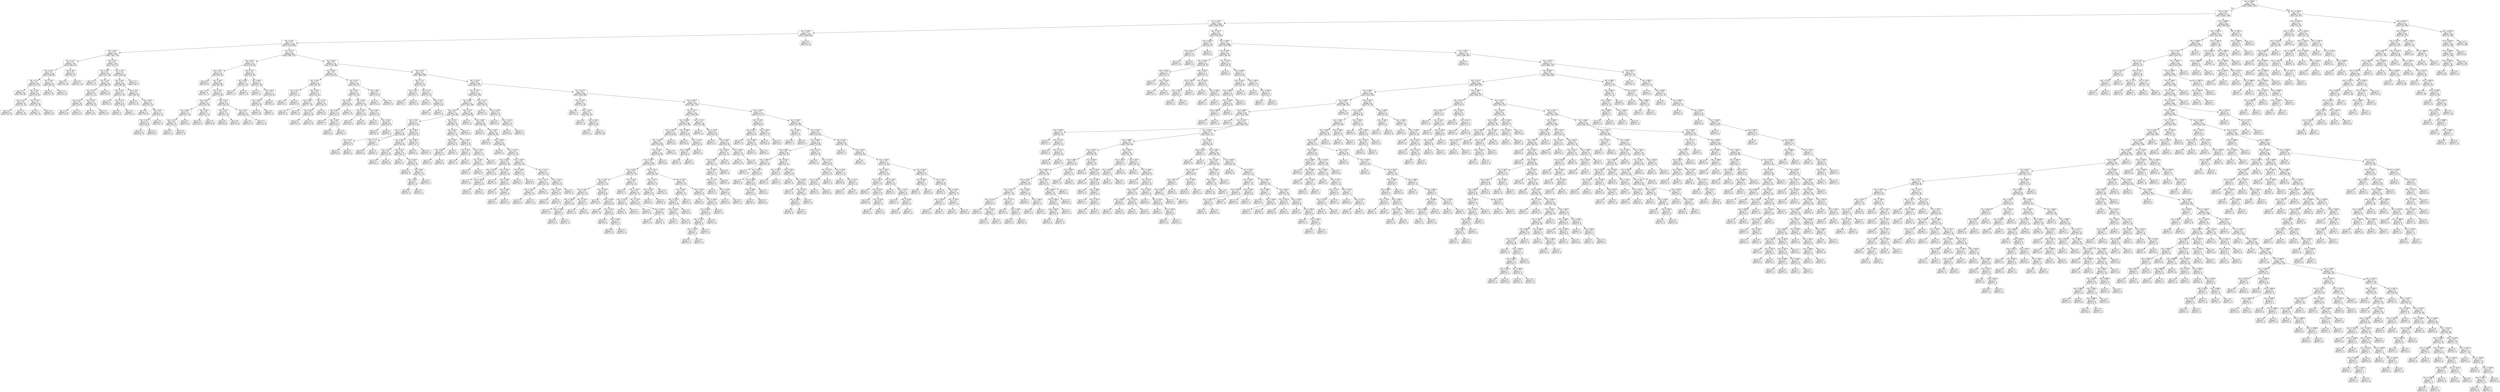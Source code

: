 digraph Tree {
node [shape=box, style="rounded", color="black", fontname=helvetica] ;
edge [fontname=helvetica] ;
0 [label="rain <= 1965.5\ngini = 0.5\nsamples = 3348\nvalue = [2604, 2613]"] ;
1 [label="rain <= 710.5\ngini = 0.5\nsamples = 2773\nvalue = [2553, 1786]"] ;
0 -> 1 [labeldistance=2.5, labelangle=45, headlabel="True"] ;
2 [label="rain <= 243.5\ngini = 0.5\nsamples = 2088\nvalue = [2094, 1182]"] ;
1 -> 2 ;
3 [label="rain <= 236.5\ngini = 0.4\nsamples = 1261\nvalue = [1330, 652]"] ;
2 -> 3 ;
4 [label="rain <= 34.5\ngini = 0.4\nsamples = 1250\nvalue = [1316, 652]"] ;
3 -> 4 ;
5 [label="rain <= 19.5\ngini = 0.4\nsamples = 389\nvalue = [423, 179]"] ;
4 -> 5 ;
6 [label="rain <= 17.5\ngini = 0.5\nsamples = 193\nvalue = [198, 107]"] ;
5 -> 6 ;
7 [label="rain <= 15.5\ngini = 0.4\nsamples = 158\nvalue = [166, 80]"] ;
6 -> 7 ;
8 [label="rain <= 11.5\ngini = 0.4\nsamples = 130\nvalue = [137, 70]"] ;
7 -> 8 ;
9 [label="gini = 0.4\nsamples = 48\nvalue = [58, 26]"] ;
8 -> 9 ;
10 [label="rain <= 13.5\ngini = 0.5\nsamples = 82\nvalue = [79, 44]"] ;
8 -> 10 ;
11 [label="rain <= 12.5\ngini = 0.5\nsamples = 40\nvalue = [37, 25]"] ;
10 -> 11 ;
12 [label="gini = 0.5\nsamples = 24\nvalue = [24, 13]"] ;
11 -> 12 ;
13 [label="gini = 0.5\nsamples = 16\nvalue = [13, 12]"] ;
11 -> 13 ;
14 [label="rain <= 14.5\ngini = 0.4\nsamples = 42\nvalue = [42, 19]"] ;
10 -> 14 ;
15 [label="gini = 0.4\nsamples = 27\nvalue = [28, 10]"] ;
14 -> 15 ;
16 [label="gini = 0.5\nsamples = 15\nvalue = [14, 9]"] ;
14 -> 16 ;
17 [label="rain <= 16.5\ngini = 0.4\nsamples = 28\nvalue = [29, 10]"] ;
7 -> 17 ;
18 [label="gini = 0.4\nsamples = 16\nvalue = [17, 6]"] ;
17 -> 18 ;
19 [label="gini = 0.4\nsamples = 12\nvalue = [12, 4]"] ;
17 -> 19 ;
20 [label="rain <= 18.5\ngini = 0.5\nsamples = 35\nvalue = [32, 27]"] ;
6 -> 20 ;
21 [label="gini = 0.5\nsamples = 18\nvalue = [15, 13]"] ;
20 -> 21 ;
22 [label="gini = 0.5\nsamples = 17\nvalue = [17, 14]"] ;
20 -> 22 ;
23 [label="rain <= 25.5\ngini = 0.4\nsamples = 196\nvalue = [225, 72]"] ;
5 -> 23 ;
24 [label="rain <= 20.5\ngini = 0.3\nsamples = 99\nvalue = [117, 26]"] ;
23 -> 24 ;
25 [label="gini = 0.2\nsamples = 16\nvalue = [21, 2]"] ;
24 -> 25 ;
26 [label="rain <= 24.5\ngini = 0.3\nsamples = 83\nvalue = [96, 24]"] ;
24 -> 26 ;
27 [label="rain <= 22.5\ngini = 0.4\nsamples = 65\nvalue = [71, 21]"] ;
26 -> 27 ;
28 [label="rain <= 21.5\ngini = 0.3\nsamples = 36\nvalue = [43, 9]"] ;
27 -> 28 ;
29 [label="gini = 0.3\nsamples = 19\nvalue = [25, 5]"] ;
28 -> 29 ;
30 [label="gini = 0.3\nsamples = 17\nvalue = [18, 4]"] ;
28 -> 30 ;
31 [label="rain <= 23.5\ngini = 0.4\nsamples = 29\nvalue = [28, 12]"] ;
27 -> 31 ;
32 [label="gini = 0.4\nsamples = 15\nvalue = [13, 5]"] ;
31 -> 32 ;
33 [label="gini = 0.4\nsamples = 14\nvalue = [15, 7]"] ;
31 -> 33 ;
34 [label="gini = 0.2\nsamples = 18\nvalue = [25, 3]"] ;
26 -> 34 ;
35 [label="rain <= 33.5\ngini = 0.4\nsamples = 97\nvalue = [108, 46]"] ;
23 -> 35 ;
36 [label="rain <= 28.5\ngini = 0.4\nsamples = 86\nvalue = [90, 45]"] ;
35 -> 36 ;
37 [label="rain <= 26.5\ngini = 0.4\nsamples = 24\nvalue = [27, 10]"] ;
36 -> 37 ;
38 [label="gini = 0.5\nsamples = 9\nvalue = [8, 5]"] ;
37 -> 38 ;
39 [label="rain <= 27.5\ngini = 0.3\nsamples = 15\nvalue = [19, 5]"] ;
37 -> 39 ;
40 [label="gini = 0.2\nsamples = 8\nvalue = [9, 1]"] ;
39 -> 40 ;
41 [label="gini = 0.4\nsamples = 7\nvalue = [10, 4]"] ;
39 -> 41 ;
42 [label="rain <= 29.5\ngini = 0.5\nsamples = 62\nvalue = [63, 35]"] ;
36 -> 42 ;
43 [label="gini = 0.5\nsamples = 10\nvalue = [12, 11]"] ;
42 -> 43 ;
44 [label="rain <= 30.5\ngini = 0.4\nsamples = 52\nvalue = [51, 24]"] ;
42 -> 44 ;
45 [label="gini = 0.5\nsamples = 21\nvalue = [19, 11]"] ;
44 -> 45 ;
46 [label="rain <= 32.5\ngini = 0.4\nsamples = 31\nvalue = [32, 13]"] ;
44 -> 46 ;
47 [label="rain <= 31.5\ngini = 0.4\nsamples = 19\nvalue = [20, 6]"] ;
46 -> 47 ;
48 [label="gini = 0.4\nsamples = 10\nvalue = [12, 4]"] ;
47 -> 48 ;
49 [label="gini = 0.3\nsamples = 9\nvalue = [8, 2]"] ;
47 -> 49 ;
50 [label="gini = 0.5\nsamples = 12\nvalue = [12, 7]"] ;
46 -> 50 ;
51 [label="gini = 0.1\nsamples = 11\nvalue = [18, 1]"] ;
35 -> 51 ;
52 [label="rain <= 51.5\ngini = 0.5\nsamples = 861\nvalue = [893, 473]"] ;
4 -> 52 ;
53 [label="rain <= 45.5\ngini = 0.5\nsamples = 127\nvalue = [115, 93]"] ;
52 -> 53 ;
54 [label="rain <= 35.5\ngini = 0.5\nsamples = 92\nvalue = [92, 58]"] ;
53 -> 54 ;
55 [label="gini = 0.5\nsamples = 6\nvalue = [5, 8]"] ;
54 -> 55 ;
56 [label="rain <= 36.5\ngini = 0.5\nsamples = 86\nvalue = [87, 50]"] ;
54 -> 56 ;
57 [label="gini = 0.2\nsamples = 8\nvalue = [11, 1]"] ;
56 -> 57 ;
58 [label="rain <= 41.5\ngini = 0.5\nsamples = 78\nvalue = [76, 49]"] ;
56 -> 58 ;
59 [label="rain <= 39.5\ngini = 0.5\nsamples = 39\nvalue = [33, 26]"] ;
58 -> 59 ;
60 [label="rain <= 38.5\ngini = 0.5\nsamples = 22\nvalue = [21, 13]"] ;
59 -> 60 ;
61 [label="rain <= 37.5\ngini = 0.5\nsamples = 15\nvalue = [12, 11]"] ;
60 -> 61 ;
62 [label="gini = 0.5\nsamples = 7\nvalue = [5, 5]"] ;
61 -> 62 ;
63 [label="gini = 0.5\nsamples = 8\nvalue = [7, 6]"] ;
61 -> 63 ;
64 [label="gini = 0.3\nsamples = 7\nvalue = [9, 2]"] ;
60 -> 64 ;
65 [label="rain <= 40.5\ngini = 0.5\nsamples = 17\nvalue = [12, 13]"] ;
59 -> 65 ;
66 [label="gini = 0.5\nsamples = 6\nvalue = [3, 4]"] ;
65 -> 66 ;
67 [label="gini = 0.5\nsamples = 11\nvalue = [9, 9]"] ;
65 -> 67 ;
68 [label="rain <= 43.5\ngini = 0.5\nsamples = 39\nvalue = [43, 23]"] ;
58 -> 68 ;
69 [label="rain <= 42.5\ngini = 0.5\nsamples = 15\nvalue = [17, 10]"] ;
68 -> 69 ;
70 [label="gini = 0.5\nsamples = 9\nvalue = [9, 5]"] ;
69 -> 70 ;
71 [label="gini = 0.5\nsamples = 6\nvalue = [8, 5]"] ;
69 -> 71 ;
72 [label="rain <= 44.5\ngini = 0.4\nsamples = 24\nvalue = [26, 13]"] ;
68 -> 72 ;
73 [label="gini = 0.4\nsamples = 13\nvalue = [14, 7]"] ;
72 -> 73 ;
74 [label="gini = 0.4\nsamples = 11\nvalue = [12, 6]"] ;
72 -> 74 ;
75 [label="rain <= 47.5\ngini = 0.5\nsamples = 35\nvalue = [23, 35]"] ;
53 -> 75 ;
76 [label="rain <= 46.5\ngini = 0.2\nsamples = 10\nvalue = [2, 16]"] ;
75 -> 76 ;
77 [label="gini = 0.2\nsamples = 4\nvalue = [1, 7]"] ;
76 -> 77 ;
78 [label="gini = 0.2\nsamples = 6\nvalue = [1, 9]"] ;
76 -> 78 ;
79 [label="rain <= 48.5\ngini = 0.5\nsamples = 25\nvalue = [21, 19]"] ;
75 -> 79 ;
80 [label="gini = 0.5\nsamples = 4\nvalue = [3, 4]"] ;
79 -> 80 ;
81 [label="rain <= 50.5\ngini = 0.5\nsamples = 21\nvalue = [18, 15]"] ;
79 -> 81 ;
82 [label="rain <= 49.5\ngini = 0.5\nsamples = 14\nvalue = [13, 9]"] ;
81 -> 82 ;
83 [label="gini = 0.5\nsamples = 10\nvalue = [9, 8]"] ;
82 -> 83 ;
84 [label="gini = 0.3\nsamples = 4\nvalue = [4, 1]"] ;
82 -> 84 ;
85 [label="gini = 0.5\nsamples = 7\nvalue = [5, 6]"] ;
81 -> 85 ;
86 [label="rain <= 69.5\ngini = 0.4\nsamples = 734\nvalue = [778, 380]"] ;
52 -> 86 ;
87 [label="rain <= 58.5\ngini = 0.4\nsamples = 113\nvalue = [140, 44]"] ;
86 -> 87 ;
88 [label="rain <= 53.5\ngini = 0.4\nsamples = 44\nvalue = [46, 23]"] ;
87 -> 88 ;
89 [label="rain <= 52.5\ngini = 0.1\nsamples = 7\nvalue = [13, 1]"] ;
88 -> 89 ;
90 [label="gini = 0.2\nsamples = 5\nvalue = [8, 1]"] ;
89 -> 90 ;
91 [label="gini = 0.0\nsamples = 2\nvalue = [5, 0]"] ;
89 -> 91 ;
92 [label="rain <= 55.5\ngini = 0.5\nsamples = 37\nvalue = [33, 22]"] ;
88 -> 92 ;
93 [label="rain <= 54.5\ngini = 0.5\nsamples = 11\nvalue = [7, 10]"] ;
92 -> 93 ;
94 [label="gini = 0.5\nsamples = 8\nvalue = [5, 4]"] ;
93 -> 94 ;
95 [label="gini = 0.4\nsamples = 3\nvalue = [2, 6]"] ;
93 -> 95 ;
96 [label="rain <= 57.5\ngini = 0.4\nsamples = 26\nvalue = [26, 12]"] ;
92 -> 96 ;
97 [label="rain <= 56.5\ngini = 0.3\nsamples = 18\nvalue = [21, 6]"] ;
96 -> 97 ;
98 [label="gini = 0.3\nsamples = 8\nvalue = [11, 2]"] ;
97 -> 98 ;
99 [label="gini = 0.4\nsamples = 10\nvalue = [10, 4]"] ;
97 -> 99 ;
100 [label="gini = 0.5\nsamples = 8\nvalue = [5, 6]"] ;
96 -> 100 ;
101 [label="rain <= 67.5\ngini = 0.3\nsamples = 69\nvalue = [94, 21]"] ;
87 -> 101 ;
102 [label="rain <= 62.5\ngini = 0.3\nsamples = 55\nvalue = [70, 19]"] ;
101 -> 102 ;
103 [label="rain <= 61.5\ngini = 0.2\nsamples = 31\nvalue = [39, 5]"] ;
102 -> 103 ;
104 [label="rain <= 59.5\ngini = 0.2\nsamples = 18\nvalue = [22, 2]"] ;
103 -> 104 ;
105 [label="gini = 0.2\nsamples = 6\nvalue = [7, 1]"] ;
104 -> 105 ;
106 [label="rain <= 60.5\ngini = 0.1\nsamples = 12\nvalue = [15, 1]"] ;
104 -> 106 ;
107 [label="gini = 0.0\nsamples = 4\nvalue = [5, 0]"] ;
106 -> 107 ;
108 [label="gini = 0.2\nsamples = 8\nvalue = [10, 1]"] ;
106 -> 108 ;
109 [label="gini = 0.3\nsamples = 13\nvalue = [17, 3]"] ;
103 -> 109 ;
110 [label="rain <= 64.5\ngini = 0.4\nsamples = 24\nvalue = [31, 14]"] ;
102 -> 110 ;
111 [label="rain <= 63.5\ngini = 0.5\nsamples = 14\nvalue = [14, 8]"] ;
110 -> 111 ;
112 [label="gini = 0.4\nsamples = 9\nvalue = [10, 3]"] ;
111 -> 112 ;
113 [label="gini = 0.5\nsamples = 5\nvalue = [4, 5]"] ;
111 -> 113 ;
114 [label="rain <= 65.5\ngini = 0.4\nsamples = 10\nvalue = [17, 6]"] ;
110 -> 114 ;
115 [label="gini = 0.0\nsamples = 2\nvalue = [4, 0]"] ;
114 -> 115 ;
116 [label="rain <= 66.5\ngini = 0.4\nsamples = 8\nvalue = [13, 6]"] ;
114 -> 116 ;
117 [label="gini = 0.4\nsamples = 5\nvalue = [8, 4]"] ;
116 -> 117 ;
118 [label="gini = 0.4\nsamples = 3\nvalue = [5, 2]"] ;
116 -> 118 ;
119 [label="rain <= 68.5\ngini = 0.1\nsamples = 14\nvalue = [24, 2]"] ;
101 -> 119 ;
120 [label="gini = 0.2\nsamples = 9\nvalue = [14, 2]"] ;
119 -> 120 ;
121 [label="gini = 0.0\nsamples = 5\nvalue = [10, 0]"] ;
119 -> 121 ;
122 [label="rain <= 74.5\ngini = 0.5\nsamples = 621\nvalue = [638, 336]"] ;
86 -> 122 ;
123 [label="rain <= 71.5\ngini = 0.5\nsamples = 23\nvalue = [16, 19]"] ;
122 -> 123 ;
124 [label="rain <= 70.5\ngini = 0.5\nsamples = 9\nvalue = [11, 7]"] ;
123 -> 124 ;
125 [label="gini = 0.5\nsamples = 7\nvalue = [8, 7]"] ;
124 -> 125 ;
126 [label="gini = 0.0\nsamples = 2\nvalue = [3, 0]"] ;
124 -> 126 ;
127 [label="rain <= 72.5\ngini = 0.4\nsamples = 14\nvalue = [5, 12]"] ;
123 -> 127 ;
128 [label="gini = 0.0\nsamples = 3\nvalue = [0, 4]"] ;
127 -> 128 ;
129 [label="rain <= 73.5\ngini = 0.5\nsamples = 11\nvalue = [5, 8]"] ;
127 -> 129 ;
130 [label="gini = 0.5\nsamples = 4\nvalue = [3, 2]"] ;
129 -> 130 ;
131 [label="gini = 0.4\nsamples = 7\nvalue = [2, 6]"] ;
129 -> 131 ;
132 [label="rain <= 120.5\ngini = 0.4\nsamples = 598\nvalue = [622, 317]"] ;
122 -> 132 ;
133 [label="rain <= 115.5\ngini = 0.4\nsamples = 234\nvalue = [253, 109]"] ;
132 -> 133 ;
134 [label="rain <= 96.5\ngini = 0.4\nsamples = 211\nvalue = [225, 106]"] ;
133 -> 134 ;
135 [label="rain <= 87.5\ngini = 0.4\nsamples = 111\nvalue = [125, 50]"] ;
134 -> 135 ;
136 [label="rain <= 78.5\ngini = 0.5\nsamples = 72\nvalue = [73, 40]"] ;
135 -> 136 ;
137 [label="rain <= 76.5\ngini = 0.4\nsamples = 20\nvalue = [25, 8]"] ;
136 -> 137 ;
138 [label="rain <= 75.5\ngini = 0.5\nsamples = 13\nvalue = [13, 7]"] ;
137 -> 138 ;
139 [label="gini = 0.5\nsamples = 9\nvalue = [9, 5]"] ;
138 -> 139 ;
140 [label="gini = 0.4\nsamples = 4\nvalue = [4, 2]"] ;
138 -> 140 ;
141 [label="rain <= 77.5\ngini = 0.1\nsamples = 7\nvalue = [12, 1]"] ;
137 -> 141 ;
142 [label="gini = 0.0\nsamples = 3\nvalue = [6, 0]"] ;
141 -> 142 ;
143 [label="gini = 0.2\nsamples = 4\nvalue = [6, 1]"] ;
141 -> 143 ;
144 [label="rain <= 85.5\ngini = 0.5\nsamples = 52\nvalue = [48, 32]"] ;
136 -> 144 ;
145 [label="rain <= 80.5\ngini = 0.5\nsamples = 37\nvalue = [34, 25]"] ;
144 -> 145 ;
146 [label="rain <= 79.5\ngini = 0.5\nsamples = 15\nvalue = [14, 8]"] ;
145 -> 146 ;
147 [label="gini = 0.4\nsamples = 7\nvalue = [6, 3]"] ;
146 -> 147 ;
148 [label="gini = 0.5\nsamples = 8\nvalue = [8, 5]"] ;
146 -> 148 ;
149 [label="rain <= 81.5\ngini = 0.5\nsamples = 22\nvalue = [20, 17]"] ;
145 -> 149 ;
150 [label="gini = 0.5\nsamples = 4\nvalue = [2, 3]"] ;
149 -> 150 ;
151 [label="rain <= 82.5\ngini = 0.5\nsamples = 18\nvalue = [18, 14]"] ;
149 -> 151 ;
152 [label="gini = 0.4\nsamples = 6\nvalue = [6, 3]"] ;
151 -> 152 ;
153 [label="rain <= 84.5\ngini = 0.5\nsamples = 12\nvalue = [12, 11]"] ;
151 -> 153 ;
154 [label="rain <= 83.5\ngini = 0.4\nsamples = 4\nvalue = [2, 4]"] ;
153 -> 154 ;
155 [label="gini = 0.5\nsamples = 3\nvalue = [2, 2]"] ;
154 -> 155 ;
156 [label="gini = 0.0\nsamples = 1\nvalue = [0, 2]"] ;
154 -> 156 ;
157 [label="gini = 0.5\nsamples = 8\nvalue = [10, 7]"] ;
153 -> 157 ;
158 [label="rain <= 86.5\ngini = 0.4\nsamples = 15\nvalue = [14, 7]"] ;
144 -> 158 ;
159 [label="gini = 0.0\nsamples = 2\nvalue = [3, 0]"] ;
158 -> 159 ;
160 [label="gini = 0.5\nsamples = 13\nvalue = [11, 7]"] ;
158 -> 160 ;
161 [label="rain <= 95.5\ngini = 0.3\nsamples = 39\nvalue = [52, 10]"] ;
135 -> 161 ;
162 [label="rain <= 90.5\ngini = 0.3\nsamples = 27\nvalue = [37, 9]"] ;
161 -> 162 ;
163 [label="rain <= 89.5\ngini = 0.2\nsamples = 15\nvalue = [25, 3]"] ;
162 -> 163 ;
164 [label="rain <= 88.5\ngini = 0.1\nsamples = 9\nvalue = [14, 1]"] ;
163 -> 164 ;
165 [label="gini = 0.3\nsamples = 4\nvalue = [5, 1]"] ;
164 -> 165 ;
166 [label="gini = 0.0\nsamples = 5\nvalue = [9, 0]"] ;
164 -> 166 ;
167 [label="gini = 0.3\nsamples = 6\nvalue = [11, 2]"] ;
163 -> 167 ;
168 [label="rain <= 92.5\ngini = 0.4\nsamples = 12\nvalue = [12, 6]"] ;
162 -> 168 ;
169 [label="rain <= 91.5\ngini = 0.4\nsamples = 3\nvalue = [1, 3]"] ;
168 -> 169 ;
170 [label="gini = 0.5\nsamples = 2\nvalue = [1, 1]"] ;
169 -> 170 ;
171 [label="gini = 0.0\nsamples = 1\nvalue = [0, 2]"] ;
169 -> 171 ;
172 [label="rain <= 94.5\ngini = 0.3\nsamples = 9\nvalue = [11, 3]"] ;
168 -> 172 ;
173 [label="rain <= 93.5\ngini = 0.3\nsamples = 7\nvalue = [10, 2]"] ;
172 -> 173 ;
174 [label="gini = 0.3\nsamples = 4\nvalue = [4, 1]"] ;
173 -> 174 ;
175 [label="gini = 0.2\nsamples = 3\nvalue = [6, 1]"] ;
173 -> 175 ;
176 [label="gini = 0.5\nsamples = 2\nvalue = [1, 1]"] ;
172 -> 176 ;
177 [label="gini = 0.1\nsamples = 12\nvalue = [15, 1]"] ;
161 -> 177 ;
178 [label="rain <= 97.5\ngini = 0.5\nsamples = 100\nvalue = [100, 56]"] ;
134 -> 178 ;
179 [label="gini = 0.2\nsamples = 4\nvalue = [1, 6]"] ;
178 -> 179 ;
180 [label="rain <= 98.5\ngini = 0.4\nsamples = 96\nvalue = [99, 50]"] ;
178 -> 180 ;
181 [label="gini = 0.2\nsamples = 6\nvalue = [8, 1]"] ;
180 -> 181 ;
182 [label="rain <= 99.5\ngini = 0.5\nsamples = 90\nvalue = [91, 49]"] ;
180 -> 182 ;
183 [label="gini = 0.5\nsamples = 6\nvalue = [5, 5]"] ;
182 -> 183 ;
184 [label="rain <= 100.5\ngini = 0.4\nsamples = 84\nvalue = [86, 44]"] ;
182 -> 184 ;
185 [label="gini = 0.2\nsamples = 6\nvalue = [11, 1]"] ;
184 -> 185 ;
186 [label="rain <= 107.5\ngini = 0.5\nsamples = 78\nvalue = [75, 43]"] ;
184 -> 186 ;
187 [label="rain <= 103.5\ngini = 0.5\nsamples = 26\nvalue = [21, 18]"] ;
186 -> 187 ;
188 [label="rain <= 101.5\ngini = 0.5\nsamples = 17\nvalue = [15, 8]"] ;
187 -> 188 ;
189 [label="gini = 0.5\nsamples = 5\nvalue = [3, 4]"] ;
188 -> 189 ;
190 [label="rain <= 102.5\ngini = 0.4\nsamples = 12\nvalue = [12, 4]"] ;
188 -> 190 ;
191 [label="gini = 0.2\nsamples = 5\nvalue = [6, 1]"] ;
190 -> 191 ;
192 [label="gini = 0.4\nsamples = 7\nvalue = [6, 3]"] ;
190 -> 192 ;
193 [label="rain <= 104.5\ngini = 0.5\nsamples = 9\nvalue = [6, 10]"] ;
187 -> 193 ;
194 [label="gini = 0.4\nsamples = 4\nvalue = [2, 5]"] ;
193 -> 194 ;
195 [label="rain <= 105.5\ngini = 0.5\nsamples = 5\nvalue = [4, 5]"] ;
193 -> 195 ;
196 [label="gini = 0.0\nsamples = 1\nvalue = [1, 0]"] ;
195 -> 196 ;
197 [label="rain <= 106.5\ngini = 0.5\nsamples = 4\nvalue = [3, 5]"] ;
195 -> 197 ;
198 [label="gini = 0.0\nsamples = 1\nvalue = [0, 1]"] ;
197 -> 198 ;
199 [label="gini = 0.5\nsamples = 3\nvalue = [3, 4]"] ;
197 -> 199 ;
200 [label="rain <= 109.5\ngini = 0.4\nsamples = 52\nvalue = [54, 25]"] ;
186 -> 200 ;
201 [label="rain <= 108.5\ngini = 0.3\nsamples = 15\nvalue = [17, 3]"] ;
200 -> 201 ;
202 [label="gini = 0.3\nsamples = 9\nvalue = [9, 2]"] ;
201 -> 202 ;
203 [label="gini = 0.2\nsamples = 6\nvalue = [8, 1]"] ;
201 -> 203 ;
204 [label="rain <= 112.5\ngini = 0.5\nsamples = 37\nvalue = [37, 22]"] ;
200 -> 204 ;
205 [label="rain <= 111.5\ngini = 0.5\nsamples = 23\nvalue = [25, 13]"] ;
204 -> 205 ;
206 [label="rain <= 110.5\ngini = 0.5\nsamples = 14\nvalue = [15, 10]"] ;
205 -> 206 ;
207 [label="gini = 0.4\nsamples = 3\nvalue = [4, 2]"] ;
206 -> 207 ;
208 [label="gini = 0.5\nsamples = 11\nvalue = [11, 8]"] ;
206 -> 208 ;
209 [label="gini = 0.4\nsamples = 9\nvalue = [10, 3]"] ;
205 -> 209 ;
210 [label="rain <= 114.5\ngini = 0.5\nsamples = 14\nvalue = [12, 9]"] ;
204 -> 210 ;
211 [label="rain <= 113.5\ngini = 0.5\nsamples = 10\nvalue = [9, 7]"] ;
210 -> 211 ;
212 [label="gini = 0.5\nsamples = 4\nvalue = [4, 3]"] ;
211 -> 212 ;
213 [label="gini = 0.5\nsamples = 6\nvalue = [5, 4]"] ;
211 -> 213 ;
214 [label="gini = 0.5\nsamples = 4\nvalue = [3, 2]"] ;
210 -> 214 ;
215 [label="rain <= 117.5\ngini = 0.2\nsamples = 23\nvalue = [28, 3]"] ;
133 -> 215 ;
216 [label="gini = 0.0\nsamples = 8\nvalue = [11, 0]"] ;
215 -> 216 ;
217 [label="rain <= 118.5\ngini = 0.3\nsamples = 15\nvalue = [17, 3]"] ;
215 -> 217 ;
218 [label="gini = 0.4\nsamples = 5\nvalue = [4, 2]"] ;
217 -> 218 ;
219 [label="rain <= 119.5\ngini = 0.1\nsamples = 10\nvalue = [13, 1]"] ;
217 -> 219 ;
220 [label="gini = 0.0\nsamples = 5\nvalue = [8, 0]"] ;
219 -> 220 ;
221 [label="gini = 0.3\nsamples = 5\nvalue = [5, 1]"] ;
219 -> 221 ;
222 [label="rain <= 127.5\ngini = 0.5\nsamples = 364\nvalue = [369, 208]"] ;
132 -> 222 ;
223 [label="rain <= 124.5\ngini = 0.4\nsamples = 26\nvalue = [12, 30]"] ;
222 -> 223 ;
224 [label="gini = 0.0\nsamples = 4\nvalue = [0, 5]"] ;
223 -> 224 ;
225 [label="rain <= 125.5\ngini = 0.4\nsamples = 22\nvalue = [12, 25]"] ;
223 -> 225 ;
226 [label="gini = 0.0\nsamples = 3\nvalue = [4, 0]"] ;
225 -> 226 ;
227 [label="rain <= 126.5\ngini = 0.4\nsamples = 19\nvalue = [8, 25]"] ;
225 -> 227 ;
228 [label="gini = 0.0\nsamples = 1\nvalue = [0, 2]"] ;
227 -> 228 ;
229 [label="gini = 0.4\nsamples = 18\nvalue = [8, 23]"] ;
227 -> 229 ;
230 [label="rain <= 184.5\ngini = 0.4\nsamples = 338\nvalue = [357, 178]"] ;
222 -> 230 ;
231 [label="rain <= 171.5\ngini = 0.5\nsamples = 184\nvalue = [184, 106]"] ;
230 -> 231 ;
232 [label="rain <= 166.5\ngini = 0.4\nsamples = 139\nvalue = [151, 68]"] ;
231 -> 232 ;
233 [label="rain <= 165.5\ngini = 0.4\nsamples = 126\nvalue = [133, 65]"] ;
232 -> 233 ;
234 [label="rain <= 163.0\ngini = 0.4\nsamples = 120\nvalue = [130, 59]"] ;
233 -> 234 ;
235 [label="rain <= 161.5\ngini = 0.4\nsamples = 112\nvalue = [119, 59]"] ;
234 -> 235 ;
236 [label="rain <= 145.5\ngini = 0.4\nsamples = 106\nvalue = [116, 53]"] ;
235 -> 236 ;
237 [label="rain <= 139.5\ngini = 0.5\nsamples = 54\nvalue = [57, 34]"] ;
236 -> 237 ;
238 [label="rain <= 132.5\ngini = 0.4\nsamples = 37\nvalue = [41, 19]"] ;
237 -> 238 ;
239 [label="rain <= 130.5\ngini = 0.5\nsamples = 15\nvalue = [15, 11]"] ;
238 -> 239 ;
240 [label="rain <= 128.5\ngini = 0.3\nsamples = 11\nvalue = [14, 4]"] ;
239 -> 240 ;
241 [label="gini = 0.4\nsamples = 6\nvalue = [7, 3]"] ;
240 -> 241 ;
242 [label="rain <= 129.5\ngini = 0.2\nsamples = 5\nvalue = [7, 1]"] ;
240 -> 242 ;
243 [label="gini = 0.0\nsamples = 2\nvalue = [3, 0]"] ;
242 -> 243 ;
244 [label="gini = 0.3\nsamples = 3\nvalue = [4, 1]"] ;
242 -> 244 ;
245 [label="rain <= 131.5\ngini = 0.2\nsamples = 4\nvalue = [1, 7]"] ;
239 -> 245 ;
246 [label="gini = 0.3\nsamples = 3\nvalue = [1, 4]"] ;
245 -> 246 ;
247 [label="gini = 0.0\nsamples = 1\nvalue = [0, 3]"] ;
245 -> 247 ;
248 [label="rain <= 135.5\ngini = 0.4\nsamples = 22\nvalue = [26, 8]"] ;
238 -> 248 ;
249 [label="gini = 0.0\nsamples = 8\nvalue = [10, 0]"] ;
248 -> 249 ;
250 [label="rain <= 136.5\ngini = 0.4\nsamples = 14\nvalue = [16, 8]"] ;
248 -> 250 ;
251 [label="gini = 0.5\nsamples = 6\nvalue = [7, 6]"] ;
250 -> 251 ;
252 [label="rain <= 137.5\ngini = 0.3\nsamples = 8\nvalue = [9, 2]"] ;
250 -> 252 ;
253 [label="gini = 0.0\nsamples = 4\nvalue = [5, 0]"] ;
252 -> 253 ;
254 [label="rain <= 138.5\ngini = 0.4\nsamples = 4\nvalue = [4, 2]"] ;
252 -> 254 ;
255 [label="gini = 0.5\nsamples = 3\nvalue = [3, 2]"] ;
254 -> 255 ;
256 [label="gini = 0.0\nsamples = 1\nvalue = [1, 0]"] ;
254 -> 256 ;
257 [label="rain <= 140.5\ngini = 0.5\nsamples = 17\nvalue = [16, 15]"] ;
237 -> 257 ;
258 [label="gini = 0.3\nsamples = 3\nvalue = [1, 4]"] ;
257 -> 258 ;
259 [label="rain <= 142.5\ngini = 0.5\nsamples = 14\nvalue = [15, 11]"] ;
257 -> 259 ;
260 [label="rain <= 141.5\ngini = 0.5\nsamples = 4\nvalue = [5, 4]"] ;
259 -> 260 ;
261 [label="gini = 0.5\nsamples = 2\nvalue = [3, 2]"] ;
260 -> 261 ;
262 [label="gini = 0.5\nsamples = 2\nvalue = [2, 2]"] ;
260 -> 262 ;
263 [label="rain <= 143.5\ngini = 0.5\nsamples = 10\nvalue = [10, 7]"] ;
259 -> 263 ;
264 [label="gini = 0.5\nsamples = 4\nvalue = [3, 2]"] ;
263 -> 264 ;
265 [label="rain <= 144.5\ngini = 0.5\nsamples = 6\nvalue = [7, 5]"] ;
263 -> 265 ;
266 [label="gini = 0.5\nsamples = 4\nvalue = [4, 3]"] ;
265 -> 266 ;
267 [label="gini = 0.5\nsamples = 2\nvalue = [3, 2]"] ;
265 -> 267 ;
268 [label="rain <= 151.0\ngini = 0.4\nsamples = 52\nvalue = [59, 19]"] ;
236 -> 268 ;
269 [label="rain <= 147.5\ngini = 0.2\nsamples = 22\nvalue = [25, 4]"] ;
268 -> 269 ;
270 [label="rain <= 146.5\ngini = 0.4\nsamples = 13\nvalue = [13, 4]"] ;
269 -> 270 ;
271 [label="gini = 0.3\nsamples = 4\nvalue = [5, 1]"] ;
270 -> 271 ;
272 [label="gini = 0.4\nsamples = 9\nvalue = [8, 3]"] ;
270 -> 272 ;
273 [label="gini = 0.0\nsamples = 9\nvalue = [12, 0]"] ;
269 -> 273 ;
274 [label="rain <= 155.5\ngini = 0.4\nsamples = 30\nvalue = [34, 15]"] ;
268 -> 274 ;
275 [label="rain <= 154.5\ngini = 0.5\nsamples = 15\nvalue = [14, 11]"] ;
274 -> 275 ;
276 [label="rain <= 153.5\ngini = 0.5\nsamples = 12\nvalue = [13, 8]"] ;
275 -> 276 ;
277 [label="rain <= 152.5\ngini = 0.5\nsamples = 7\nvalue = [5, 6]"] ;
276 -> 277 ;
278 [label="gini = 0.5\nsamples = 2\nvalue = [1, 1]"] ;
277 -> 278 ;
279 [label="gini = 0.5\nsamples = 5\nvalue = [4, 5]"] ;
277 -> 279 ;
280 [label="gini = 0.3\nsamples = 5\nvalue = [8, 2]"] ;
276 -> 280 ;
281 [label="gini = 0.4\nsamples = 3\nvalue = [1, 3]"] ;
275 -> 281 ;
282 [label="rain <= 156.5\ngini = 0.3\nsamples = 15\nvalue = [20, 4]"] ;
274 -> 282 ;
283 [label="gini = 0.0\nsamples = 5\nvalue = [8, 0]"] ;
282 -> 283 ;
284 [label="rain <= 160.5\ngini = 0.4\nsamples = 10\nvalue = [12, 4]"] ;
282 -> 284 ;
285 [label="rain <= 159.5\ngini = 0.4\nsamples = 8\nvalue = [10, 3]"] ;
284 -> 285 ;
286 [label="rain <= 158.5\ngini = 0.4\nsamples = 7\nvalue = [8, 3]"] ;
285 -> 286 ;
287 [label="rain <= 157.5\ngini = 0.3\nsamples = 4\nvalue = [4, 1]"] ;
286 -> 287 ;
288 [label="gini = 0.4\nsamples = 3\nvalue = [3, 1]"] ;
287 -> 288 ;
289 [label="gini = 0.0\nsamples = 1\nvalue = [1, 0]"] ;
287 -> 289 ;
290 [label="gini = 0.4\nsamples = 3\nvalue = [4, 2]"] ;
286 -> 290 ;
291 [label="gini = 0.0\nsamples = 1\nvalue = [2, 0]"] ;
285 -> 291 ;
292 [label="gini = 0.4\nsamples = 2\nvalue = [2, 1]"] ;
284 -> 292 ;
293 [label="gini = 0.4\nsamples = 6\nvalue = [3, 6]"] ;
235 -> 293 ;
294 [label="gini = 0.0\nsamples = 8\nvalue = [11, 0]"] ;
234 -> 294 ;
295 [label="gini = 0.4\nsamples = 6\nvalue = [3, 6]"] ;
233 -> 295 ;
296 [label="rain <= 168.5\ngini = 0.2\nsamples = 13\nvalue = [18, 3]"] ;
232 -> 296 ;
297 [label="gini = 0.0\nsamples = 5\nvalue = [8, 0]"] ;
296 -> 297 ;
298 [label="rain <= 170.5\ngini = 0.4\nsamples = 8\nvalue = [10, 3]"] ;
296 -> 298 ;
299 [label="rain <= 169.5\ngini = 0.4\nsamples = 7\nvalue = [8, 3]"] ;
298 -> 299 ;
300 [label="gini = 0.4\nsamples = 4\nvalue = [4, 2]"] ;
299 -> 300 ;
301 [label="gini = 0.3\nsamples = 3\nvalue = [4, 1]"] ;
299 -> 301 ;
302 [label="gini = 0.0\nsamples = 1\nvalue = [2, 0]"] ;
298 -> 302 ;
303 [label="rain <= 172.5\ngini = 0.5\nsamples = 45\nvalue = [33, 38]"] ;
231 -> 303 ;
304 [label="gini = 0.0\nsamples = 7\nvalue = [0, 13]"] ;
303 -> 304 ;
305 [label="rain <= 176.5\ngini = 0.5\nsamples = 38\nvalue = [33, 25]"] ;
303 -> 305 ;
306 [label="gini = 0.0\nsamples = 4\nvalue = [5, 0]"] ;
305 -> 306 ;
307 [label="rain <= 182.5\ngini = 0.5\nsamples = 34\nvalue = [28, 25]"] ;
305 -> 307 ;
308 [label="rain <= 181.5\ngini = 0.5\nsamples = 19\nvalue = [16, 11]"] ;
307 -> 308 ;
309 [label="rain <= 180.5\ngini = 0.5\nsamples = 17\nvalue = [14, 11]"] ;
308 -> 309 ;
310 [label="rain <= 179.5\ngini = 0.5\nsamples = 12\nvalue = [11, 7]"] ;
309 -> 310 ;
311 [label="rain <= 177.5\ngini = 0.5\nsamples = 11\nvalue = [9, 7]"] ;
310 -> 311 ;
312 [label="gini = 0.4\nsamples = 2\nvalue = [2, 1]"] ;
311 -> 312 ;
313 [label="rain <= 178.5\ngini = 0.5\nsamples = 9\nvalue = [7, 6]"] ;
311 -> 313 ;
314 [label="gini = 0.5\nsamples = 6\nvalue = [5, 4]"] ;
313 -> 314 ;
315 [label="gini = 0.5\nsamples = 3\nvalue = [2, 2]"] ;
313 -> 315 ;
316 [label="gini = 0.0\nsamples = 1\nvalue = [2, 0]"] ;
310 -> 316 ;
317 [label="gini = 0.5\nsamples = 5\nvalue = [3, 4]"] ;
309 -> 317 ;
318 [label="gini = 0.0\nsamples = 2\nvalue = [2, 0]"] ;
308 -> 318 ;
319 [label="rain <= 183.5\ngini = 0.5\nsamples = 15\nvalue = [12, 14]"] ;
307 -> 319 ;
320 [label="gini = 0.5\nsamples = 12\nvalue = [10, 12]"] ;
319 -> 320 ;
321 [label="gini = 0.5\nsamples = 3\nvalue = [2, 2]"] ;
319 -> 321 ;
322 [label="rain <= 193.5\ngini = 0.4\nsamples = 154\nvalue = [173, 72]"] ;
230 -> 322 ;
323 [label="rain <= 190.0\ngini = 0.2\nsamples = 25\nvalue = [36, 6]"] ;
322 -> 323 ;
324 [label="rain <= 187.5\ngini = 0.3\nsamples = 13\nvalue = [19, 5]"] ;
323 -> 324 ;
325 [label="gini = 0.0\nsamples = 5\nvalue = [7, 0]"] ;
324 -> 325 ;
326 [label="rain <= 188.5\ngini = 0.4\nsamples = 8\nvalue = [12, 5]"] ;
324 -> 326 ;
327 [label="gini = 0.4\nsamples = 5\nvalue = [7, 3]"] ;
326 -> 327 ;
328 [label="gini = 0.4\nsamples = 3\nvalue = [5, 2]"] ;
326 -> 328 ;
329 [label="rain <= 192.5\ngini = 0.1\nsamples = 12\nvalue = [17, 1]"] ;
323 -> 329 ;
330 [label="gini = 0.0\nsamples = 6\nvalue = [8, 0]"] ;
329 -> 330 ;
331 [label="gini = 0.2\nsamples = 6\nvalue = [9, 1]"] ;
329 -> 331 ;
332 [label="rain <= 195.5\ngini = 0.4\nsamples = 129\nvalue = [137, 66]"] ;
322 -> 332 ;
333 [label="rain <= 194.5\ngini = 0.3\nsamples = 4\nvalue = [1, 5]"] ;
332 -> 333 ;
334 [label="gini = 0.3\nsamples = 3\nvalue = [1, 4]"] ;
333 -> 334 ;
335 [label="gini = 0.0\nsamples = 1\nvalue = [0, 1]"] ;
333 -> 335 ;
336 [label="rain <= 218.5\ngini = 0.4\nsamples = 125\nvalue = [136, 61]"] ;
332 -> 336 ;
337 [label="rain <= 208.5\ngini = 0.4\nsamples = 69\nvalue = [79, 28]"] ;
336 -> 337 ;
338 [label="rain <= 200.5\ngini = 0.5\nsamples = 38\nvalue = [42, 22]"] ;
337 -> 338 ;
339 [label="rain <= 196.5\ngini = 0.4\nsamples = 21\nvalue = [27, 9]"] ;
338 -> 339 ;
340 [label="gini = 0.3\nsamples = 6\nvalue = [11, 2]"] ;
339 -> 340 ;
341 [label="rain <= 197.5\ngini = 0.4\nsamples = 15\nvalue = [16, 7]"] ;
339 -> 341 ;
342 [label="gini = 0.0\nsamples = 2\nvalue = [0, 2]"] ;
341 -> 342 ;
343 [label="rain <= 199.5\ngini = 0.4\nsamples = 13\nvalue = [16, 5]"] ;
341 -> 343 ;
344 [label="rain <= 198.5\ngini = 0.3\nsamples = 6\nvalue = [10, 2]"] ;
343 -> 344 ;
345 [label="gini = 0.4\nsamples = 5\nvalue = [6, 2]"] ;
344 -> 345 ;
346 [label="gini = 0.0\nsamples = 1\nvalue = [4, 0]"] ;
344 -> 346 ;
347 [label="gini = 0.4\nsamples = 7\nvalue = [6, 3]"] ;
343 -> 347 ;
348 [label="rain <= 202.5\ngini = 0.5\nsamples = 17\nvalue = [15, 13]"] ;
338 -> 348 ;
349 [label="rain <= 201.5\ngini = 0.5\nsamples = 6\nvalue = [3, 5]"] ;
348 -> 349 ;
350 [label="gini = 0.5\nsamples = 4\nvalue = [2, 3]"] ;
349 -> 350 ;
351 [label="gini = 0.4\nsamples = 2\nvalue = [1, 2]"] ;
349 -> 351 ;
352 [label="rain <= 203.5\ngini = 0.5\nsamples = 11\nvalue = [12, 8]"] ;
348 -> 352 ;
353 [label="gini = 0.0\nsamples = 2\nvalue = [3, 0]"] ;
352 -> 353 ;
354 [label="rain <= 205.0\ngini = 0.5\nsamples = 9\nvalue = [9, 8]"] ;
352 -> 354 ;
355 [label="gini = 0.4\nsamples = 2\nvalue = [1, 2]"] ;
354 -> 355 ;
356 [label="rain <= 207.5\ngini = 0.5\nsamples = 7\nvalue = [8, 6]"] ;
354 -> 356 ;
357 [label="rain <= 206.5\ngini = 0.5\nsamples = 5\nvalue = [6, 4]"] ;
356 -> 357 ;
358 [label="gini = 0.5\nsamples = 4\nvalue = [5, 4]"] ;
357 -> 358 ;
359 [label="gini = 0.0\nsamples = 1\nvalue = [1, 0]"] ;
357 -> 359 ;
360 [label="gini = 0.5\nsamples = 2\nvalue = [2, 2]"] ;
356 -> 360 ;
361 [label="rain <= 211.5\ngini = 0.2\nsamples = 31\nvalue = [37, 6]"] ;
337 -> 361 ;
362 [label="gini = 0.0\nsamples = 8\nvalue = [14, 0]"] ;
361 -> 362 ;
363 [label="rain <= 214.5\ngini = 0.3\nsamples = 23\nvalue = [23, 6]"] ;
361 -> 363 ;
364 [label="rain <= 213.5\ngini = 0.4\nsamples = 10\nvalue = [11, 5]"] ;
363 -> 364 ;
365 [label="rain <= 212.5\ngini = 0.3\nsamples = 7\nvalue = [10, 2]"] ;
364 -> 365 ;
366 [label="gini = 0.4\nsamples = 5\nvalue = [4, 2]"] ;
365 -> 366 ;
367 [label="gini = 0.0\nsamples = 2\nvalue = [6, 0]"] ;
365 -> 367 ;
368 [label="gini = 0.4\nsamples = 3\nvalue = [1, 3]"] ;
364 -> 368 ;
369 [label="rain <= 216.5\ngini = 0.1\nsamples = 13\nvalue = [12, 1]"] ;
363 -> 369 ;
370 [label="gini = 0.0\nsamples = 8\nvalue = [8, 0]"] ;
369 -> 370 ;
371 [label="rain <= 217.5\ngini = 0.3\nsamples = 5\nvalue = [4, 1]"] ;
369 -> 371 ;
372 [label="gini = 0.4\nsamples = 4\nvalue = [3, 1]"] ;
371 -> 372 ;
373 [label="gini = 0.0\nsamples = 1\nvalue = [1, 0]"] ;
371 -> 373 ;
374 [label="rain <= 219.5\ngini = 0.5\nsamples = 56\nvalue = [57, 33]"] ;
336 -> 374 ;
375 [label="gini = 0.2\nsamples = 5\nvalue = [1, 7]"] ;
374 -> 375 ;
376 [label="rain <= 220.5\ngini = 0.4\nsamples = 51\nvalue = [56, 26]"] ;
374 -> 376 ;
377 [label="gini = 0.0\nsamples = 7\nvalue = [11, 0]"] ;
376 -> 377 ;
378 [label="rain <= 229.5\ngini = 0.5\nsamples = 44\nvalue = [45, 26]"] ;
376 -> 378 ;
379 [label="rain <= 225.5\ngini = 0.5\nsamples = 19\nvalue = [10, 15]"] ;
378 -> 379 ;
380 [label="rain <= 221.5\ngini = 0.5\nsamples = 11\nvalue = [7, 5]"] ;
379 -> 380 ;
381 [label="gini = 0.0\nsamples = 1\nvalue = [0, 2]"] ;
380 -> 381 ;
382 [label="rain <= 222.5\ngini = 0.4\nsamples = 10\nvalue = [7, 3]"] ;
380 -> 382 ;
383 [label="gini = 0.0\nsamples = 3\nvalue = [3, 0]"] ;
382 -> 383 ;
384 [label="rain <= 224.0\ngini = 0.5\nsamples = 7\nvalue = [4, 3]"] ;
382 -> 384 ;
385 [label="gini = 0.0\nsamples = 1\nvalue = [0, 1]"] ;
384 -> 385 ;
386 [label="gini = 0.4\nsamples = 6\nvalue = [4, 2]"] ;
384 -> 386 ;
387 [label="rain <= 226.5\ngini = 0.4\nsamples = 8\nvalue = [3, 10]"] ;
379 -> 387 ;
388 [label="gini = 0.0\nsamples = 2\nvalue = [0, 2]"] ;
387 -> 388 ;
389 [label="rain <= 227.5\ngini = 0.4\nsamples = 6\nvalue = [3, 8]"] ;
387 -> 389 ;
390 [label="gini = 0.3\nsamples = 2\nvalue = [1, 4]"] ;
389 -> 390 ;
391 [label="rain <= 228.5\ngini = 0.4\nsamples = 4\nvalue = [2, 4]"] ;
389 -> 391 ;
392 [label="gini = 0.0\nsamples = 1\nvalue = [1, 0]"] ;
391 -> 392 ;
393 [label="gini = 0.3\nsamples = 3\nvalue = [1, 4]"] ;
391 -> 393 ;
394 [label="rain <= 231.5\ngini = 0.4\nsamples = 25\nvalue = [35, 11]"] ;
378 -> 394 ;
395 [label="rain <= 230.5\ngini = 0.3\nsamples = 7\nvalue = [10, 2]"] ;
394 -> 395 ;
396 [label="gini = 0.3\nsamples = 5\nvalue = [7, 2]"] ;
395 -> 396 ;
397 [label="gini = 0.0\nsamples = 2\nvalue = [3, 0]"] ;
395 -> 397 ;
398 [label="rain <= 232.5\ngini = 0.4\nsamples = 18\nvalue = [25, 9]"] ;
394 -> 398 ;
399 [label="gini = 0.5\nsamples = 4\nvalue = [3, 2]"] ;
398 -> 399 ;
400 [label="rain <= 234.5\ngini = 0.4\nsamples = 14\nvalue = [22, 7]"] ;
398 -> 400 ;
401 [label="rain <= 233.5\ngini = 0.4\nsamples = 7\nvalue = [11, 4]"] ;
400 -> 401 ;
402 [label="gini = 0.4\nsamples = 5\nvalue = [10, 3]"] ;
401 -> 402 ;
403 [label="gini = 0.5\nsamples = 2\nvalue = [1, 1]"] ;
401 -> 403 ;
404 [label="rain <= 235.5\ngini = 0.3\nsamples = 7\nvalue = [11, 3]"] ;
400 -> 404 ;
405 [label="gini = 0.3\nsamples = 3\nvalue = [5, 1]"] ;
404 -> 405 ;
406 [label="gini = 0.4\nsamples = 4\nvalue = [6, 2]"] ;
404 -> 406 ;
407 [label="gini = 0.0\nsamples = 11\nvalue = [14, 0]"] ;
3 -> 407 ;
408 [label="rain <= 247.5\ngini = 0.5\nsamples = 827\nvalue = [764, 530]"] ;
2 -> 408 ;
409 [label="rain <= 246.0\ngini = 0.4\nsamples = 19\nvalue = [9, 22]"] ;
408 -> 409 ;
410 [label="rain <= 244.5\ngini = 0.4\nsamples = 14\nvalue = [6, 17]"] ;
409 -> 410 ;
411 [label="gini = 0.4\nsamples = 9\nvalue = [4, 11]"] ;
410 -> 411 ;
412 [label="gini = 0.4\nsamples = 5\nvalue = [2, 6]"] ;
410 -> 412 ;
413 [label="gini = 0.5\nsamples = 5\nvalue = [3, 5]"] ;
409 -> 413 ;
414 [label="rain <= 266.5\ngini = 0.5\nsamples = 808\nvalue = [755, 508]"] ;
408 -> 414 ;
415 [label="rain <= 256.5\ngini = 0.4\nsamples = 63\nvalue = [69, 24]"] ;
414 -> 415 ;
416 [label="rain <= 250.5\ngini = 0.4\nsamples = 28\nvalue = [29, 15]"] ;
415 -> 416 ;
417 [label="rain <= 248.5\ngini = 0.3\nsamples = 14\nvalue = [20, 4]"] ;
416 -> 417 ;
418 [label="gini = 0.0\nsamples = 5\nvalue = [7, 0]"] ;
417 -> 418 ;
419 [label="rain <= 249.5\ngini = 0.4\nsamples = 9\nvalue = [13, 4]"] ;
417 -> 419 ;
420 [label="gini = 0.4\nsamples = 7\nvalue = [10, 4]"] ;
419 -> 420 ;
421 [label="gini = 0.0\nsamples = 2\nvalue = [3, 0]"] ;
419 -> 421 ;
422 [label="rain <= 253.5\ngini = 0.5\nsamples = 14\nvalue = [9, 11]"] ;
416 -> 422 ;
423 [label="rain <= 252.5\ngini = 0.5\nsamples = 8\nvalue = [6, 6]"] ;
422 -> 423 ;
424 [label="rain <= 251.5\ngini = 0.5\nsamples = 7\nvalue = [5, 6]"] ;
423 -> 424 ;
425 [label="gini = 0.5\nsamples = 5\nvalue = [4, 5]"] ;
424 -> 425 ;
426 [label="gini = 0.5\nsamples = 2\nvalue = [1, 1]"] ;
424 -> 426 ;
427 [label="gini = 0.0\nsamples = 1\nvalue = [1, 0]"] ;
423 -> 427 ;
428 [label="rain <= 254.5\ngini = 0.5\nsamples = 6\nvalue = [3, 5]"] ;
422 -> 428 ;
429 [label="gini = 0.0\nsamples = 1\nvalue = [0, 2]"] ;
428 -> 429 ;
430 [label="rain <= 255.5\ngini = 0.5\nsamples = 5\nvalue = [3, 3]"] ;
428 -> 430 ;
431 [label="gini = 0.4\nsamples = 3\nvalue = [2, 1]"] ;
430 -> 431 ;
432 [label="gini = 0.4\nsamples = 2\nvalue = [1, 2]"] ;
430 -> 432 ;
433 [label="rain <= 257.5\ngini = 0.3\nsamples = 35\nvalue = [40, 9]"] ;
415 -> 433 ;
434 [label="gini = 0.0\nsamples = 4\nvalue = [6, 0]"] ;
433 -> 434 ;
435 [label="rain <= 263.0\ngini = 0.3\nsamples = 31\nvalue = [34, 9]"] ;
433 -> 435 ;
436 [label="rain <= 261.5\ngini = 0.4\nsamples = 21\nvalue = [23, 8]"] ;
435 -> 436 ;
437 [label="rain <= 260.5\ngini = 0.3\nsamples = 16\nvalue = [20, 4]"] ;
436 -> 437 ;
438 [label="rain <= 259.5\ngini = 0.3\nsamples = 12\nvalue = [15, 4]"] ;
437 -> 438 ;
439 [label="rain <= 258.5\ngini = 0.2\nsamples = 5\nvalue = [6, 1]"] ;
438 -> 439 ;
440 [label="gini = 0.3\nsamples = 4\nvalue = [5, 1]"] ;
439 -> 440 ;
441 [label="gini = 0.0\nsamples = 1\nvalue = [1, 0]"] ;
439 -> 441 ;
442 [label="gini = 0.4\nsamples = 7\nvalue = [9, 3]"] ;
438 -> 442 ;
443 [label="gini = 0.0\nsamples = 4\nvalue = [5, 0]"] ;
437 -> 443 ;
444 [label="gini = 0.5\nsamples = 5\nvalue = [3, 4]"] ;
436 -> 444 ;
445 [label="rain <= 264.5\ngini = 0.2\nsamples = 10\nvalue = [11, 1]"] ;
435 -> 445 ;
446 [label="gini = 0.0\nsamples = 2\nvalue = [3, 0]"] ;
445 -> 446 ;
447 [label="rain <= 265.5\ngini = 0.2\nsamples = 8\nvalue = [8, 1]"] ;
445 -> 447 ;
448 [label="gini = 0.2\nsamples = 7\nvalue = [7, 1]"] ;
447 -> 448 ;
449 [label="gini = 0.0\nsamples = 1\nvalue = [1, 0]"] ;
447 -> 449 ;
450 [label="rain <= 267.5\ngini = 0.5\nsamples = 745\nvalue = [686, 484]"] ;
414 -> 450 ;
451 [label="gini = 0.0\nsamples = 1\nvalue = [0, 5]"] ;
450 -> 451 ;
452 [label="rain <= 670.5\ngini = 0.5\nsamples = 744\nvalue = [686, 479]"] ;
450 -> 452 ;
453 [label="rain <= 656.0\ngini = 0.5\nsamples = 708\nvalue = [649, 466]"] ;
452 -> 453 ;
454 [label="rain <= 412.5\ngini = 0.5\nsamples = 686\nvalue = [639, 443]"] ;
453 -> 454 ;
455 [label="rain <= 364.5\ngini = 0.5\nsamples = 294\nvalue = [253, 206]"] ;
454 -> 455 ;
456 [label="rain <= 359.5\ngini = 0.5\nsamples = 198\nvalue = [196, 124]"] ;
455 -> 456 ;
457 [label="rain <= 268.5\ngini = 0.5\nsamples = 188\nvalue = [176, 124]"] ;
456 -> 457 ;
458 [label="gini = 0.0\nsamples = 5\nvalue = [7, 0]"] ;
457 -> 458 ;
459 [label="rain <= 272.5\ngini = 0.5\nsamples = 183\nvalue = [169, 124]"] ;
457 -> 459 ;
460 [label="rain <= 269.5\ngini = 0.5\nsamples = 10\nvalue = [8, 13]"] ;
459 -> 460 ;
461 [label="gini = 0.4\nsamples = 2\nvalue = [2, 1]"] ;
460 -> 461 ;
462 [label="rain <= 270.5\ngini = 0.4\nsamples = 8\nvalue = [6, 12]"] ;
460 -> 462 ;
463 [label="gini = 0.0\nsamples = 2\nvalue = [0, 2]"] ;
462 -> 463 ;
464 [label="rain <= 271.5\ngini = 0.5\nsamples = 6\nvalue = [6, 10]"] ;
462 -> 464 ;
465 [label="gini = 0.5\nsamples = 3\nvalue = [5, 6]"] ;
464 -> 465 ;
466 [label="gini = 0.3\nsamples = 3\nvalue = [1, 4]"] ;
464 -> 466 ;
467 [label="rain <= 320.5\ngini = 0.5\nsamples = 173\nvalue = [161, 111]"] ;
459 -> 467 ;
468 [label="rain <= 298.5\ngini = 0.5\nsamples = 97\nvalue = [102, 58]"] ;
467 -> 468 ;
469 [label="rain <= 291.5\ngini = 0.5\nsamples = 62\nvalue = [61, 43]"] ;
468 -> 469 ;
470 [label="rain <= 288.5\ngini = 0.5\nsamples = 49\nvalue = [52, 31]"] ;
469 -> 470 ;
471 [label="rain <= 283.5\ngini = 0.5\nsamples = 40\nvalue = [40, 29]"] ;
470 -> 471 ;
472 [label="rain <= 279.5\ngini = 0.5\nsamples = 29\nvalue = [32, 18]"] ;
471 -> 472 ;
473 [label="rain <= 276.5\ngini = 0.5\nsamples = 18\nvalue = [17, 13]"] ;
472 -> 473 ;
474 [label="rain <= 273.5\ngini = 0.4\nsamples = 11\nvalue = [15, 7]"] ;
473 -> 474 ;
475 [label="gini = 0.5\nsamples = 4\nvalue = [5, 5]"] ;
474 -> 475 ;
476 [label="rain <= 275.0\ngini = 0.3\nsamples = 7\nvalue = [10, 2]"] ;
474 -> 476 ;
477 [label="gini = 0.0\nsamples = 4\nvalue = [7, 0]"] ;
476 -> 477 ;
478 [label="gini = 0.5\nsamples = 3\nvalue = [3, 2]"] ;
476 -> 478 ;
479 [label="rain <= 277.5\ngini = 0.4\nsamples = 7\nvalue = [2, 6]"] ;
473 -> 479 ;
480 [label="gini = 0.0\nsamples = 2\nvalue = [0, 3]"] ;
479 -> 480 ;
481 [label="rain <= 278.5\ngini = 0.5\nsamples = 5\nvalue = [2, 3]"] ;
479 -> 481 ;
482 [label="gini = 0.4\nsamples = 3\nvalue = [2, 1]"] ;
481 -> 482 ;
483 [label="gini = 0.0\nsamples = 2\nvalue = [0, 2]"] ;
481 -> 483 ;
484 [label="rain <= 280.5\ngini = 0.4\nsamples = 11\nvalue = [15, 5]"] ;
472 -> 484 ;
485 [label="gini = 0.2\nsamples = 6\nvalue = [8, 1]"] ;
484 -> 485 ;
486 [label="rain <= 282.0\ngini = 0.5\nsamples = 5\nvalue = [7, 4]"] ;
484 -> 486 ;
487 [label="gini = 0.4\nsamples = 3\nvalue = [4, 2]"] ;
486 -> 487 ;
488 [label="gini = 0.5\nsamples = 2\nvalue = [3, 2]"] ;
486 -> 488 ;
489 [label="rain <= 287.5\ngini = 0.5\nsamples = 11\nvalue = [8, 11]"] ;
471 -> 489 ;
490 [label="rain <= 286.5\ngini = 0.5\nsamples = 10\nvalue = [8, 10]"] ;
489 -> 490 ;
491 [label="rain <= 285.5\ngini = 0.5\nsamples = 7\nvalue = [6, 8]"] ;
490 -> 491 ;
492 [label="rain <= 284.5\ngini = 0.5\nsamples = 4\nvalue = [5, 6]"] ;
491 -> 492 ;
493 [label="gini = 0.5\nsamples = 2\nvalue = [3, 4]"] ;
492 -> 493 ;
494 [label="gini = 0.5\nsamples = 2\nvalue = [2, 2]"] ;
492 -> 494 ;
495 [label="gini = 0.4\nsamples = 3\nvalue = [1, 2]"] ;
491 -> 495 ;
496 [label="gini = 0.5\nsamples = 3\nvalue = [2, 2]"] ;
490 -> 496 ;
497 [label="gini = 0.0\nsamples = 1\nvalue = [0, 1]"] ;
489 -> 497 ;
498 [label="rain <= 290.5\ngini = 0.2\nsamples = 9\nvalue = [12, 2]"] ;
470 -> 498 ;
499 [label="gini = 0.0\nsamples = 4\nvalue = [7, 0]"] ;
498 -> 499 ;
500 [label="gini = 0.4\nsamples = 5\nvalue = [5, 2]"] ;
498 -> 500 ;
501 [label="rain <= 293.0\ngini = 0.5\nsamples = 13\nvalue = [9, 12]"] ;
469 -> 501 ;
502 [label="gini = 0.0\nsamples = 1\nvalue = [0, 3]"] ;
501 -> 502 ;
503 [label="rain <= 294.5\ngini = 0.5\nsamples = 12\nvalue = [9, 9]"] ;
501 -> 503 ;
504 [label="gini = 0.0\nsamples = 2\nvalue = [3, 0]"] ;
503 -> 504 ;
505 [label="rain <= 295.5\ngini = 0.5\nsamples = 10\nvalue = [6, 9]"] ;
503 -> 505 ;
506 [label="gini = 0.0\nsamples = 3\nvalue = [0, 4]"] ;
505 -> 506 ;
507 [label="rain <= 296.5\ngini = 0.5\nsamples = 7\nvalue = [6, 5]"] ;
505 -> 507 ;
508 [label="gini = 0.3\nsamples = 4\nvalue = [4, 1]"] ;
507 -> 508 ;
509 [label="rain <= 297.5\ngini = 0.4\nsamples = 3\nvalue = [2, 4]"] ;
507 -> 509 ;
510 [label="gini = 0.0\nsamples = 1\nvalue = [0, 2]"] ;
509 -> 510 ;
511 [label="gini = 0.5\nsamples = 2\nvalue = [2, 2]"] ;
509 -> 511 ;
512 [label="rain <= 306.0\ngini = 0.4\nsamples = 35\nvalue = [41, 15]"] ;
468 -> 512 ;
513 [label="rain <= 302.5\ngini = 0.1\nsamples = 8\nvalue = [12, 1]"] ;
512 -> 513 ;
514 [label="rain <= 300.5\ngini = 0.4\nsamples = 2\nvalue = [2, 1]"] ;
513 -> 514 ;
515 [label="gini = 0.0\nsamples = 1\nvalue = [2, 0]"] ;
514 -> 515 ;
516 [label="gini = 0.0\nsamples = 1\nvalue = [0, 1]"] ;
514 -> 516 ;
517 [label="gini = 0.0\nsamples = 6\nvalue = [10, 0]"] ;
513 -> 517 ;
518 [label="rain <= 307.5\ngini = 0.4\nsamples = 27\nvalue = [29, 14]"] ;
512 -> 518 ;
519 [label="gini = 0.0\nsamples = 1\nvalue = [0, 2]"] ;
518 -> 519 ;
520 [label="rain <= 308.5\ngini = 0.4\nsamples = 26\nvalue = [29, 12]"] ;
518 -> 520 ;
521 [label="gini = 0.0\nsamples = 3\nvalue = [5, 0]"] ;
520 -> 521 ;
522 [label="rain <= 313.5\ngini = 0.4\nsamples = 23\nvalue = [24, 12]"] ;
520 -> 522 ;
523 [label="rain <= 310.5\ngini = 0.5\nsamples = 14\nvalue = [10, 9]"] ;
522 -> 523 ;
524 [label="rain <= 309.5\ngini = 0.4\nsamples = 6\nvalue = [6, 3]"] ;
523 -> 524 ;
525 [label="gini = 0.0\nsamples = 1\nvalue = [0, 1]"] ;
524 -> 525 ;
526 [label="gini = 0.4\nsamples = 5\nvalue = [6, 2]"] ;
524 -> 526 ;
527 [label="rain <= 312.5\ngini = 0.5\nsamples = 8\nvalue = [4, 6]"] ;
523 -> 527 ;
528 [label="gini = 0.0\nsamples = 2\nvalue = [0, 3]"] ;
527 -> 528 ;
529 [label="gini = 0.5\nsamples = 6\nvalue = [4, 3]"] ;
527 -> 529 ;
530 [label="rain <= 315.0\ngini = 0.3\nsamples = 9\nvalue = [14, 3]"] ;
522 -> 530 ;
531 [label="gini = 0.0\nsamples = 3\nvalue = [8, 0]"] ;
530 -> 531 ;
532 [label="rain <= 316.5\ngini = 0.4\nsamples = 6\nvalue = [6, 3]"] ;
530 -> 532 ;
533 [label="gini = 0.0\nsamples = 1\nvalue = [0, 2]"] ;
532 -> 533 ;
534 [label="rain <= 319.0\ngini = 0.2\nsamples = 5\nvalue = [6, 1]"] ;
532 -> 534 ;
535 [label="gini = 0.0\nsamples = 3\nvalue = [4, 0]"] ;
534 -> 535 ;
536 [label="gini = 0.4\nsamples = 2\nvalue = [2, 1]"] ;
534 -> 536 ;
537 [label="rain <= 325.5\ngini = 0.5\nsamples = 76\nvalue = [59, 53]"] ;
467 -> 537 ;
538 [label="rain <= 324.5\ngini = 0.2\nsamples = 7\nvalue = [1, 9]"] ;
537 -> 538 ;
539 [label="gini = 0.0\nsamples = 3\nvalue = [0, 5]"] ;
538 -> 539 ;
540 [label="gini = 0.3\nsamples = 4\nvalue = [1, 4]"] ;
538 -> 540 ;
541 [label="rain <= 335.5\ngini = 0.5\nsamples = 69\nvalue = [58, 44]"] ;
537 -> 541 ;
542 [label="rain <= 332.0\ngini = 0.5\nsamples = 26\nvalue = [19, 22]"] ;
541 -> 542 ;
543 [label="rain <= 329.5\ngini = 0.5\nsamples = 13\nvalue = [15, 8]"] ;
542 -> 543 ;
544 [label="rain <= 327.5\ngini = 0.5\nsamples = 7\nvalue = [9, 7]"] ;
543 -> 544 ;
545 [label="rain <= 326.5\ngini = 0.4\nsamples = 5\nvalue = [9, 3]"] ;
544 -> 545 ;
546 [label="gini = 0.4\nsamples = 2\nvalue = [2, 1]"] ;
545 -> 546 ;
547 [label="gini = 0.3\nsamples = 3\nvalue = [7, 2]"] ;
545 -> 547 ;
548 [label="gini = 0.0\nsamples = 2\nvalue = [0, 4]"] ;
544 -> 548 ;
549 [label="rain <= 330.5\ngini = 0.2\nsamples = 6\nvalue = [6, 1]"] ;
543 -> 549 ;
550 [label="gini = 0.0\nsamples = 3\nvalue = [3, 0]"] ;
549 -> 550 ;
551 [label="gini = 0.4\nsamples = 3\nvalue = [3, 1]"] ;
549 -> 551 ;
552 [label="rain <= 334.5\ngini = 0.3\nsamples = 13\nvalue = [4, 14]"] ;
542 -> 552 ;
553 [label="rain <= 333.5\ngini = 0.4\nsamples = 12\nvalue = [4, 11]"] ;
552 -> 553 ;
554 [label="gini = 0.4\nsamples = 10\nvalue = [3, 10]"] ;
553 -> 554 ;
555 [label="gini = 0.5\nsamples = 2\nvalue = [1, 1]"] ;
553 -> 555 ;
556 [label="gini = 0.0\nsamples = 1\nvalue = [0, 3]"] ;
552 -> 556 ;
557 [label="rain <= 340.0\ngini = 0.5\nsamples = 43\nvalue = [39, 22]"] ;
541 -> 557 ;
558 [label="gini = 0.0\nsamples = 6\nvalue = [8, 0]"] ;
557 -> 558 ;
559 [label="rain <= 346.5\ngini = 0.5\nsamples = 37\nvalue = [31, 22]"] ;
557 -> 559 ;
560 [label="rain <= 343.5\ngini = 0.5\nsamples = 14\nvalue = [7, 10]"] ;
559 -> 560 ;
561 [label="rain <= 342.5\ngini = 0.4\nsamples = 5\nvalue = [4, 2]"] ;
560 -> 561 ;
562 [label="rain <= 341.5\ngini = 0.5\nsamples = 4\nvalue = [3, 2]"] ;
561 -> 562 ;
563 [label="gini = 0.4\nsamples = 3\nvalue = [3, 1]"] ;
562 -> 563 ;
564 [label="gini = 0.0\nsamples = 1\nvalue = [0, 1]"] ;
562 -> 564 ;
565 [label="gini = 0.0\nsamples = 1\nvalue = [1, 0]"] ;
561 -> 565 ;
566 [label="rain <= 345.0\ngini = 0.4\nsamples = 9\nvalue = [3, 8]"] ;
560 -> 566 ;
567 [label="gini = 0.4\nsamples = 6\nvalue = [2, 6]"] ;
566 -> 567 ;
568 [label="gini = 0.4\nsamples = 3\nvalue = [1, 2]"] ;
566 -> 568 ;
569 [label="rain <= 350.5\ngini = 0.4\nsamples = 23\nvalue = [24, 12]"] ;
559 -> 569 ;
570 [label="rain <= 348.0\ngini = 0.3\nsamples = 7\nvalue = [11, 2]"] ;
569 -> 570 ;
571 [label="gini = 0.0\nsamples = 2\nvalue = [5, 0]"] ;
570 -> 571 ;
572 [label="rain <= 349.5\ngini = 0.4\nsamples = 5\nvalue = [6, 2]"] ;
570 -> 572 ;
573 [label="gini = 0.5\nsamples = 2\nvalue = [1, 1]"] ;
572 -> 573 ;
574 [label="gini = 0.3\nsamples = 3\nvalue = [5, 1]"] ;
572 -> 574 ;
575 [label="rain <= 354.5\ngini = 0.5\nsamples = 16\nvalue = [13, 10]"] ;
569 -> 575 ;
576 [label="rain <= 351.5\ngini = 0.5\nsamples = 8\nvalue = [5, 7]"] ;
575 -> 576 ;
577 [label="gini = 0.5\nsamples = 6\nvalue = [5, 5]"] ;
576 -> 577 ;
578 [label="gini = 0.0\nsamples = 2\nvalue = [0, 2]"] ;
576 -> 578 ;
579 [label="rain <= 355.5\ngini = 0.4\nsamples = 8\nvalue = [8, 3]"] ;
575 -> 579 ;
580 [label="gini = 0.0\nsamples = 1\nvalue = [2, 0]"] ;
579 -> 580 ;
581 [label="rain <= 356.5\ngini = 0.4\nsamples = 7\nvalue = [6, 3]"] ;
579 -> 581 ;
582 [label="gini = 0.5\nsamples = 2\nvalue = [1, 1]"] ;
581 -> 582 ;
583 [label="rain <= 358.0\ngini = 0.4\nsamples = 5\nvalue = [5, 2]"] ;
581 -> 583 ;
584 [label="gini = 0.3\nsamples = 3\nvalue = [4, 1]"] ;
583 -> 584 ;
585 [label="gini = 0.5\nsamples = 2\nvalue = [1, 1]"] ;
583 -> 585 ;
586 [label="gini = 0.0\nsamples = 10\nvalue = [20, 0]"] ;
456 -> 586 ;
587 [label="rain <= 404.5\ngini = 0.5\nsamples = 96\nvalue = [57, 82]"] ;
455 -> 587 ;
588 [label="rain <= 397.5\ngini = 0.5\nsamples = 76\nvalue = [49, 60]"] ;
587 -> 588 ;
589 [label="rain <= 394.5\ngini = 0.5\nsamples = 64\nvalue = [37, 56]"] ;
588 -> 589 ;
590 [label="rain <= 393.5\ngini = 0.5\nsamples = 58\nvalue = [36, 47]"] ;
589 -> 590 ;
591 [label="rain <= 376.5\ngini = 0.5\nsamples = 57\nvalue = [33, 47]"] ;
590 -> 591 ;
592 [label="rain <= 368.5\ngini = 0.5\nsamples = 29\nvalue = [13, 25]"] ;
591 -> 592 ;
593 [label="rain <= 365.5\ngini = 0.5\nsamples = 13\nvalue = [9, 9]"] ;
592 -> 593 ;
594 [label="gini = 0.5\nsamples = 5\nvalue = [4, 6]"] ;
593 -> 594 ;
595 [label="rain <= 366.5\ngini = 0.5\nsamples = 8\nvalue = [5, 3]"] ;
593 -> 595 ;
596 [label="gini = 0.0\nsamples = 1\nvalue = [1, 0]"] ;
595 -> 596 ;
597 [label="rain <= 367.5\ngini = 0.5\nsamples = 7\nvalue = [4, 3]"] ;
595 -> 597 ;
598 [label="gini = 0.5\nsamples = 5\nvalue = [3, 2]"] ;
597 -> 598 ;
599 [label="gini = 0.5\nsamples = 2\nvalue = [1, 1]"] ;
597 -> 599 ;
600 [label="rain <= 375.5\ngini = 0.3\nsamples = 16\nvalue = [4, 16]"] ;
592 -> 600 ;
601 [label="rain <= 369.5\ngini = 0.4\nsamples = 14\nvalue = [4, 13]"] ;
600 -> 601 ;
602 [label="gini = 0.0\nsamples = 1\nvalue = [0, 2]"] ;
601 -> 602 ;
603 [label="rain <= 372.5\ngini = 0.4\nsamples = 13\nvalue = [4, 11]"] ;
601 -> 603 ;
604 [label="rain <= 371.5\ngini = 0.4\nsamples = 6\nvalue = [2, 4]"] ;
603 -> 604 ;
605 [label="rain <= 370.5\ngini = 0.3\nsamples = 5\nvalue = [1, 4]"] ;
604 -> 605 ;
606 [label="gini = 0.4\nsamples = 4\nvalue = [1, 3]"] ;
605 -> 606 ;
607 [label="gini = 0.0\nsamples = 1\nvalue = [0, 1]"] ;
605 -> 607 ;
608 [label="gini = 0.0\nsamples = 1\nvalue = [1, 0]"] ;
604 -> 608 ;
609 [label="rain <= 373.5\ngini = 0.3\nsamples = 7\nvalue = [2, 7]"] ;
603 -> 609 ;
610 [label="gini = 0.0\nsamples = 2\nvalue = [0, 3]"] ;
609 -> 610 ;
611 [label="rain <= 374.5\ngini = 0.4\nsamples = 5\nvalue = [2, 4]"] ;
609 -> 611 ;
612 [label="gini = 0.4\nsamples = 3\nvalue = [1, 2]"] ;
611 -> 612 ;
613 [label="gini = 0.4\nsamples = 2\nvalue = [1, 2]"] ;
611 -> 613 ;
614 [label="gini = 0.0\nsamples = 2\nvalue = [0, 3]"] ;
600 -> 614 ;
615 [label="rain <= 377.5\ngini = 0.5\nsamples = 28\nvalue = [20, 22]"] ;
591 -> 615 ;
616 [label="gini = 0.0\nsamples = 4\nvalue = [7, 0]"] ;
615 -> 616 ;
617 [label="rain <= 378.5\ngini = 0.5\nsamples = 24\nvalue = [13, 22]"] ;
615 -> 617 ;
618 [label="gini = 0.0\nsamples = 3\nvalue = [0, 4]"] ;
617 -> 618 ;
619 [label="rain <= 384.5\ngini = 0.5\nsamples = 21\nvalue = [13, 18]"] ;
617 -> 619 ;
620 [label="rain <= 383.5\ngini = 0.5\nsamples = 9\nvalue = [8, 7]"] ;
619 -> 620 ;
621 [label="rain <= 380.5\ngini = 0.5\nsamples = 8\nvalue = [6, 7]"] ;
620 -> 621 ;
622 [label="rain <= 379.5\ngini = 0.5\nsamples = 3\nvalue = [3, 2]"] ;
621 -> 622 ;
623 [label="gini = 0.4\nsamples = 2\nvalue = [1, 2]"] ;
622 -> 623 ;
624 [label="gini = 0.0\nsamples = 1\nvalue = [2, 0]"] ;
622 -> 624 ;
625 [label="rain <= 382.5\ngini = 0.5\nsamples = 5\nvalue = [3, 5]"] ;
621 -> 625 ;
626 [label="rain <= 381.5\ngini = 0.4\nsamples = 3\nvalue = [2, 4]"] ;
625 -> 626 ;
627 [label="gini = 0.5\nsamples = 2\nvalue = [2, 3]"] ;
626 -> 627 ;
628 [label="gini = 0.0\nsamples = 1\nvalue = [0, 1]"] ;
626 -> 628 ;
629 [label="gini = 0.5\nsamples = 2\nvalue = [1, 1]"] ;
625 -> 629 ;
630 [label="gini = 0.0\nsamples = 1\nvalue = [2, 0]"] ;
620 -> 630 ;
631 [label="rain <= 386.5\ngini = 0.4\nsamples = 12\nvalue = [5, 11]"] ;
619 -> 631 ;
632 [label="gini = 0.0\nsamples = 3\nvalue = [0, 4]"] ;
631 -> 632 ;
633 [label="rain <= 391.0\ngini = 0.5\nsamples = 9\nvalue = [5, 7]"] ;
631 -> 633 ;
634 [label="rain <= 389.5\ngini = 0.4\nsamples = 5\nvalue = [2, 4]"] ;
633 -> 634 ;
635 [label="rain <= 388.5\ngini = 0.5\nsamples = 3\nvalue = [2, 2]"] ;
634 -> 635 ;
636 [label="gini = 0.4\nsamples = 2\nvalue = [1, 2]"] ;
635 -> 636 ;
637 [label="gini = 0.0\nsamples = 1\nvalue = [1, 0]"] ;
635 -> 637 ;
638 [label="gini = 0.0\nsamples = 2\nvalue = [0, 2]"] ;
634 -> 638 ;
639 [label="rain <= 392.5\ngini = 0.5\nsamples = 4\nvalue = [3, 3]"] ;
633 -> 639 ;
640 [label="gini = 0.0\nsamples = 1\nvalue = [1, 0]"] ;
639 -> 640 ;
641 [label="gini = 0.5\nsamples = 3\nvalue = [2, 3]"] ;
639 -> 641 ;
642 [label="gini = 0.0\nsamples = 1\nvalue = [3, 0]"] ;
590 -> 642 ;
643 [label="rain <= 396.5\ngini = 0.2\nsamples = 6\nvalue = [1, 9]"] ;
589 -> 643 ;
644 [label="gini = 0.0\nsamples = 4\nvalue = [0, 7]"] ;
643 -> 644 ;
645 [label="gini = 0.4\nsamples = 2\nvalue = [1, 2]"] ;
643 -> 645 ;
646 [label="rain <= 399.5\ngini = 0.4\nsamples = 12\nvalue = [12, 4]"] ;
588 -> 646 ;
647 [label="gini = 0.0\nsamples = 1\nvalue = [3, 0]"] ;
646 -> 647 ;
648 [label="rain <= 402.5\ngini = 0.4\nsamples = 11\nvalue = [9, 4]"] ;
646 -> 648 ;
649 [label="rain <= 401.5\ngini = 0.5\nsamples = 8\nvalue = [6, 4]"] ;
648 -> 649 ;
650 [label="gini = 0.5\nsamples = 6\nvalue = [5, 3]"] ;
649 -> 650 ;
651 [label="gini = 0.5\nsamples = 2\nvalue = [1, 1]"] ;
649 -> 651 ;
652 [label="gini = 0.0\nsamples = 3\nvalue = [3, 0]"] ;
648 -> 652 ;
653 [label="rain <= 406.5\ngini = 0.4\nsamples = 20\nvalue = [8, 22]"] ;
587 -> 653 ;
654 [label="rain <= 405.5\ngini = 0.2\nsamples = 7\nvalue = [1, 6]"] ;
653 -> 654 ;
655 [label="gini = 0.4\nsamples = 4\nvalue = [1, 3]"] ;
654 -> 655 ;
656 [label="gini = 0.0\nsamples = 3\nvalue = [0, 3]"] ;
654 -> 656 ;
657 [label="rain <= 408.5\ngini = 0.4\nsamples = 13\nvalue = [7, 16]"] ;
653 -> 657 ;
658 [label="gini = 0.0\nsamples = 2\nvalue = [2, 0]"] ;
657 -> 658 ;
659 [label="rain <= 409.5\ngini = 0.4\nsamples = 11\nvalue = [5, 16]"] ;
657 -> 659 ;
660 [label="gini = 0.0\nsamples = 2\nvalue = [0, 3]"] ;
659 -> 660 ;
661 [label="rain <= 410.5\ngini = 0.4\nsamples = 9\nvalue = [5, 13]"] ;
659 -> 661 ;
662 [label="gini = 0.5\nsamples = 3\nvalue = [3, 5]"] ;
661 -> 662 ;
663 [label="rain <= 411.5\ngini = 0.3\nsamples = 6\nvalue = [2, 8]"] ;
661 -> 663 ;
664 [label="gini = 0.2\nsamples = 4\nvalue = [1, 7]"] ;
663 -> 664 ;
665 [label="gini = 0.5\nsamples = 2\nvalue = [1, 1]"] ;
663 -> 665 ;
666 [label="rain <= 436.5\ngini = 0.5\nsamples = 392\nvalue = [386, 237]"] ;
454 -> 666 ;
667 [label="rain <= 417.5\ngini = 0.2\nsamples = 41\nvalue = [52, 6]"] ;
666 -> 667 ;
668 [label="rain <= 413.5\ngini = 0.4\nsamples = 15\nvalue = [13, 5]"] ;
667 -> 668 ;
669 [label="gini = 0.0\nsamples = 1\nvalue = [2, 0]"] ;
668 -> 669 ;
670 [label="rain <= 414.5\ngini = 0.4\nsamples = 14\nvalue = [11, 5]"] ;
668 -> 670 ;
671 [label="gini = 0.4\nsamples = 4\nvalue = [3, 1]"] ;
670 -> 671 ;
672 [label="rain <= 416.5\ngini = 0.4\nsamples = 10\nvalue = [8, 4]"] ;
670 -> 672 ;
673 [label="rain <= 415.5\ngini = 0.5\nsamples = 6\nvalue = [5, 3]"] ;
672 -> 673 ;
674 [label="gini = 0.5\nsamples = 4\nvalue = [3, 2]"] ;
673 -> 674 ;
675 [label="gini = 0.4\nsamples = 2\nvalue = [2, 1]"] ;
673 -> 675 ;
676 [label="gini = 0.4\nsamples = 4\nvalue = [3, 1]"] ;
672 -> 676 ;
677 [label="rain <= 426.5\ngini = 0.0\nsamples = 26\nvalue = [39, 1]"] ;
667 -> 677 ;
678 [label="gini = 0.0\nsamples = 15\nvalue = [22, 0]"] ;
677 -> 678 ;
679 [label="rain <= 427.5\ngini = 0.1\nsamples = 11\nvalue = [17, 1]"] ;
677 -> 679 ;
680 [label="gini = 0.0\nsamples = 1\nvalue = [0, 1]"] ;
679 -> 680 ;
681 [label="gini = 0.0\nsamples = 10\nvalue = [17, 0]"] ;
679 -> 681 ;
682 [label="rain <= 447.5\ngini = 0.5\nsamples = 351\nvalue = [334, 231]"] ;
666 -> 682 ;
683 [label="rain <= 444.5\ngini = 0.5\nsamples = 35\nvalue = [22, 31]"] ;
682 -> 683 ;
684 [label="rain <= 440.0\ngini = 0.5\nsamples = 29\nvalue = [21, 24]"] ;
683 -> 684 ;
685 [label="rain <= 438.5\ngini = 0.5\nsamples = 12\nvalue = [6, 10]"] ;
684 -> 685 ;
686 [label="rain <= 437.5\ngini = 0.5\nsamples = 7\nvalue = [4, 4]"] ;
685 -> 686 ;
687 [label="gini = 0.5\nsamples = 5\nvalue = [3, 3]"] ;
686 -> 687 ;
688 [label="gini = 0.5\nsamples = 2\nvalue = [1, 1]"] ;
686 -> 688 ;
689 [label="gini = 0.4\nsamples = 5\nvalue = [2, 6]"] ;
685 -> 689 ;
690 [label="rain <= 443.5\ngini = 0.5\nsamples = 17\nvalue = [15, 14]"] ;
684 -> 690 ;
691 [label="rain <= 442.5\ngini = 0.4\nsamples = 8\nvalue = [7, 3]"] ;
690 -> 691 ;
692 [label="rain <= 441.5\ngini = 0.5\nsamples = 6\nvalue = [5, 3]"] ;
691 -> 692 ;
693 [label="gini = 0.4\nsamples = 4\nvalue = [4, 2]"] ;
692 -> 693 ;
694 [label="gini = 0.5\nsamples = 2\nvalue = [1, 1]"] ;
692 -> 694 ;
695 [label="gini = 0.0\nsamples = 2\nvalue = [2, 0]"] ;
691 -> 695 ;
696 [label="gini = 0.5\nsamples = 9\nvalue = [8, 11]"] ;
690 -> 696 ;
697 [label="rain <= 446.5\ngini = 0.2\nsamples = 6\nvalue = [1, 7]"] ;
683 -> 697 ;
698 [label="rain <= 445.5\ngini = 0.4\nsamples = 4\nvalue = [1, 3]"] ;
697 -> 698 ;
699 [label="gini = 0.0\nsamples = 1\nvalue = [0, 1]"] ;
698 -> 699 ;
700 [label="gini = 0.4\nsamples = 3\nvalue = [1, 2]"] ;
698 -> 700 ;
701 [label="gini = 0.0\nsamples = 2\nvalue = [0, 4]"] ;
697 -> 701 ;
702 [label="rain <= 527.5\ngini = 0.5\nsamples = 316\nvalue = [312, 200]"] ;
682 -> 702 ;
703 [label="rain <= 508.5\ngini = 0.4\nsamples = 134\nvalue = [147, 66]"] ;
702 -> 703 ;
704 [label="rain <= 507.5\ngini = 0.5\nsamples = 100\nvalue = [99, 53]"] ;
703 -> 704 ;
705 [label="rain <= 451.5\ngini = 0.4\nsamples = 98\nvalue = [99, 49]"] ;
704 -> 705 ;
706 [label="gini = 0.0\nsamples = 3\nvalue = [5, 0]"] ;
705 -> 706 ;
707 [label="rain <= 454.5\ngini = 0.5\nsamples = 95\nvalue = [94, 49]"] ;
705 -> 707 ;
708 [label="gini = 0.0\nsamples = 2\nvalue = [0, 3]"] ;
707 -> 708 ;
709 [label="rain <= 465.5\ngini = 0.4\nsamples = 93\nvalue = [94, 46]"] ;
707 -> 709 ;
710 [label="rain <= 463.0\ngini = 0.5\nsamples = 23\nvalue = [14, 12]"] ;
709 -> 710 ;
711 [label="rain <= 461.5\ngini = 0.5\nsamples = 18\nvalue = [12, 8]"] ;
710 -> 711 ;
712 [label="rain <= 459.5\ngini = 0.5\nsamples = 15\nvalue = [9, 8]"] ;
711 -> 712 ;
713 [label="rain <= 458.5\ngini = 0.5\nsamples = 12\nvalue = [7, 7]"] ;
712 -> 713 ;
714 [label="rain <= 457.5\ngini = 0.5\nsamples = 9\nvalue = [6, 5]"] ;
713 -> 714 ;
715 [label="rain <= 456.5\ngini = 0.5\nsamples = 6\nvalue = [4, 4]"] ;
714 -> 715 ;
716 [label="rain <= 455.5\ngini = 0.5\nsamples = 5\nvalue = [4, 3]"] ;
715 -> 716 ;
717 [label="gini = 0.5\nsamples = 2\nvalue = [2, 2]"] ;
716 -> 717 ;
718 [label="gini = 0.4\nsamples = 3\nvalue = [2, 1]"] ;
716 -> 718 ;
719 [label="gini = 0.0\nsamples = 1\nvalue = [0, 1]"] ;
715 -> 719 ;
720 [label="gini = 0.4\nsamples = 3\nvalue = [2, 1]"] ;
714 -> 720 ;
721 [label="gini = 0.4\nsamples = 3\nvalue = [1, 2]"] ;
713 -> 721 ;
722 [label="rain <= 460.5\ngini = 0.4\nsamples = 3\nvalue = [2, 1]"] ;
712 -> 722 ;
723 [label="gini = 0.0\nsamples = 1\nvalue = [1, 0]"] ;
722 -> 723 ;
724 [label="gini = 0.5\nsamples = 2\nvalue = [1, 1]"] ;
722 -> 724 ;
725 [label="gini = 0.0\nsamples = 3\nvalue = [3, 0]"] ;
711 -> 725 ;
726 [label="rain <= 464.5\ngini = 0.4\nsamples = 5\nvalue = [2, 4]"] ;
710 -> 726 ;
727 [label="gini = 0.4\nsamples = 3\nvalue = [1, 3]"] ;
726 -> 727 ;
728 [label="gini = 0.5\nsamples = 2\nvalue = [1, 1]"] ;
726 -> 728 ;
729 [label="rain <= 470.5\ngini = 0.4\nsamples = 70\nvalue = [80, 34]"] ;
709 -> 729 ;
730 [label="gini = 0.0\nsamples = 9\nvalue = [16, 0]"] ;
729 -> 730 ;
731 [label="rain <= 472.5\ngini = 0.5\nsamples = 61\nvalue = [64, 34]"] ;
729 -> 731 ;
732 [label="gini = 0.0\nsamples = 1\nvalue = [0, 3]"] ;
731 -> 732 ;
733 [label="rain <= 476.5\ngini = 0.4\nsamples = 60\nvalue = [64, 31]"] ;
731 -> 733 ;
734 [label="rain <= 474.5\ngini = 0.1\nsamples = 10\nvalue = [12, 1]"] ;
733 -> 734 ;
735 [label="gini = 0.5\nsamples = 2\nvalue = [1, 1]"] ;
734 -> 735 ;
736 [label="gini = 0.0\nsamples = 8\nvalue = [11, 0]"] ;
734 -> 736 ;
737 [label="rain <= 494.5\ngini = 0.5\nsamples = 50\nvalue = [52, 30]"] ;
733 -> 737 ;
738 [label="rain <= 491.5\ngini = 0.5\nsamples = 32\nvalue = [28, 23]"] ;
737 -> 738 ;
739 [label="rain <= 487.5\ngini = 0.5\nsamples = 30\nvalue = [28, 19]"] ;
738 -> 739 ;
740 [label="rain <= 486.5\ngini = 0.5\nsamples = 25\nvalue = [19, 17]"] ;
739 -> 740 ;
741 [label="rain <= 479.0\ngini = 0.5\nsamples = 20\nvalue = [18, 10]"] ;
740 -> 741 ;
742 [label="gini = 0.4\nsamples = 3\nvalue = [1, 3]"] ;
741 -> 742 ;
743 [label="rain <= 485.5\ngini = 0.4\nsamples = 17\nvalue = [17, 7]"] ;
741 -> 743 ;
744 [label="rain <= 483.0\ngini = 0.5\nsamples = 14\nvalue = [13, 7]"] ;
743 -> 744 ;
745 [label="rain <= 481.5\ngini = 0.3\nsamples = 7\nvalue = [9, 2]"] ;
744 -> 745 ;
746 [label="gini = 0.5\nsamples = 4\nvalue = [3, 2]"] ;
745 -> 746 ;
747 [label="gini = 0.0\nsamples = 3\nvalue = [6, 0]"] ;
745 -> 747 ;
748 [label="rain <= 484.5\ngini = 0.5\nsamples = 7\nvalue = [4, 5]"] ;
744 -> 748 ;
749 [label="gini = 0.5\nsamples = 4\nvalue = [3, 3]"] ;
748 -> 749 ;
750 [label="gini = 0.4\nsamples = 3\nvalue = [1, 2]"] ;
748 -> 750 ;
751 [label="gini = 0.0\nsamples = 3\nvalue = [4, 0]"] ;
743 -> 751 ;
752 [label="gini = 0.2\nsamples = 5\nvalue = [1, 7]"] ;
740 -> 752 ;
753 [label="rain <= 489.5\ngini = 0.3\nsamples = 5\nvalue = [9, 2]"] ;
739 -> 753 ;
754 [label="gini = 0.0\nsamples = 2\nvalue = [4, 0]"] ;
753 -> 754 ;
755 [label="rain <= 490.5\ngini = 0.4\nsamples = 3\nvalue = [5, 2]"] ;
753 -> 755 ;
756 [label="gini = 0.5\nsamples = 2\nvalue = [3, 2]"] ;
755 -> 756 ;
757 [label="gini = 0.0\nsamples = 1\nvalue = [2, 0]"] ;
755 -> 757 ;
758 [label="gini = 0.0\nsamples = 2\nvalue = [0, 4]"] ;
738 -> 758 ;
759 [label="rain <= 503.5\ngini = 0.3\nsamples = 18\nvalue = [24, 7]"] ;
737 -> 759 ;
760 [label="rain <= 498.5\ngini = 0.2\nsamples = 10\nvalue = [18, 2]"] ;
759 -> 760 ;
761 [label="gini = 0.0\nsamples = 5\nvalue = [9, 0]"] ;
760 -> 761 ;
762 [label="rain <= 500.0\ngini = 0.3\nsamples = 5\nvalue = [9, 2]"] ;
760 -> 762 ;
763 [label="gini = 0.4\nsamples = 2\nvalue = [1, 2]"] ;
762 -> 763 ;
764 [label="gini = 0.0\nsamples = 3\nvalue = [8, 0]"] ;
762 -> 764 ;
765 [label="rain <= 504.5\ngini = 0.5\nsamples = 8\nvalue = [6, 5]"] ;
759 -> 765 ;
766 [label="gini = 0.4\nsamples = 3\nvalue = [1, 3]"] ;
765 -> 766 ;
767 [label="rain <= 506.0\ngini = 0.4\nsamples = 5\nvalue = [5, 2]"] ;
765 -> 767 ;
768 [label="gini = 0.4\nsamples = 3\nvalue = [2, 1]"] ;
767 -> 768 ;
769 [label="gini = 0.4\nsamples = 2\nvalue = [3, 1]"] ;
767 -> 769 ;
770 [label="gini = 0.0\nsamples = 2\nvalue = [0, 4]"] ;
704 -> 770 ;
771 [label="rain <= 515.5\ngini = 0.3\nsamples = 34\nvalue = [48, 13]"] ;
703 -> 771 ;
772 [label="rain <= 514.0\ngini = 0.1\nsamples = 13\nvalue = [23, 1]"] ;
771 -> 772 ;
773 [label="gini = 0.0\nsamples = 10\nvalue = [17, 0]"] ;
772 -> 773 ;
774 [label="gini = 0.2\nsamples = 3\nvalue = [6, 1]"] ;
772 -> 774 ;
775 [label="rain <= 522.5\ngini = 0.4\nsamples = 21\nvalue = [25, 12]"] ;
771 -> 775 ;
776 [label="rain <= 521.5\ngini = 0.5\nsamples = 15\nvalue = [14, 11]"] ;
775 -> 776 ;
777 [label="rain <= 516.5\ngini = 0.4\nsamples = 10\nvalue = [13, 5]"] ;
776 -> 777 ;
778 [label="gini = 0.5\nsamples = 3\nvalue = [2, 2]"] ;
777 -> 778 ;
779 [label="rain <= 519.0\ngini = 0.3\nsamples = 7\nvalue = [11, 3]"] ;
777 -> 779 ;
780 [label="gini = 0.0\nsamples = 2\nvalue = [3, 0]"] ;
779 -> 780 ;
781 [label="rain <= 520.5\ngini = 0.4\nsamples = 5\nvalue = [8, 3]"] ;
779 -> 781 ;
782 [label="gini = 0.4\nsamples = 4\nvalue = [7, 3]"] ;
781 -> 782 ;
783 [label="gini = 0.0\nsamples = 1\nvalue = [1, 0]"] ;
781 -> 783 ;
784 [label="gini = 0.2\nsamples = 5\nvalue = [1, 6]"] ;
776 -> 784 ;
785 [label="rain <= 526.0\ngini = 0.2\nsamples = 6\nvalue = [11, 1]"] ;
775 -> 785 ;
786 [label="rain <= 524.0\ngini = 0.3\nsamples = 3\nvalue = [4, 1]"] ;
785 -> 786 ;
787 [label="gini = 0.0\nsamples = 1\nvalue = [3, 0]"] ;
786 -> 787 ;
788 [label="gini = 0.5\nsamples = 2\nvalue = [1, 1]"] ;
786 -> 788 ;
789 [label="gini = 0.0\nsamples = 3\nvalue = [7, 0]"] ;
785 -> 789 ;
790 [label="rain <= 564.5\ngini = 0.5\nsamples = 182\nvalue = [165, 134]"] ;
702 -> 790 ;
791 [label="rain <= 533.0\ngini = 0.5\nsamples = 54\nvalue = [39, 56]"] ;
790 -> 791 ;
792 [label="rain <= 529.0\ngini = 0.2\nsamples = 7\nvalue = [1, 11]"] ;
791 -> 792 ;
793 [label="gini = 0.2\nsamples = 4\nvalue = [1, 7]"] ;
792 -> 793 ;
794 [label="gini = 0.0\nsamples = 3\nvalue = [0, 4]"] ;
792 -> 794 ;
795 [label="rain <= 546.5\ngini = 0.5\nsamples = 47\nvalue = [38, 45]"] ;
791 -> 795 ;
796 [label="rain <= 543.5\ngini = 0.5\nsamples = 21\nvalue = [21, 13]"] ;
795 -> 796 ;
797 [label="rain <= 538.5\ngini = 0.5\nsamples = 16\nvalue = [14, 13]"] ;
796 -> 797 ;
798 [label="rain <= 535.5\ngini = 0.4\nsamples = 9\nvalue = [10, 4]"] ;
797 -> 798 ;
799 [label="rain <= 534.5\ngini = 0.5\nsamples = 3\nvalue = [2, 3]"] ;
798 -> 799 ;
800 [label="gini = 0.5\nsamples = 2\nvalue = [2, 2]"] ;
799 -> 800 ;
801 [label="gini = 0.0\nsamples = 1\nvalue = [0, 1]"] ;
799 -> 801 ;
802 [label="rain <= 536.5\ngini = 0.2\nsamples = 6\nvalue = [8, 1]"] ;
798 -> 802 ;
803 [label="gini = 0.0\nsamples = 2\nvalue = [4, 0]"] ;
802 -> 803 ;
804 [label="rain <= 537.5\ngini = 0.3\nsamples = 4\nvalue = [4, 1]"] ;
802 -> 804 ;
805 [label="gini = 0.5\nsamples = 2\nvalue = [1, 1]"] ;
804 -> 805 ;
806 [label="gini = 0.0\nsamples = 2\nvalue = [3, 0]"] ;
804 -> 806 ;
807 [label="rain <= 540.5\ngini = 0.4\nsamples = 7\nvalue = [4, 9]"] ;
797 -> 807 ;
808 [label="gini = 0.0\nsamples = 2\nvalue = [0, 3]"] ;
807 -> 808 ;
809 [label="rain <= 541.5\ngini = 0.5\nsamples = 5\nvalue = [4, 6]"] ;
807 -> 809 ;
810 [label="gini = 0.0\nsamples = 1\nvalue = [1, 0]"] ;
809 -> 810 ;
811 [label="rain <= 542.5\ngini = 0.4\nsamples = 4\nvalue = [3, 6]"] ;
809 -> 811 ;
812 [label="gini = 0.5\nsamples = 3\nvalue = [3, 4]"] ;
811 -> 812 ;
813 [label="gini = 0.0\nsamples = 1\nvalue = [0, 2]"] ;
811 -> 813 ;
814 [label="gini = 0.0\nsamples = 5\nvalue = [7, 0]"] ;
796 -> 814 ;
815 [label="rain <= 562.5\ngini = 0.5\nsamples = 26\nvalue = [17, 32]"] ;
795 -> 815 ;
816 [label="rain <= 561.5\ngini = 0.5\nsamples = 20\nvalue = [16, 23]"] ;
815 -> 816 ;
817 [label="rain <= 559.0\ngini = 0.5\nsamples = 19\nvalue = [13, 23]"] ;
816 -> 817 ;
818 [label="rain <= 551.5\ngini = 0.5\nsamples = 16\nvalue = [13, 18]"] ;
817 -> 818 ;
819 [label="rain <= 548.5\ngini = 0.4\nsamples = 9\nvalue = [5, 14]"] ;
818 -> 819 ;
820 [label="gini = 0.0\nsamples = 2\nvalue = [0, 4]"] ;
819 -> 820 ;
821 [label="rain <= 549.5\ngini = 0.4\nsamples = 7\nvalue = [5, 10]"] ;
819 -> 821 ;
822 [label="gini = 0.4\nsamples = 2\nvalue = [3, 1]"] ;
821 -> 822 ;
823 [label="rain <= 550.5\ngini = 0.3\nsamples = 5\nvalue = [2, 9]"] ;
821 -> 823 ;
824 [label="gini = 0.4\nsamples = 3\nvalue = [2, 5]"] ;
823 -> 824 ;
825 [label="gini = 0.0\nsamples = 2\nvalue = [0, 4]"] ;
823 -> 825 ;
826 [label="rain <= 553.5\ngini = 0.4\nsamples = 7\nvalue = [8, 4]"] ;
818 -> 826 ;
827 [label="gini = 0.0\nsamples = 3\nvalue = [5, 0]"] ;
826 -> 827 ;
828 [label="rain <= 556.5\ngini = 0.5\nsamples = 4\nvalue = [3, 4]"] ;
826 -> 828 ;
829 [label="gini = 0.0\nsamples = 2\nvalue = [0, 3]"] ;
828 -> 829 ;
830 [label="gini = 0.4\nsamples = 2\nvalue = [3, 1]"] ;
828 -> 830 ;
831 [label="gini = 0.0\nsamples = 3\nvalue = [0, 5]"] ;
817 -> 831 ;
832 [label="gini = 0.0\nsamples = 1\nvalue = [3, 0]"] ;
816 -> 832 ;
833 [label="rain <= 563.5\ngini = 0.2\nsamples = 6\nvalue = [1, 9]"] ;
815 -> 833 ;
834 [label="gini = 0.0\nsamples = 2\nvalue = [0, 4]"] ;
833 -> 834 ;
835 [label="gini = 0.3\nsamples = 4\nvalue = [1, 5]"] ;
833 -> 835 ;
836 [label="rain <= 581.5\ngini = 0.5\nsamples = 128\nvalue = [126, 78]"] ;
790 -> 836 ;
837 [label="rain <= 577.5\ngini = 0.4\nsamples = 25\nvalue = [32, 11]"] ;
836 -> 837 ;
838 [label="rain <= 576.5\ngini = 0.4\nsamples = 21\nvalue = [25, 11]"] ;
837 -> 838 ;
839 [label="rain <= 569.0\ngini = 0.4\nsamples = 20\nvalue = [25, 9]"] ;
838 -> 839 ;
840 [label="rain <= 565.5\ngini = 0.2\nsamples = 9\nvalue = [12, 2]"] ;
839 -> 840 ;
841 [label="gini = 0.4\nsamples = 5\nvalue = [5, 2]"] ;
840 -> 841 ;
842 [label="gini = 0.0\nsamples = 4\nvalue = [7, 0]"] ;
840 -> 842 ;
843 [label="rain <= 570.5\ngini = 0.5\nsamples = 11\nvalue = [13, 7]"] ;
839 -> 843 ;
844 [label="gini = 0.0\nsamples = 1\nvalue = [0, 2]"] ;
843 -> 844 ;
845 [label="rain <= 571.5\ngini = 0.4\nsamples = 10\nvalue = [13, 5]"] ;
843 -> 845 ;
846 [label="gini = 0.5\nsamples = 3\nvalue = [2, 2]"] ;
845 -> 846 ;
847 [label="rain <= 574.0\ngini = 0.3\nsamples = 7\nvalue = [11, 3]"] ;
845 -> 847 ;
848 [label="gini = 0.4\nsamples = 4\nvalue = [5, 2]"] ;
847 -> 848 ;
849 [label="gini = 0.2\nsamples = 3\nvalue = [6, 1]"] ;
847 -> 849 ;
850 [label="gini = 0.0\nsamples = 1\nvalue = [0, 2]"] ;
838 -> 850 ;
851 [label="gini = 0.0\nsamples = 4\nvalue = [7, 0]"] ;
837 -> 851 ;
852 [label="rain <= 589.5\ngini = 0.5\nsamples = 103\nvalue = [94, 67]"] ;
836 -> 852 ;
853 [label="rain <= 586.5\ngini = 0.2\nsamples = 7\nvalue = [1, 8]"] ;
852 -> 853 ;
854 [label="gini = 0.0\nsamples = 4\nvalue = [0, 6]"] ;
853 -> 854 ;
855 [label="rain <= 588.0\ngini = 0.4\nsamples = 3\nvalue = [1, 2]"] ;
853 -> 855 ;
856 [label="gini = 0.0\nsamples = 1\nvalue = [1, 0]"] ;
855 -> 856 ;
857 [label="gini = 0.0\nsamples = 2\nvalue = [0, 2]"] ;
855 -> 857 ;
858 [label="rain <= 604.5\ngini = 0.5\nsamples = 96\nvalue = [93, 59]"] ;
852 -> 858 ;
859 [label="rain <= 594.5\ngini = 0.3\nsamples = 17\nvalue = [20, 4]"] ;
858 -> 859 ;
860 [label="rain <= 592.5\ngini = 0.5\nsamples = 7\nvalue = [5, 3]"] ;
859 -> 860 ;
861 [label="gini = 0.0\nsamples = 3\nvalue = [3, 0]"] ;
860 -> 861 ;
862 [label="gini = 0.5\nsamples = 4\nvalue = [2, 3]"] ;
860 -> 862 ;
863 [label="rain <= 597.5\ngini = 0.1\nsamples = 10\nvalue = [15, 1]"] ;
859 -> 863 ;
864 [label="rain <= 596.5\ngini = 0.3\nsamples = 5\nvalue = [5, 1]"] ;
863 -> 864 ;
865 [label="gini = 0.0\nsamples = 3\nvalue = [3, 0]"] ;
864 -> 865 ;
866 [label="gini = 0.4\nsamples = 2\nvalue = [2, 1]"] ;
864 -> 866 ;
867 [label="gini = 0.0\nsamples = 5\nvalue = [10, 0]"] ;
863 -> 867 ;
868 [label="rain <= 619.5\ngini = 0.5\nsamples = 79\nvalue = [73, 55]"] ;
858 -> 868 ;
869 [label="rain <= 616.5\ngini = 0.5\nsamples = 29\nvalue = [21, 28]"] ;
868 -> 869 ;
870 [label="rain <= 607.0\ngini = 0.5\nsamples = 25\nvalue = [21, 21]"] ;
869 -> 870 ;
871 [label="rain <= 605.5\ngini = 0.2\nsamples = 4\nvalue = [1, 6]"] ;
870 -> 871 ;
872 [label="gini = 0.3\nsamples = 3\nvalue = [1, 4]"] ;
871 -> 872 ;
873 [label="gini = 0.0\nsamples = 1\nvalue = [0, 2]"] ;
871 -> 873 ;
874 [label="rain <= 611.5\ngini = 0.5\nsamples = 21\nvalue = [20, 15]"] ;
870 -> 874 ;
875 [label="rain <= 610.5\ngini = 0.3\nsamples = 6\nvalue = [11, 2]"] ;
874 -> 875 ;
876 [label="rain <= 609.5\ngini = 0.4\nsamples = 4\nvalue = [4, 2]"] ;
875 -> 876 ;
877 [label="gini = 0.0\nsamples = 3\nvalue = [4, 0]"] ;
876 -> 877 ;
878 [label="gini = 0.0\nsamples = 1\nvalue = [0, 2]"] ;
876 -> 878 ;
879 [label="gini = 0.0\nsamples = 2\nvalue = [7, 0]"] ;
875 -> 879 ;
880 [label="rain <= 615.5\ngini = 0.5\nsamples = 15\nvalue = [9, 13]"] ;
874 -> 880 ;
881 [label="rain <= 614.5\ngini = 0.4\nsamples = 11\nvalue = [5, 12]"] ;
880 -> 881 ;
882 [label="rain <= 612.5\ngini = 0.5\nsamples = 9\nvalue = [5, 7]"] ;
881 -> 882 ;
883 [label="gini = 0.4\nsamples = 4\nvalue = [1, 3]"] ;
882 -> 883 ;
884 [label="rain <= 613.5\ngini = 0.5\nsamples = 5\nvalue = [4, 4]"] ;
882 -> 884 ;
885 [label="gini = 0.5\nsamples = 2\nvalue = [2, 2]"] ;
884 -> 885 ;
886 [label="gini = 0.5\nsamples = 3\nvalue = [2, 2]"] ;
884 -> 886 ;
887 [label="gini = 0.0\nsamples = 2\nvalue = [0, 5]"] ;
881 -> 887 ;
888 [label="gini = 0.3\nsamples = 4\nvalue = [4, 1]"] ;
880 -> 888 ;
889 [label="gini = 0.0\nsamples = 4\nvalue = [0, 7]"] ;
869 -> 889 ;
890 [label="rain <= 625.5\ngini = 0.4\nsamples = 50\nvalue = [52, 27]"] ;
868 -> 890 ;
891 [label="rain <= 622.0\ngini = 0.1\nsamples = 10\nvalue = [14, 1]"] ;
890 -> 891 ;
892 [label="gini = 0.0\nsamples = 5\nvalue = [9, 0]"] ;
891 -> 892 ;
893 [label="rain <= 624.0\ngini = 0.3\nsamples = 5\nvalue = [5, 1]"] ;
891 -> 893 ;
894 [label="gini = 0.3\nsamples = 4\nvalue = [4, 1]"] ;
893 -> 894 ;
895 [label="gini = 0.0\nsamples = 1\nvalue = [1, 0]"] ;
893 -> 895 ;
896 [label="rain <= 654.5\ngini = 0.5\nsamples = 40\nvalue = [38, 26]"] ;
890 -> 896 ;
897 [label="rain <= 650.5\ngini = 0.5\nsamples = 38\nvalue = [34, 26]"] ;
896 -> 897 ;
898 [label="rain <= 649.5\ngini = 0.5\nsamples = 33\nvalue = [32, 20]"] ;
897 -> 898 ;
899 [label="rain <= 645.5\ngini = 0.5\nsamples = 32\nvalue = [30, 20]"] ;
898 -> 899 ;
900 [label="rain <= 637.5\ngini = 0.5\nsamples = 22\nvalue = [22, 12]"] ;
899 -> 900 ;
901 [label="rain <= 628.5\ngini = 0.5\nsamples = 15\nvalue = [13, 10]"] ;
900 -> 901 ;
902 [label="rain <= 626.5\ngini = 0.4\nsamples = 6\nvalue = [8, 3]"] ;
901 -> 902 ;
903 [label="gini = 0.5\nsamples = 2\nvalue = [2, 2]"] ;
902 -> 903 ;
904 [label="rain <= 627.5\ngini = 0.2\nsamples = 4\nvalue = [6, 1]"] ;
902 -> 904 ;
905 [label="gini = 0.0\nsamples = 1\nvalue = [3, 0]"] ;
904 -> 905 ;
906 [label="gini = 0.4\nsamples = 3\nvalue = [3, 1]"] ;
904 -> 906 ;
907 [label="rain <= 635.0\ngini = 0.5\nsamples = 9\nvalue = [5, 7]"] ;
901 -> 907 ;
908 [label="rain <= 631.5\ngini = 0.5\nsamples = 8\nvalue = [5, 6]"] ;
907 -> 908 ;
909 [label="rain <= 630.0\ngini = 0.4\nsamples = 3\nvalue = [1, 2]"] ;
908 -> 909 ;
910 [label="gini = 0.5\nsamples = 2\nvalue = [1, 1]"] ;
909 -> 910 ;
911 [label="gini = 0.0\nsamples = 1\nvalue = [0, 1]"] ;
909 -> 911 ;
912 [label="rain <= 632.5\ngini = 0.5\nsamples = 5\nvalue = [4, 4]"] ;
908 -> 912 ;
913 [label="gini = 0.4\nsamples = 2\nvalue = [2, 1]"] ;
912 -> 913 ;
914 [label="gini = 0.5\nsamples = 3\nvalue = [2, 3]"] ;
912 -> 914 ;
915 [label="gini = 0.0\nsamples = 1\nvalue = [0, 1]"] ;
907 -> 915 ;
916 [label="rain <= 638.5\ngini = 0.3\nsamples = 7\nvalue = [9, 2]"] ;
900 -> 916 ;
917 [label="gini = 0.0\nsamples = 1\nvalue = [3, 0]"] ;
916 -> 917 ;
918 [label="rain <= 642.0\ngini = 0.4\nsamples = 6\nvalue = [6, 2]"] ;
916 -> 918 ;
919 [label="rain <= 639.5\ngini = 0.4\nsamples = 4\nvalue = [4, 2]"] ;
918 -> 919 ;
920 [label="gini = 0.4\nsamples = 2\nvalue = [2, 1]"] ;
919 -> 920 ;
921 [label="gini = 0.4\nsamples = 2\nvalue = [2, 1]"] ;
919 -> 921 ;
922 [label="gini = 0.0\nsamples = 2\nvalue = [2, 0]"] ;
918 -> 922 ;
923 [label="rain <= 646.5\ngini = 0.5\nsamples = 10\nvalue = [8, 8]"] ;
899 -> 923 ;
924 [label="gini = 0.0\nsamples = 1\nvalue = [0, 1]"] ;
923 -> 924 ;
925 [label="rain <= 648.0\ngini = 0.5\nsamples = 9\nvalue = [8, 7]"] ;
923 -> 925 ;
926 [label="gini = 0.5\nsamples = 7\nvalue = [7, 6]"] ;
925 -> 926 ;
927 [label="gini = 0.5\nsamples = 2\nvalue = [1, 1]"] ;
925 -> 927 ;
928 [label="gini = 0.0\nsamples = 1\nvalue = [2, 0]"] ;
898 -> 928 ;
929 [label="rain <= 651.5\ngini = 0.4\nsamples = 5\nvalue = [2, 6]"] ;
897 -> 929 ;
930 [label="gini = 0.0\nsamples = 1\nvalue = [0, 1]"] ;
929 -> 930 ;
931 [label="rain <= 653.0\ngini = 0.4\nsamples = 4\nvalue = [2, 5]"] ;
929 -> 931 ;
932 [label="gini = 0.4\nsamples = 3\nvalue = [2, 4]"] ;
931 -> 932 ;
933 [label="gini = 0.0\nsamples = 1\nvalue = [0, 1]"] ;
931 -> 933 ;
934 [label="gini = 0.0\nsamples = 2\nvalue = [4, 0]"] ;
896 -> 934 ;
935 [label="rain <= 665.5\ngini = 0.4\nsamples = 22\nvalue = [10, 23]"] ;
453 -> 935 ;
936 [label="rain <= 662.5\ngini = 0.5\nsamples = 15\nvalue = [8, 12]"] ;
935 -> 936 ;
937 [label="rain <= 660.5\ngini = 0.4\nsamples = 12\nvalue = [5, 12]"] ;
936 -> 937 ;
938 [label="rain <= 658.0\ngini = 0.3\nsamples = 6\nvalue = [2, 7]"] ;
937 -> 938 ;
939 [label="gini = 0.5\nsamples = 3\nvalue = [2, 3]"] ;
938 -> 939 ;
940 [label="gini = 0.0\nsamples = 3\nvalue = [0, 4]"] ;
938 -> 940 ;
941 [label="rain <= 661.5\ngini = 0.5\nsamples = 6\nvalue = [3, 5]"] ;
937 -> 941 ;
942 [label="gini = 0.4\nsamples = 3\nvalue = [1, 2]"] ;
941 -> 942 ;
943 [label="gini = 0.5\nsamples = 3\nvalue = [2, 3]"] ;
941 -> 943 ;
944 [label="gini = 0.0\nsamples = 3\nvalue = [3, 0]"] ;
936 -> 944 ;
945 [label="rain <= 667.5\ngini = 0.3\nsamples = 7\nvalue = [2, 11]"] ;
935 -> 945 ;
946 [label="gini = 0.0\nsamples = 2\nvalue = [0, 5]"] ;
945 -> 946 ;
947 [label="rain <= 668.5\ngini = 0.4\nsamples = 5\nvalue = [2, 6]"] ;
945 -> 947 ;
948 [label="gini = 0.4\nsamples = 3\nvalue = [2, 4]"] ;
947 -> 948 ;
949 [label="gini = 0.0\nsamples = 2\nvalue = [0, 2]"] ;
947 -> 949 ;
950 [label="rain <= 681.5\ngini = 0.4\nsamples = 36\nvalue = [37, 13]"] ;
452 -> 950 ;
951 [label="gini = 0.0\nsamples = 9\nvalue = [15, 0]"] ;
950 -> 951 ;
952 [label="rain <= 683.5\ngini = 0.5\nsamples = 27\nvalue = [22, 13]"] ;
950 -> 952 ;
953 [label="gini = 0.0\nsamples = 2\nvalue = [0, 2]"] ;
952 -> 953 ;
954 [label="rain <= 685.5\ngini = 0.4\nsamples = 25\nvalue = [22, 11]"] ;
952 -> 954 ;
955 [label="gini = 0.0\nsamples = 3\nvalue = [3, 0]"] ;
954 -> 955 ;
956 [label="rain <= 688.0\ngini = 0.5\nsamples = 22\nvalue = [19, 11]"] ;
954 -> 956 ;
957 [label="gini = 0.0\nsamples = 2\nvalue = [0, 3]"] ;
956 -> 957 ;
958 [label="rain <= 693.5\ngini = 0.4\nsamples = 20\nvalue = [19, 8]"] ;
956 -> 958 ;
959 [label="gini = 0.0\nsamples = 4\nvalue = [6, 0]"] ;
958 -> 959 ;
960 [label="rain <= 695.5\ngini = 0.5\nsamples = 16\nvalue = [13, 8]"] ;
958 -> 960 ;
961 [label="gini = 0.0\nsamples = 1\nvalue = [0, 1]"] ;
960 -> 961 ;
962 [label="rain <= 697.0\ngini = 0.5\nsamples = 15\nvalue = [13, 7]"] ;
960 -> 962 ;
963 [label="gini = 0.0\nsamples = 1\nvalue = [1, 0]"] ;
962 -> 963 ;
964 [label="rain <= 699.5\ngini = 0.5\nsamples = 14\nvalue = [12, 7]"] ;
962 -> 964 ;
965 [label="rain <= 698.5\ngini = 0.5\nsamples = 7\nvalue = [5, 4]"] ;
964 -> 965 ;
966 [label="gini = 0.5\nsamples = 6\nvalue = [5, 3]"] ;
965 -> 966 ;
967 [label="gini = 0.0\nsamples = 1\nvalue = [0, 1]"] ;
965 -> 967 ;
968 [label="rain <= 701.0\ngini = 0.4\nsamples = 7\nvalue = [7, 3]"] ;
964 -> 968 ;
969 [label="gini = 0.0\nsamples = 1\nvalue = [1, 0]"] ;
968 -> 969 ;
970 [label="rain <= 708.5\ngini = 0.4\nsamples = 6\nvalue = [6, 3]"] ;
968 -> 970 ;
971 [label="rain <= 704.5\ngini = 0.5\nsamples = 4\nvalue = [3, 2]"] ;
970 -> 971 ;
972 [label="gini = 0.4\nsamples = 2\nvalue = [2, 1]"] ;
971 -> 972 ;
973 [label="gini = 0.5\nsamples = 2\nvalue = [1, 1]"] ;
971 -> 973 ;
974 [label="gini = 0.4\nsamples = 2\nvalue = [3, 1]"] ;
970 -> 974 ;
975 [label="rain <= 1936.5\ngini = 0.5\nsamples = 685\nvalue = [459, 604]"] ;
1 -> 975 ;
976 [label="rain <= 1842.0\ngini = 0.5\nsamples = 675\nvalue = [444, 601]"] ;
975 -> 976 ;
977 [label="rain <= 1838.5\ngini = 0.5\nsamples = 653\nvalue = [437, 572]"] ;
976 -> 977 ;
978 [label="rain <= 722.0\ngini = 0.5\nsamples = 651\nvalue = [430, 572]"] ;
977 -> 978 ;
979 [label="rain <= 714.5\ngini = 0.3\nsamples = 21\nvalue = [6, 23]"] ;
978 -> 979 ;
980 [label="rain <= 713.0\ngini = 0.5\nsamples = 5\nvalue = [3, 3]"] ;
979 -> 980 ;
981 [label="rain <= 711.5\ngini = 0.5\nsamples = 4\nvalue = [2, 3]"] ;
980 -> 981 ;
982 [label="gini = 0.5\nsamples = 2\nvalue = [1, 1]"] ;
981 -> 982 ;
983 [label="gini = 0.4\nsamples = 2\nvalue = [1, 2]"] ;
981 -> 983 ;
984 [label="gini = 0.0\nsamples = 1\nvalue = [1, 0]"] ;
980 -> 984 ;
985 [label="rain <= 718.5\ngini = 0.2\nsamples = 16\nvalue = [3, 20]"] ;
979 -> 985 ;
986 [label="rain <= 717.0\ngini = 0.4\nsamples = 6\nvalue = [2, 6]"] ;
985 -> 986 ;
987 [label="gini = 0.0\nsamples = 4\nvalue = [0, 5]"] ;
986 -> 987 ;
988 [label="gini = 0.4\nsamples = 2\nvalue = [2, 1]"] ;
986 -> 988 ;
989 [label="rain <= 720.5\ngini = 0.1\nsamples = 10\nvalue = [1, 14]"] ;
985 -> 989 ;
990 [label="gini = 0.0\nsamples = 4\nvalue = [0, 6]"] ;
989 -> 990 ;
991 [label="gini = 0.2\nsamples = 6\nvalue = [1, 8]"] ;
989 -> 991 ;
992 [label="rain <= 1823.0\ngini = 0.5\nsamples = 630\nvalue = [424, 549]"] ;
978 -> 992 ;
993 [label="rain <= 1795.5\ngini = 0.5\nsamples = 625\nvalue = [424, 542]"] ;
992 -> 993 ;
994 [label="rain <= 1766.0\ngini = 0.5\nsamples = 616\nvalue = [413, 540]"] ;
993 -> 994 ;
995 [label="rain <= 1760.5\ngini = 0.5\nsamples = 610\nvalue = [413, 532]"] ;
994 -> 995 ;
996 [label="rain <= 1744.5\ngini = 0.5\nsamples = 609\nvalue = [411, 532]"] ;
995 -> 996 ;
997 [label="rain <= 1368.5\ngini = 0.5\nsamples = 601\nvalue = [409, 522]"] ;
996 -> 997 ;
998 [label="rain <= 1357.0\ngini = 0.5\nsamples = 464\nvalue = [303, 413]"] ;
997 -> 998 ;
999 [label="rain <= 1355.5\ngini = 0.5\nsamples = 455\nvalue = [301, 399]"] ;
998 -> 999 ;
1000 [label="rain <= 1336.5\ngini = 0.5\nsamples = 454\nvalue = [297, 399]"] ;
999 -> 1000 ;
1001 [label="rain <= 1334.5\ngini = 0.5\nsamples = 438\nvalue = [290, 379]"] ;
1000 -> 1001 ;
1002 [label="rain <= 905.5\ngini = 0.5\nsamples = 435\nvalue = [285, 377]"] ;
1001 -> 1002 ;
1003 [label="rain <= 813.5\ngini = 0.5\nsamples = 157\nvalue = [113, 127]"] ;
1002 -> 1003 ;
1004 [label="rain <= 757.5\ngini = 0.5\nsamples = 70\nvalue = [39, 66]"] ;
1003 -> 1004 ;
1005 [label="rain <= 735.0\ngini = 0.5\nsamples = 26\nvalue = [20, 20]"] ;
1004 -> 1005 ;
1006 [label="rain <= 729.5\ngini = 0.5\nsamples = 12\nvalue = [7, 13]"] ;
1005 -> 1006 ;
1007 [label="rain <= 727.0\ngini = 0.5\nsamples = 6\nvalue = [7, 4]"] ;
1006 -> 1007 ;
1008 [label="rain <= 724.5\ngini = 0.5\nsamples = 5\nvalue = [6, 4]"] ;
1007 -> 1008 ;
1009 [label="gini = 0.4\nsamples = 3\nvalue = [3, 1]"] ;
1008 -> 1009 ;
1010 [label="gini = 0.5\nsamples = 2\nvalue = [3, 3]"] ;
1008 -> 1010 ;
1011 [label="gini = 0.0\nsamples = 1\nvalue = [1, 0]"] ;
1007 -> 1011 ;
1012 [label="gini = 0.0\nsamples = 6\nvalue = [0, 9]"] ;
1006 -> 1012 ;
1013 [label="rain <= 739.0\ngini = 0.5\nsamples = 14\nvalue = [13, 7]"] ;
1005 -> 1013 ;
1014 [label="gini = 0.0\nsamples = 3\nvalue = [5, 0]"] ;
1013 -> 1014 ;
1015 [label="rain <= 742.0\ngini = 0.5\nsamples = 11\nvalue = [8, 7]"] ;
1013 -> 1015 ;
1016 [label="gini = 0.0\nsamples = 2\nvalue = [0, 2]"] ;
1015 -> 1016 ;
1017 [label="rain <= 744.5\ngini = 0.5\nsamples = 9\nvalue = [8, 5]"] ;
1015 -> 1017 ;
1018 [label="gini = 0.0\nsamples = 3\nvalue = [4, 0]"] ;
1017 -> 1018 ;
1019 [label="rain <= 751.5\ngini = 0.5\nsamples = 6\nvalue = [4, 5]"] ;
1017 -> 1019 ;
1020 [label="rain <= 746.5\ngini = 0.3\nsamples = 3\nvalue = [1, 4]"] ;
1019 -> 1020 ;
1021 [label="gini = 0.0\nsamples = 1\nvalue = [0, 2]"] ;
1020 -> 1021 ;
1022 [label="rain <= 747.5\ngini = 0.4\nsamples = 2\nvalue = [1, 2]"] ;
1020 -> 1022 ;
1023 [label="gini = 0.0\nsamples = 1\nvalue = [1, 0]"] ;
1022 -> 1023 ;
1024 [label="gini = 0.0\nsamples = 1\nvalue = [0, 2]"] ;
1022 -> 1024 ;
1025 [label="rain <= 756.0\ngini = 0.4\nsamples = 3\nvalue = [3, 1]"] ;
1019 -> 1025 ;
1026 [label="gini = 0.0\nsamples = 1\nvalue = [1, 0]"] ;
1025 -> 1026 ;
1027 [label="gini = 0.4\nsamples = 2\nvalue = [2, 1]"] ;
1025 -> 1027 ;
1028 [label="rain <= 773.5\ngini = 0.4\nsamples = 44\nvalue = [19, 46]"] ;
1004 -> 1028 ;
1029 [label="rain <= 761.5\ngini = 0.1\nsamples = 10\nvalue = [1, 13]"] ;
1028 -> 1029 ;
1030 [label="gini = 0.0\nsamples = 3\nvalue = [0, 4]"] ;
1029 -> 1030 ;
1031 [label="rain <= 765.0\ngini = 0.2\nsamples = 7\nvalue = [1, 9]"] ;
1029 -> 1031 ;
1032 [label="gini = 0.3\nsamples = 4\nvalue = [1, 5]"] ;
1031 -> 1032 ;
1033 [label="gini = 0.0\nsamples = 3\nvalue = [0, 4]"] ;
1031 -> 1033 ;
1034 [label="rain <= 775.5\ngini = 0.5\nsamples = 34\nvalue = [18, 33]"] ;
1028 -> 1034 ;
1035 [label="gini = 0.4\nsamples = 2\nvalue = [2, 1]"] ;
1034 -> 1035 ;
1036 [label="rain <= 782.0\ngini = 0.4\nsamples = 32\nvalue = [16, 32]"] ;
1034 -> 1036 ;
1037 [label="rain <= 780.0\ngini = 0.2\nsamples = 5\nvalue = [1, 7]"] ;
1036 -> 1037 ;
1038 [label="rain <= 777.5\ngini = 0.3\nsamples = 3\nvalue = [1, 4]"] ;
1037 -> 1038 ;
1039 [label="gini = 0.0\nsamples = 1\nvalue = [0, 1]"] ;
1038 -> 1039 ;
1040 [label="gini = 0.4\nsamples = 2\nvalue = [1, 3]"] ;
1038 -> 1040 ;
1041 [label="gini = 0.0\nsamples = 2\nvalue = [0, 3]"] ;
1037 -> 1041 ;
1042 [label="rain <= 786.0\ngini = 0.5\nsamples = 27\nvalue = [15, 25]"] ;
1036 -> 1042 ;
1043 [label="rain <= 783.5\ngini = 0.3\nsamples = 3\nvalue = [4, 1]"] ;
1042 -> 1043 ;
1044 [label="gini = 0.4\nsamples = 2\nvalue = [2, 1]"] ;
1043 -> 1044 ;
1045 [label="gini = 0.0\nsamples = 1\nvalue = [2, 0]"] ;
1043 -> 1045 ;
1046 [label="rain <= 791.0\ngini = 0.4\nsamples = 24\nvalue = [11, 24]"] ;
1042 -> 1046 ;
1047 [label="rain <= 789.5\ngini = 0.2\nsamples = 5\nvalue = [1, 6]"] ;
1046 -> 1047 ;
1048 [label="rain <= 788.5\ngini = 0.4\nsamples = 4\nvalue = [1, 3]"] ;
1047 -> 1048 ;
1049 [label="gini = 0.0\nsamples = 1\nvalue = [0, 1]"] ;
1048 -> 1049 ;
1050 [label="gini = 0.4\nsamples = 3\nvalue = [1, 2]"] ;
1048 -> 1050 ;
1051 [label="gini = 0.0\nsamples = 1\nvalue = [0, 3]"] ;
1047 -> 1051 ;
1052 [label="rain <= 797.0\ngini = 0.5\nsamples = 19\nvalue = [10, 18]"] ;
1046 -> 1052 ;
1053 [label="rain <= 795.0\ngini = 0.5\nsamples = 6\nvalue = [5, 4]"] ;
1052 -> 1053 ;
1054 [label="rain <= 793.0\ngini = 0.4\nsamples = 5\nvalue = [2, 4]"] ;
1053 -> 1054 ;
1055 [label="gini = 0.5\nsamples = 3\nvalue = [2, 2]"] ;
1054 -> 1055 ;
1056 [label="gini = 0.0\nsamples = 2\nvalue = [0, 2]"] ;
1054 -> 1056 ;
1057 [label="gini = 0.0\nsamples = 1\nvalue = [3, 0]"] ;
1053 -> 1057 ;
1058 [label="rain <= 802.5\ngini = 0.4\nsamples = 13\nvalue = [5, 14]"] ;
1052 -> 1058 ;
1059 [label="gini = 0.0\nsamples = 4\nvalue = [0, 6]"] ;
1058 -> 1059 ;
1060 [label="rain <= 806.0\ngini = 0.5\nsamples = 9\nvalue = [5, 8]"] ;
1058 -> 1060 ;
1061 [label="gini = 0.5\nsamples = 3\nvalue = [3, 3]"] ;
1060 -> 1061 ;
1062 [label="rain <= 811.5\ngini = 0.4\nsamples = 6\nvalue = [2, 5]"] ;
1060 -> 1062 ;
1063 [label="gini = 0.0\nsamples = 2\nvalue = [0, 2]"] ;
1062 -> 1063 ;
1064 [label="rain <= 812.5\ngini = 0.5\nsamples = 4\nvalue = [2, 3]"] ;
1062 -> 1064 ;
1065 [label="gini = 0.5\nsamples = 2\nvalue = [1, 1]"] ;
1064 -> 1065 ;
1066 [label="gini = 0.4\nsamples = 2\nvalue = [1, 2]"] ;
1064 -> 1066 ;
1067 [label="rain <= 902.5\ngini = 0.5\nsamples = 87\nvalue = [74, 61]"] ;
1003 -> 1067 ;
1068 [label="rain <= 826.5\ngini = 0.5\nsamples = 85\nvalue = [69, 61]"] ;
1067 -> 1068 ;
1069 [label="rain <= 821.5\ngini = 0.4\nsamples = 13\nvalue = [16, 6]"] ;
1068 -> 1069 ;
1070 [label="rain <= 819.0\ngini = 0.5\nsamples = 6\nvalue = [5, 5]"] ;
1069 -> 1070 ;
1071 [label="rain <= 814.5\ngini = 0.5\nsamples = 5\nvalue = [5, 3]"] ;
1070 -> 1071 ;
1072 [label="gini = 0.5\nsamples = 3\nvalue = [3, 3]"] ;
1071 -> 1072 ;
1073 [label="gini = 0.0\nsamples = 2\nvalue = [2, 0]"] ;
1071 -> 1073 ;
1074 [label="gini = 0.0\nsamples = 1\nvalue = [0, 2]"] ;
1070 -> 1074 ;
1075 [label="rain <= 824.5\ngini = 0.2\nsamples = 7\nvalue = [11, 1]"] ;
1069 -> 1075 ;
1076 [label="rain <= 823.0\ngini = 0.3\nsamples = 4\nvalue = [5, 1]"] ;
1075 -> 1076 ;
1077 [label="gini = 0.0\nsamples = 2\nvalue = [4, 0]"] ;
1076 -> 1077 ;
1078 [label="gini = 0.5\nsamples = 2\nvalue = [1, 1]"] ;
1076 -> 1078 ;
1079 [label="gini = 0.0\nsamples = 3\nvalue = [6, 0]"] ;
1075 -> 1079 ;
1080 [label="rain <= 861.5\ngini = 0.5\nsamples = 72\nvalue = [53, 55]"] ;
1068 -> 1080 ;
1081 [label="rain <= 843.5\ngini = 0.5\nsamples = 30\nvalue = [16, 27]"] ;
1080 -> 1081 ;
1082 [label="rain <= 842.5\ngini = 0.5\nsamples = 17\nvalue = [14, 11]"] ;
1081 -> 1082 ;
1083 [label="rain <= 829.0\ngini = 0.5\nsamples = 15\nvalue = [8, 11]"] ;
1082 -> 1083 ;
1084 [label="gini = 0.0\nsamples = 3\nvalue = [0, 4]"] ;
1083 -> 1084 ;
1085 [label="rain <= 834.5\ngini = 0.5\nsamples = 12\nvalue = [8, 7]"] ;
1083 -> 1085 ;
1086 [label="rain <= 831.5\ngini = 0.3\nsamples = 7\nvalue = [7, 2]"] ;
1085 -> 1086 ;
1087 [label="gini = 0.0\nsamples = 2\nvalue = [2, 0]"] ;
1086 -> 1087 ;
1088 [label="rain <= 833.0\ngini = 0.4\nsamples = 5\nvalue = [5, 2]"] ;
1086 -> 1088 ;
1089 [label="gini = 0.4\nsamples = 4\nvalue = [4, 2]"] ;
1088 -> 1089 ;
1090 [label="gini = 0.0\nsamples = 1\nvalue = [1, 0]"] ;
1088 -> 1090 ;
1091 [label="rain <= 837.5\ngini = 0.3\nsamples = 5\nvalue = [1, 5]"] ;
1085 -> 1091 ;
1092 [label="gini = 0.0\nsamples = 2\nvalue = [0, 3]"] ;
1091 -> 1092 ;
1093 [label="rain <= 840.0\ngini = 0.4\nsamples = 3\nvalue = [1, 2]"] ;
1091 -> 1093 ;
1094 [label="gini = 0.0\nsamples = 1\nvalue = [1, 0]"] ;
1093 -> 1094 ;
1095 [label="gini = 0.0\nsamples = 2\nvalue = [0, 2]"] ;
1093 -> 1095 ;
1096 [label="gini = 0.0\nsamples = 2\nvalue = [6, 0]"] ;
1082 -> 1096 ;
1097 [label="rain <= 850.0\ngini = 0.2\nsamples = 13\nvalue = [2, 16]"] ;
1081 -> 1097 ;
1098 [label="gini = 0.0\nsamples = 6\nvalue = [0, 9]"] ;
1097 -> 1098 ;
1099 [label="rain <= 851.5\ngini = 0.3\nsamples = 7\nvalue = [2, 7]"] ;
1097 -> 1099 ;
1100 [label="gini = 0.0\nsamples = 1\nvalue = [1, 0]"] ;
1099 -> 1100 ;
1101 [label="rain <= 857.0\ngini = 0.2\nsamples = 6\nvalue = [1, 7]"] ;
1099 -> 1101 ;
1102 [label="gini = 0.0\nsamples = 3\nvalue = [0, 4]"] ;
1101 -> 1102 ;
1103 [label="rain <= 860.0\ngini = 0.4\nsamples = 3\nvalue = [1, 3]"] ;
1101 -> 1103 ;
1104 [label="gini = 0.0\nsamples = 1\nvalue = [1, 0]"] ;
1103 -> 1104 ;
1105 [label="gini = 0.0\nsamples = 2\nvalue = [0, 3]"] ;
1103 -> 1105 ;
1106 [label="rain <= 865.5\ngini = 0.5\nsamples = 42\nvalue = [37, 28]"] ;
1080 -> 1106 ;
1107 [label="gini = 0.0\nsamples = 5\nvalue = [7, 0]"] ;
1106 -> 1107 ;
1108 [label="rain <= 868.5\ngini = 0.5\nsamples = 37\nvalue = [30, 28]"] ;
1106 -> 1108 ;
1109 [label="gini = 0.0\nsamples = 2\nvalue = [0, 4]"] ;
1108 -> 1109 ;
1110 [label="rain <= 877.0\ngini = 0.5\nsamples = 35\nvalue = [30, 24]"] ;
1108 -> 1110 ;
1111 [label="rain <= 870.5\ngini = 0.2\nsamples = 7\nvalue = [9, 1]"] ;
1110 -> 1111 ;
1112 [label="gini = 0.4\nsamples = 2\nvalue = [3, 1]"] ;
1111 -> 1112 ;
1113 [label="gini = 0.0\nsamples = 5\nvalue = [6, 0]"] ;
1111 -> 1113 ;
1114 [label="rain <= 881.5\ngini = 0.5\nsamples = 28\nvalue = [21, 23]"] ;
1110 -> 1114 ;
1115 [label="rain <= 878.5\ngini = 0.2\nsamples = 6\nvalue = [1, 10]"] ;
1114 -> 1115 ;
1116 [label="gini = 0.0\nsamples = 2\nvalue = [0, 3]"] ;
1115 -> 1116 ;
1117 [label="rain <= 880.0\ngini = 0.2\nsamples = 4\nvalue = [1, 7]"] ;
1115 -> 1117 ;
1118 [label="gini = 0.3\nsamples = 3\nvalue = [1, 5]"] ;
1117 -> 1118 ;
1119 [label="gini = 0.0\nsamples = 1\nvalue = [0, 2]"] ;
1117 -> 1119 ;
1120 [label="rain <= 898.5\ngini = 0.5\nsamples = 22\nvalue = [20, 13]"] ;
1114 -> 1120 ;
1121 [label="rain <= 895.5\ngini = 0.4\nsamples = 19\nvalue = [20, 10]"] ;
1120 -> 1121 ;
1122 [label="rain <= 892.5\ngini = 0.5\nsamples = 16\nvalue = [17, 10]"] ;
1121 -> 1122 ;
1123 [label="rain <= 887.5\ngini = 0.4\nsamples = 10\nvalue = [13, 5]"] ;
1122 -> 1123 ;
1124 [label="rain <= 884.5\ngini = 0.5\nsamples = 3\nvalue = [2, 2]"] ;
1123 -> 1124 ;
1125 [label="gini = 0.0\nsamples = 2\nvalue = [2, 0]"] ;
1124 -> 1125 ;
1126 [label="gini = 0.0\nsamples = 1\nvalue = [0, 2]"] ;
1124 -> 1126 ;
1127 [label="rain <= 890.5\ngini = 0.3\nsamples = 7\nvalue = [11, 3]"] ;
1123 -> 1127 ;
1128 [label="rain <= 888.5\ngini = 0.4\nsamples = 6\nvalue = [9, 3]"] ;
1127 -> 1128 ;
1129 [label="gini = 0.3\nsamples = 4\nvalue = [8, 2]"] ;
1128 -> 1129 ;
1130 [label="gini = 0.5\nsamples = 2\nvalue = [1, 1]"] ;
1128 -> 1130 ;
1131 [label="gini = 0.0\nsamples = 1\nvalue = [2, 0]"] ;
1127 -> 1131 ;
1132 [label="rain <= 893.5\ngini = 0.5\nsamples = 6\nvalue = [4, 5]"] ;
1122 -> 1132 ;
1133 [label="gini = 0.4\nsamples = 3\nvalue = [1, 2]"] ;
1132 -> 1133 ;
1134 [label="gini = 0.5\nsamples = 3\nvalue = [3, 3]"] ;
1132 -> 1134 ;
1135 [label="gini = 0.0\nsamples = 3\nvalue = [3, 0]"] ;
1121 -> 1135 ;
1136 [label="gini = 0.0\nsamples = 3\nvalue = [0, 3]"] ;
1120 -> 1136 ;
1137 [label="gini = 0.0\nsamples = 2\nvalue = [5, 0]"] ;
1067 -> 1137 ;
1138 [label="rain <= 936.5\ngini = 0.5\nsamples = 278\nvalue = [172, 250]"] ;
1002 -> 1138 ;
1139 [label="rain <= 926.5\ngini = 0.3\nsamples = 37\nvalue = [9, 37]"] ;
1138 -> 1139 ;
1140 [label="rain <= 925.5\ngini = 0.4\nsamples = 29\nvalue = [9, 25]"] ;
1139 -> 1140 ;
1141 [label="rain <= 907.0\ngini = 0.3\nsamples = 27\nvalue = [7, 25]"] ;
1140 -> 1141 ;
1142 [label="gini = 0.0\nsamples = 3\nvalue = [0, 4]"] ;
1141 -> 1142 ;
1143 [label="rain <= 914.5\ngini = 0.4\nsamples = 24\nvalue = [7, 21]"] ;
1141 -> 1143 ;
1144 [label="rain <= 913.0\ngini = 0.5\nsamples = 9\nvalue = [4, 6]"] ;
1143 -> 1144 ;
1145 [label="rain <= 909.0\ngini = 0.4\nsamples = 7\nvalue = [2, 5]"] ;
1144 -> 1145 ;
1146 [label="gini = 0.5\nsamples = 4\nvalue = [2, 2]"] ;
1145 -> 1146 ;
1147 [label="gini = 0.0\nsamples = 3\nvalue = [0, 3]"] ;
1145 -> 1147 ;
1148 [label="gini = 0.4\nsamples = 2\nvalue = [2, 1]"] ;
1144 -> 1148 ;
1149 [label="rain <= 917.5\ngini = 0.3\nsamples = 15\nvalue = [3, 15]"] ;
1143 -> 1149 ;
1150 [label="rain <= 916.5\ngini = 0.4\nsamples = 6\nvalue = [2, 6]"] ;
1149 -> 1150 ;
1151 [label="rain <= 915.5\ngini = 0.3\nsamples = 4\nvalue = [1, 5]"] ;
1150 -> 1151 ;
1152 [label="gini = 0.3\nsamples = 3\nvalue = [1, 4]"] ;
1151 -> 1152 ;
1153 [label="gini = 0.0\nsamples = 1\nvalue = [0, 1]"] ;
1151 -> 1153 ;
1154 [label="gini = 0.5\nsamples = 2\nvalue = [1, 1]"] ;
1150 -> 1154 ;
1155 [label="rain <= 922.0\ngini = 0.2\nsamples = 9\nvalue = [1, 9]"] ;
1149 -> 1155 ;
1156 [label="gini = 0.0\nsamples = 5\nvalue = [0, 5]"] ;
1155 -> 1156 ;
1157 [label="rain <= 924.0\ngini = 0.3\nsamples = 4\nvalue = [1, 4]"] ;
1155 -> 1157 ;
1158 [label="gini = 0.4\nsamples = 2\nvalue = [1, 2]"] ;
1157 -> 1158 ;
1159 [label="gini = 0.0\nsamples = 2\nvalue = [0, 2]"] ;
1157 -> 1159 ;
1160 [label="gini = 0.0\nsamples = 2\nvalue = [2, 0]"] ;
1140 -> 1160 ;
1161 [label="gini = 0.0\nsamples = 8\nvalue = [0, 12]"] ;
1139 -> 1161 ;
1162 [label="rain <= 941.5\ngini = 0.5\nsamples = 241\nvalue = [163, 213]"] ;
1138 -> 1162 ;
1163 [label="gini = 0.0\nsamples = 5\nvalue = [9, 0]"] ;
1162 -> 1163 ;
1164 [label="rain <= 948.5\ngini = 0.5\nsamples = 236\nvalue = [154, 213]"] ;
1162 -> 1164 ;
1165 [label="gini = 0.0\nsamples = 3\nvalue = [0, 4]"] ;
1164 -> 1165 ;
1166 [label="rain <= 956.5\ngini = 0.5\nsamples = 233\nvalue = [154, 209]"] ;
1164 -> 1166 ;
1167 [label="rain <= 953.5\ngini = 0.2\nsamples = 7\nvalue = [7, 1]"] ;
1166 -> 1167 ;
1168 [label="rain <= 952.5\ngini = 0.4\nsamples = 4\nvalue = [3, 1]"] ;
1167 -> 1168 ;
1169 [label="gini = 0.0\nsamples = 3\nvalue = [3, 0]"] ;
1168 -> 1169 ;
1170 [label="gini = 0.0\nsamples = 1\nvalue = [0, 1]"] ;
1168 -> 1170 ;
1171 [label="gini = 0.0\nsamples = 3\nvalue = [4, 0]"] ;
1167 -> 1171 ;
1172 [label="rain <= 1049.5\ngini = 0.5\nsamples = 226\nvalue = [147, 208]"] ;
1166 -> 1172 ;
1173 [label="rain <= 1012.0\ngini = 0.4\nsamples = 51\nvalue = [27, 57]"] ;
1172 -> 1173 ;
1174 [label="rain <= 999.5\ngini = 0.5\nsamples = 30\nvalue = [23, 32]"] ;
1173 -> 1174 ;
1175 [label="rain <= 963.5\ngini = 0.5\nsamples = 26\nvalue = [17, 31]"] ;
1174 -> 1175 ;
1176 [label="rain <= 959.5\ngini = 0.5\nsamples = 8\nvalue = [6, 5]"] ;
1175 -> 1176 ;
1177 [label="rain <= 958.5\ngini = 0.3\nsamples = 4\nvalue = [1, 5]"] ;
1176 -> 1177 ;
1178 [label="rain <= 957.5\ngini = 0.4\nsamples = 2\nvalue = [1, 2]"] ;
1177 -> 1178 ;
1179 [label="gini = 0.0\nsamples = 1\nvalue = [0, 2]"] ;
1178 -> 1179 ;
1180 [label="gini = 0.0\nsamples = 1\nvalue = [1, 0]"] ;
1178 -> 1180 ;
1181 [label="gini = 0.0\nsamples = 2\nvalue = [0, 3]"] ;
1177 -> 1181 ;
1182 [label="gini = 0.0\nsamples = 4\nvalue = [5, 0]"] ;
1176 -> 1182 ;
1183 [label="rain <= 971.5\ngini = 0.4\nsamples = 18\nvalue = [11, 26]"] ;
1175 -> 1183 ;
1184 [label="rain <= 969.0\ngini = 0.2\nsamples = 7\nvalue = [2, 14]"] ;
1183 -> 1184 ;
1185 [label="rain <= 966.0\ngini = 0.4\nsamples = 4\nvalue = [2, 5]"] ;
1184 -> 1185 ;
1186 [label="gini = 0.0\nsamples = 2\nvalue = [0, 3]"] ;
1185 -> 1186 ;
1187 [label="gini = 0.5\nsamples = 2\nvalue = [2, 2]"] ;
1185 -> 1187 ;
1188 [label="gini = 0.0\nsamples = 3\nvalue = [0, 9]"] ;
1184 -> 1188 ;
1189 [label="rain <= 979.5\ngini = 0.5\nsamples = 11\nvalue = [9, 12]"] ;
1183 -> 1189 ;
1190 [label="rain <= 973.0\ngini = 0.5\nsamples = 4\nvalue = [5, 3]"] ;
1189 -> 1190 ;
1191 [label="gini = 0.5\nsamples = 3\nvalue = [4, 3]"] ;
1190 -> 1191 ;
1192 [label="gini = 0.0\nsamples = 1\nvalue = [1, 0]"] ;
1190 -> 1192 ;
1193 [label="rain <= 985.5\ngini = 0.4\nsamples = 7\nvalue = [4, 9]"] ;
1189 -> 1193 ;
1194 [label="gini = 0.0\nsamples = 1\nvalue = [0, 5]"] ;
1193 -> 1194 ;
1195 [label="rain <= 997.0\ngini = 0.5\nsamples = 6\nvalue = [4, 4]"] ;
1193 -> 1195 ;
1196 [label="rain <= 992.0\ngini = 0.4\nsamples = 3\nvalue = [3, 1]"] ;
1195 -> 1196 ;
1197 [label="rain <= 987.0\ngini = 0.5\nsamples = 2\nvalue = [1, 1]"] ;
1196 -> 1197 ;
1198 [label="gini = 0.0\nsamples = 1\nvalue = [1, 0]"] ;
1197 -> 1198 ;
1199 [label="gini = 0.0\nsamples = 1\nvalue = [0, 1]"] ;
1197 -> 1199 ;
1200 [label="gini = 0.0\nsamples = 1\nvalue = [2, 0]"] ;
1196 -> 1200 ;
1201 [label="rain <= 998.5\ngini = 0.4\nsamples = 3\nvalue = [1, 3]"] ;
1195 -> 1201 ;
1202 [label="gini = 0.0\nsamples = 1\nvalue = [0, 2]"] ;
1201 -> 1202 ;
1203 [label="gini = 0.5\nsamples = 2\nvalue = [1, 1]"] ;
1201 -> 1203 ;
1204 [label="rain <= 1007.5\ngini = 0.2\nsamples = 4\nvalue = [6, 1]"] ;
1174 -> 1204 ;
1205 [label="rain <= 1002.0\ngini = 0.4\nsamples = 2\nvalue = [2, 1]"] ;
1204 -> 1205 ;
1206 [label="gini = 0.0\nsamples = 1\nvalue = [2, 0]"] ;
1205 -> 1206 ;
1207 [label="gini = 0.0\nsamples = 1\nvalue = [0, 1]"] ;
1205 -> 1207 ;
1208 [label="gini = 0.0\nsamples = 2\nvalue = [4, 0]"] ;
1204 -> 1208 ;
1209 [label="rain <= 1022.5\ngini = 0.2\nsamples = 21\nvalue = [4, 25]"] ;
1173 -> 1209 ;
1210 [label="gini = 0.0\nsamples = 12\nvalue = [0, 17]"] ;
1209 -> 1210 ;
1211 [label="rain <= 1037.5\ngini = 0.4\nsamples = 9\nvalue = [4, 8]"] ;
1209 -> 1211 ;
1212 [label="rain <= 1023.5\ngini = 0.4\nsamples = 5\nvalue = [4, 2]"] ;
1211 -> 1212 ;
1213 [label="gini = 0.4\nsamples = 2\nvalue = [1, 2]"] ;
1212 -> 1213 ;
1214 [label="gini = 0.0\nsamples = 3\nvalue = [3, 0]"] ;
1212 -> 1214 ;
1215 [label="gini = 0.0\nsamples = 4\nvalue = [0, 6]"] ;
1211 -> 1215 ;
1216 [label="rain <= 1051.5\ngini = 0.5\nsamples = 175\nvalue = [120, 151]"] ;
1172 -> 1216 ;
1217 [label="gini = 0.0\nsamples = 4\nvalue = [7, 0]"] ;
1216 -> 1217 ;
1218 [label="rain <= 1053.5\ngini = 0.5\nsamples = 171\nvalue = [113, 151]"] ;
1216 -> 1218 ;
1219 [label="gini = 0.0\nsamples = 5\nvalue = [0, 7]"] ;
1218 -> 1219 ;
1220 [label="rain <= 1058.0\ngini = 0.5\nsamples = 166\nvalue = [113, 144]"] ;
1218 -> 1220 ;
1221 [label="gini = 0.0\nsamples = 7\nvalue = [9, 0]"] ;
1220 -> 1221 ;
1222 [label="rain <= 1069.5\ngini = 0.5\nsamples = 159\nvalue = [104, 144]"] ;
1220 -> 1222 ;
1223 [label="gini = 0.0\nsamples = 4\nvalue = [0, 10]"] ;
1222 -> 1223 ;
1224 [label="rain <= 1092.5\ngini = 0.5\nsamples = 155\nvalue = [104, 134]"] ;
1222 -> 1224 ;
1225 [label="rain <= 1079.5\ngini = 0.5\nsamples = 15\nvalue = [18, 11]"] ;
1224 -> 1225 ;
1226 [label="rain <= 1073.0\ngini = 0.4\nsamples = 5\nvalue = [2, 5]"] ;
1225 -> 1226 ;
1227 [label="gini = 0.0\nsamples = 2\nvalue = [2, 0]"] ;
1226 -> 1227 ;
1228 [label="gini = 0.0\nsamples = 3\nvalue = [0, 5]"] ;
1226 -> 1228 ;
1229 [label="rain <= 1082.5\ngini = 0.4\nsamples = 10\nvalue = [16, 6]"] ;
1225 -> 1229 ;
1230 [label="gini = 0.0\nsamples = 2\nvalue = [5, 0]"] ;
1229 -> 1230 ;
1231 [label="rain <= 1084.5\ngini = 0.5\nsamples = 8\nvalue = [11, 6]"] ;
1229 -> 1231 ;
1232 [label="rain <= 1083.5\ngini = 0.5\nsamples = 5\nvalue = [5, 5]"] ;
1231 -> 1232 ;
1233 [label="gini = 0.4\nsamples = 3\nvalue = [5, 2]"] ;
1232 -> 1233 ;
1234 [label="gini = 0.0\nsamples = 2\nvalue = [0, 3]"] ;
1232 -> 1234 ;
1235 [label="rain <= 1085.5\ngini = 0.2\nsamples = 3\nvalue = [6, 1]"] ;
1231 -> 1235 ;
1236 [label="gini = 0.0\nsamples = 1\nvalue = [3, 0]"] ;
1235 -> 1236 ;
1237 [label="rain <= 1089.0\ngini = 0.4\nsamples = 2\nvalue = [3, 1]"] ;
1235 -> 1237 ;
1238 [label="gini = 0.0\nsamples = 1\nvalue = [0, 1]"] ;
1237 -> 1238 ;
1239 [label="gini = 0.0\nsamples = 1\nvalue = [3, 0]"] ;
1237 -> 1239 ;
1240 [label="rain <= 1169.0\ngini = 0.5\nsamples = 140\nvalue = [86, 123]"] ;
1224 -> 1240 ;
1241 [label="rain <= 1147.0\ngini = 0.4\nsamples = 37\nvalue = [15, 41]"] ;
1240 -> 1241 ;
1242 [label="rain <= 1114.5\ngini = 0.5\nsamples = 23\nvalue = [13, 20]"] ;
1241 -> 1242 ;
1243 [label="rain <= 1100.5\ngini = 0.3\nsamples = 13\nvalue = [3, 15]"] ;
1242 -> 1243 ;
1244 [label="rain <= 1094.5\ngini = 0.5\nsamples = 6\nvalue = [3, 5]"] ;
1243 -> 1244 ;
1245 [label="gini = 0.0\nsamples = 1\nvalue = [0, 3]"] ;
1244 -> 1245 ;
1246 [label="rain <= 1096.5\ngini = 0.5\nsamples = 5\nvalue = [3, 2]"] ;
1244 -> 1246 ;
1247 [label="gini = 0.0\nsamples = 2\nvalue = [2, 0]"] ;
1246 -> 1247 ;
1248 [label="rain <= 1098.5\ngini = 0.4\nsamples = 3\nvalue = [1, 2]"] ;
1246 -> 1248 ;
1249 [label="gini = 0.0\nsamples = 2\nvalue = [0, 2]"] ;
1248 -> 1249 ;
1250 [label="gini = 0.0\nsamples = 1\nvalue = [1, 0]"] ;
1248 -> 1250 ;
1251 [label="gini = 0.0\nsamples = 7\nvalue = [0, 10]"] ;
1243 -> 1251 ;
1252 [label="rain <= 1130.5\ngini = 0.4\nsamples = 10\nvalue = [10, 5]"] ;
1242 -> 1252 ;
1253 [label="gini = 0.0\nsamples = 4\nvalue = [7, 0]"] ;
1252 -> 1253 ;
1254 [label="rain <= 1138.5\ngini = 0.5\nsamples = 6\nvalue = [3, 5]"] ;
1252 -> 1254 ;
1255 [label="rain <= 1134.0\ngini = 0.3\nsamples = 4\nvalue = [1, 5]"] ;
1254 -> 1255 ;
1256 [label="gini = 0.3\nsamples = 3\nvalue = [1, 4]"] ;
1255 -> 1256 ;
1257 [label="gini = 0.0\nsamples = 1\nvalue = [0, 1]"] ;
1255 -> 1257 ;
1258 [label="gini = 0.0\nsamples = 2\nvalue = [2, 0]"] ;
1254 -> 1258 ;
1259 [label="rain <= 1155.5\ngini = 0.2\nsamples = 14\nvalue = [2, 21]"] ;
1241 -> 1259 ;
1260 [label="rain <= 1154.5\ngini = 0.3\nsamples = 7\nvalue = [2, 9]"] ;
1259 -> 1260 ;
1261 [label="gini = 0.0\nsamples = 6\nvalue = [0, 9]"] ;
1260 -> 1261 ;
1262 [label="gini = 0.0\nsamples = 1\nvalue = [2, 0]"] ;
1260 -> 1262 ;
1263 [label="gini = 0.0\nsamples = 7\nvalue = [0, 12]"] ;
1259 -> 1263 ;
1264 [label="rain <= 1241.5\ngini = 0.5\nsamples = 103\nvalue = [71, 82]"] ;
1240 -> 1264 ;
1265 [label="rain <= 1182.5\ngini = 0.5\nsamples = 42\nvalue = [36, 20]"] ;
1264 -> 1265 ;
1266 [label="gini = 0.0\nsamples = 7\nvalue = [9, 0]"] ;
1265 -> 1266 ;
1267 [label="rain <= 1190.5\ngini = 0.5\nsamples = 35\nvalue = [27, 20]"] ;
1265 -> 1267 ;
1268 [label="gini = 0.0\nsamples = 5\nvalue = [0, 5]"] ;
1267 -> 1268 ;
1269 [label="rain <= 1236.0\ngini = 0.5\nsamples = 30\nvalue = [27, 15]"] ;
1267 -> 1269 ;
1270 [label="rain <= 1202.5\ngini = 0.5\nsamples = 24\nvalue = [19, 15]"] ;
1269 -> 1270 ;
1271 [label="rain <= 1192.5\ngini = 0.2\nsamples = 6\nvalue = [10, 1]"] ;
1270 -> 1271 ;
1272 [label="gini = 0.0\nsamples = 3\nvalue = [6, 0]"] ;
1271 -> 1272 ;
1273 [label="rain <= 1196.5\ngini = 0.3\nsamples = 3\nvalue = [4, 1]"] ;
1271 -> 1273 ;
1274 [label="gini = 0.0\nsamples = 1\nvalue = [0, 1]"] ;
1273 -> 1274 ;
1275 [label="gini = 0.0\nsamples = 2\nvalue = [4, 0]"] ;
1273 -> 1275 ;
1276 [label="rain <= 1230.5\ngini = 0.5\nsamples = 18\nvalue = [9, 14]"] ;
1270 -> 1276 ;
1277 [label="rain <= 1223.5\ngini = 0.5\nsamples = 14\nvalue = [9, 9]"] ;
1276 -> 1277 ;
1278 [label="rain <= 1213.5\ngini = 0.3\nsamples = 7\nvalue = [2, 7]"] ;
1277 -> 1278 ;
1279 [label="rain <= 1205.5\ngini = 0.5\nsamples = 4\nvalue = [2, 2]"] ;
1278 -> 1279 ;
1280 [label="gini = 0.0\nsamples = 1\nvalue = [0, 1]"] ;
1279 -> 1280 ;
1281 [label="rain <= 1210.0\ngini = 0.4\nsamples = 3\nvalue = [2, 1]"] ;
1279 -> 1281 ;
1282 [label="gini = 0.5\nsamples = 2\nvalue = [1, 1]"] ;
1281 -> 1282 ;
1283 [label="gini = 0.0\nsamples = 1\nvalue = [1, 0]"] ;
1281 -> 1283 ;
1284 [label="gini = 0.0\nsamples = 3\nvalue = [0, 5]"] ;
1278 -> 1284 ;
1285 [label="rain <= 1226.5\ngini = 0.3\nsamples = 7\nvalue = [7, 2]"] ;
1277 -> 1285 ;
1286 [label="gini = 0.0\nsamples = 4\nvalue = [6, 0]"] ;
1285 -> 1286 ;
1287 [label="rain <= 1228.5\ngini = 0.4\nsamples = 3\nvalue = [1, 2]"] ;
1285 -> 1287 ;
1288 [label="gini = 0.0\nsamples = 1\nvalue = [0, 1]"] ;
1287 -> 1288 ;
1289 [label="gini = 0.5\nsamples = 2\nvalue = [1, 1]"] ;
1287 -> 1289 ;
1290 [label="gini = 0.0\nsamples = 4\nvalue = [0, 5]"] ;
1276 -> 1290 ;
1291 [label="gini = 0.0\nsamples = 6\nvalue = [8, 0]"] ;
1269 -> 1291 ;
1292 [label="rain <= 1251.5\ngini = 0.5\nsamples = 61\nvalue = [35, 62]"] ;
1264 -> 1292 ;
1293 [label="gini = 0.0\nsamples = 6\nvalue = [0, 11]"] ;
1292 -> 1293 ;
1294 [label="rain <= 1257.5\ngini = 0.5\nsamples = 55\nvalue = [35, 51]"] ;
1292 -> 1294 ;
1295 [label="rain <= 1255.5\ngini = 0.4\nsamples = 8\nvalue = [7, 3]"] ;
1294 -> 1295 ;
1296 [label="rain <= 1253.5\ngini = 0.5\nsamples = 6\nvalue = [5, 3]"] ;
1295 -> 1296 ;
1297 [label="gini = 0.4\nsamples = 5\nvalue = [5, 2]"] ;
1296 -> 1297 ;
1298 [label="gini = 0.0\nsamples = 1\nvalue = [0, 1]"] ;
1296 -> 1298 ;
1299 [label="gini = 0.0\nsamples = 2\nvalue = [2, 0]"] ;
1295 -> 1299 ;
1300 [label="rain <= 1279.5\ngini = 0.5\nsamples = 47\nvalue = [28, 48]"] ;
1294 -> 1300 ;
1301 [label="rain <= 1268.5\ngini = 0.2\nsamples = 13\nvalue = [3, 20]"] ;
1300 -> 1301 ;
1302 [label="rain <= 1264.5\ngini = 0.4\nsamples = 5\nvalue = [3, 6]"] ;
1301 -> 1302 ;
1303 [label="rain <= 1259.5\ngini = 0.2\nsamples = 3\nvalue = [1, 6]"] ;
1302 -> 1303 ;
1304 [label="gini = 0.4\nsamples = 2\nvalue = [1, 2]"] ;
1303 -> 1304 ;
1305 [label="gini = 0.0\nsamples = 1\nvalue = [0, 4]"] ;
1303 -> 1305 ;
1306 [label="gini = 0.0\nsamples = 2\nvalue = [2, 0]"] ;
1302 -> 1306 ;
1307 [label="gini = 0.0\nsamples = 8\nvalue = [0, 14]"] ;
1301 -> 1307 ;
1308 [label="rain <= 1285.0\ngini = 0.5\nsamples = 34\nvalue = [25, 28]"] ;
1300 -> 1308 ;
1309 [label="gini = 0.0\nsamples = 2\nvalue = [6, 0]"] ;
1308 -> 1309 ;
1310 [label="rain <= 1314.5\ngini = 0.5\nsamples = 32\nvalue = [19, 28]"] ;
1308 -> 1310 ;
1311 [label="rain <= 1299.5\ngini = 0.5\nsamples = 16\nvalue = [12, 11]"] ;
1310 -> 1311 ;
1312 [label="rain <= 1298.0\ngini = 0.4\nsamples = 5\nvalue = [2, 6]"] ;
1311 -> 1312 ;
1313 [label="gini = 0.0\nsamples = 2\nvalue = [0, 2]"] ;
1312 -> 1313 ;
1314 [label="gini = 0.4\nsamples = 3\nvalue = [2, 4]"] ;
1312 -> 1314 ;
1315 [label="rain <= 1302.5\ngini = 0.4\nsamples = 11\nvalue = [10, 5]"] ;
1311 -> 1315 ;
1316 [label="gini = 0.0\nsamples = 4\nvalue = [5, 0]"] ;
1315 -> 1316 ;
1317 [label="rain <= 1310.5\ngini = 0.5\nsamples = 7\nvalue = [5, 5]"] ;
1315 -> 1317 ;
1318 [label="rain <= 1307.5\ngini = 0.3\nsamples = 4\nvalue = [1, 4]"] ;
1317 -> 1318 ;
1319 [label="rain <= 1305.0\ngini = 0.5\nsamples = 2\nvalue = [1, 1]"] ;
1318 -> 1319 ;
1320 [label="gini = 0.0\nsamples = 1\nvalue = [0, 1]"] ;
1319 -> 1320 ;
1321 [label="gini = 0.0\nsamples = 1\nvalue = [1, 0]"] ;
1319 -> 1321 ;
1322 [label="gini = 0.0\nsamples = 2\nvalue = [0, 3]"] ;
1318 -> 1322 ;
1323 [label="rain <= 1312.0\ngini = 0.3\nsamples = 3\nvalue = [4, 1]"] ;
1317 -> 1323 ;
1324 [label="gini = 0.0\nsamples = 1\nvalue = [3, 0]"] ;
1323 -> 1324 ;
1325 [label="gini = 0.5\nsamples = 2\nvalue = [1, 1]"] ;
1323 -> 1325 ;
1326 [label="rain <= 1316.5\ngini = 0.4\nsamples = 16\nvalue = [7, 17]"] ;
1310 -> 1326 ;
1327 [label="gini = 0.0\nsamples = 2\nvalue = [0, 4]"] ;
1326 -> 1327 ;
1328 [label="rain <= 1317.5\ngini = 0.5\nsamples = 14\nvalue = [7, 13]"] ;
1326 -> 1328 ;
1329 [label="gini = 0.5\nsamples = 2\nvalue = [3, 2]"] ;
1328 -> 1329 ;
1330 [label="rain <= 1326.0\ngini = 0.4\nsamples = 12\nvalue = [4, 11]"] ;
1328 -> 1330 ;
1331 [label="gini = 0.0\nsamples = 5\nvalue = [0, 5]"] ;
1330 -> 1331 ;
1332 [label="rain <= 1329.5\ngini = 0.5\nsamples = 7\nvalue = [4, 6]"] ;
1330 -> 1332 ;
1333 [label="rain <= 1327.5\ngini = 0.5\nsamples = 5\nvalue = [4, 4]"] ;
1332 -> 1333 ;
1334 [label="gini = 0.5\nsamples = 3\nvalue = [2, 3]"] ;
1333 -> 1334 ;
1335 [label="gini = 0.4\nsamples = 2\nvalue = [2, 1]"] ;
1333 -> 1335 ;
1336 [label="gini = 0.0\nsamples = 2\nvalue = [0, 2]"] ;
1332 -> 1336 ;
1337 [label="gini = 0.4\nsamples = 3\nvalue = [5, 2]"] ;
1001 -> 1337 ;
1338 [label="rain <= 1343.5\ngini = 0.4\nsamples = 16\nvalue = [7, 20]"] ;
1000 -> 1338 ;
1339 [label="rain <= 1339.0\ngini = 0.2\nsamples = 6\nvalue = [1, 10]"] ;
1338 -> 1339 ;
1340 [label="gini = 0.0\nsamples = 3\nvalue = [0, 6]"] ;
1339 -> 1340 ;
1341 [label="rain <= 1340.5\ngini = 0.3\nsamples = 3\nvalue = [1, 4]"] ;
1339 -> 1341 ;
1342 [label="gini = 0.0\nsamples = 1\nvalue = [1, 0]"] ;
1341 -> 1342 ;
1343 [label="gini = 0.0\nsamples = 2\nvalue = [0, 4]"] ;
1341 -> 1343 ;
1344 [label="rain <= 1346.0\ngini = 0.5\nsamples = 10\nvalue = [6, 10]"] ;
1338 -> 1344 ;
1345 [label="gini = 0.5\nsamples = 4\nvalue = [5, 3]"] ;
1344 -> 1345 ;
1346 [label="rain <= 1352.5\ngini = 0.2\nsamples = 6\nvalue = [1, 7]"] ;
1344 -> 1346 ;
1347 [label="gini = 0.0\nsamples = 3\nvalue = [0, 4]"] ;
1346 -> 1347 ;
1348 [label="rain <= 1354.0\ngini = 0.4\nsamples = 3\nvalue = [1, 3]"] ;
1346 -> 1348 ;
1349 [label="gini = 0.0\nsamples = 1\nvalue = [1, 0]"] ;
1348 -> 1349 ;
1350 [label="gini = 0.0\nsamples = 2\nvalue = [0, 3]"] ;
1348 -> 1350 ;
1351 [label="gini = 0.0\nsamples = 1\nvalue = [4, 0]"] ;
999 -> 1351 ;
1352 [label="rain <= 1364.0\ngini = 0.2\nsamples = 9\nvalue = [2, 14]"] ;
998 -> 1352 ;
1353 [label="rain <= 1362.5\ngini = 0.4\nsamples = 4\nvalue = [2, 6]"] ;
1352 -> 1353 ;
1354 [label="gini = 0.0\nsamples = 3\nvalue = [0, 6]"] ;
1353 -> 1354 ;
1355 [label="gini = 0.0\nsamples = 1\nvalue = [2, 0]"] ;
1353 -> 1355 ;
1356 [label="gini = 0.0\nsamples = 5\nvalue = [0, 8]"] ;
1352 -> 1356 ;
1357 [label="rain <= 1389.5\ngini = 0.5\nsamples = 137\nvalue = [106, 109]"] ;
997 -> 1357 ;
1358 [label="rain <= 1374.0\ngini = 0.3\nsamples = 11\nvalue = [19, 5]"] ;
1357 -> 1358 ;
1359 [label="rain <= 1371.0\ngini = 0.5\nsamples = 3\nvalue = [2, 2]"] ;
1358 -> 1359 ;
1360 [label="gini = 0.0\nsamples = 2\nvalue = [2, 0]"] ;
1359 -> 1360 ;
1361 [label="gini = 0.0\nsamples = 1\nvalue = [0, 2]"] ;
1359 -> 1361 ;
1362 [label="rain <= 1378.5\ngini = 0.3\nsamples = 8\nvalue = [17, 3]"] ;
1358 -> 1362 ;
1363 [label="gini = 0.0\nsamples = 4\nvalue = [11, 0]"] ;
1362 -> 1363 ;
1364 [label="rain <= 1385.5\ngini = 0.4\nsamples = 4\nvalue = [6, 3]"] ;
1362 -> 1364 ;
1365 [label="rain <= 1381.5\ngini = 0.5\nsamples = 3\nvalue = [4, 3]"] ;
1364 -> 1365 ;
1366 [label="gini = 0.4\nsamples = 2\nvalue = [4, 2]"] ;
1365 -> 1366 ;
1367 [label="gini = 0.0\nsamples = 1\nvalue = [0, 1]"] ;
1365 -> 1367 ;
1368 [label="gini = 0.0\nsamples = 1\nvalue = [2, 0]"] ;
1364 -> 1368 ;
1369 [label="rain <= 1415.5\ngini = 0.5\nsamples = 126\nvalue = [87, 104]"] ;
1357 -> 1369 ;
1370 [label="rain <= 1398.0\ngini = 0.2\nsamples = 6\nvalue = [1, 9]"] ;
1369 -> 1370 ;
1371 [label="rain <= 1392.0\ngini = 0.5\nsamples = 2\nvalue = [1, 1]"] ;
1370 -> 1371 ;
1372 [label="gini = 0.0\nsamples = 1\nvalue = [0, 1]"] ;
1371 -> 1372 ;
1373 [label="gini = 0.0\nsamples = 1\nvalue = [1, 0]"] ;
1371 -> 1373 ;
1374 [label="gini = 0.0\nsamples = 4\nvalue = [0, 8]"] ;
1370 -> 1374 ;
1375 [label="rain <= 1609.0\ngini = 0.5\nsamples = 120\nvalue = [86, 95]"] ;
1369 -> 1375 ;
1376 [label="rain <= 1479.5\ngini = 0.5\nsamples = 69\nvalue = [55, 48]"] ;
1375 -> 1376 ;
1377 [label="rain <= 1449.0\ngini = 0.5\nsamples = 19\nvalue = [10, 17]"] ;
1376 -> 1377 ;
1378 [label="rain <= 1432.5\ngini = 0.5\nsamples = 11\nvalue = [10, 6]"] ;
1377 -> 1378 ;
1379 [label="rain <= 1419.5\ngini = 0.5\nsamples = 6\nvalue = [3, 4]"] ;
1378 -> 1379 ;
1380 [label="gini = 0.0\nsamples = 2\nvalue = [2, 0]"] ;
1379 -> 1380 ;
1381 [label="rain <= 1425.0\ngini = 0.3\nsamples = 4\nvalue = [1, 4]"] ;
1379 -> 1381 ;
1382 [label="gini = 0.0\nsamples = 2\nvalue = [0, 2]"] ;
1381 -> 1382 ;
1383 [label="rain <= 1429.0\ngini = 0.4\nsamples = 2\nvalue = [1, 2]"] ;
1381 -> 1383 ;
1384 [label="gini = 0.0\nsamples = 1\nvalue = [1, 0]"] ;
1383 -> 1384 ;
1385 [label="gini = 0.0\nsamples = 1\nvalue = [0, 2]"] ;
1383 -> 1385 ;
1386 [label="rain <= 1437.5\ngini = 0.3\nsamples = 5\nvalue = [7, 2]"] ;
1378 -> 1386 ;
1387 [label="gini = 0.0\nsamples = 2\nvalue = [5, 0]"] ;
1386 -> 1387 ;
1388 [label="rain <= 1442.0\ngini = 0.5\nsamples = 3\nvalue = [2, 2]"] ;
1386 -> 1388 ;
1389 [label="gini = 0.0\nsamples = 1\nvalue = [0, 2]"] ;
1388 -> 1389 ;
1390 [label="gini = 0.0\nsamples = 2\nvalue = [2, 0]"] ;
1388 -> 1390 ;
1391 [label="gini = 0.0\nsamples = 8\nvalue = [0, 11]"] ;
1377 -> 1391 ;
1392 [label="rain <= 1488.5\ngini = 0.5\nsamples = 50\nvalue = [45, 31]"] ;
1376 -> 1392 ;
1393 [label="rain <= 1481.0\ngini = 0.2\nsamples = 6\nvalue = [7, 1]"] ;
1392 -> 1393 ;
1394 [label="gini = 0.0\nsamples = 2\nvalue = [4, 0]"] ;
1393 -> 1394 ;
1395 [label="rain <= 1483.0\ngini = 0.4\nsamples = 4\nvalue = [3, 1]"] ;
1393 -> 1395 ;
1396 [label="gini = 0.0\nsamples = 1\nvalue = [0, 1]"] ;
1395 -> 1396 ;
1397 [label="gini = 0.0\nsamples = 3\nvalue = [3, 0]"] ;
1395 -> 1397 ;
1398 [label="rain <= 1499.0\ngini = 0.5\nsamples = 44\nvalue = [38, 30]"] ;
1392 -> 1398 ;
1399 [label="gini = 0.0\nsamples = 4\nvalue = [0, 6]"] ;
1398 -> 1399 ;
1400 [label="rain <= 1525.5\ngini = 0.5\nsamples = 40\nvalue = [38, 24]"] ;
1398 -> 1400 ;
1401 [label="rain <= 1513.5\ngini = 0.3\nsamples = 10\nvalue = [16, 4]"] ;
1400 -> 1401 ;
1402 [label="rain <= 1507.5\ngini = 0.5\nsamples = 4\nvalue = [5, 4]"] ;
1401 -> 1402 ;
1403 [label="gini = 0.0\nsamples = 3\nvalue = [5, 0]"] ;
1402 -> 1403 ;
1404 [label="gini = 0.0\nsamples = 1\nvalue = [0, 4]"] ;
1402 -> 1404 ;
1405 [label="gini = 0.0\nsamples = 6\nvalue = [11, 0]"] ;
1401 -> 1405 ;
1406 [label="rain <= 1579.5\ngini = 0.5\nsamples = 30\nvalue = [22, 20]"] ;
1400 -> 1406 ;
1407 [label="rain <= 1565.5\ngini = 0.5\nsamples = 19\nvalue = [10, 16]"] ;
1406 -> 1407 ;
1408 [label="rain <= 1557.5\ngini = 0.5\nsamples = 16\nvalue = [10, 12]"] ;
1407 -> 1408 ;
1409 [label="rain <= 1528.5\ngini = 0.5\nsamples = 15\nvalue = [8, 12]"] ;
1408 -> 1409 ;
1410 [label="rain <= 1527.0\ngini = 0.5\nsamples = 6\nvalue = [5, 4]"] ;
1409 -> 1410 ;
1411 [label="gini = 0.3\nsamples = 4\nvalue = [1, 4]"] ;
1410 -> 1411 ;
1412 [label="gini = 0.0\nsamples = 2\nvalue = [4, 0]"] ;
1410 -> 1412 ;
1413 [label="rain <= 1535.5\ngini = 0.4\nsamples = 9\nvalue = [3, 8]"] ;
1409 -> 1413 ;
1414 [label="gini = 0.0\nsamples = 2\nvalue = [0, 4]"] ;
1413 -> 1414 ;
1415 [label="rain <= 1537.5\ngini = 0.5\nsamples = 7\nvalue = [3, 4]"] ;
1413 -> 1415 ;
1416 [label="gini = 0.0\nsamples = 2\nvalue = [2, 0]"] ;
1415 -> 1416 ;
1417 [label="rain <= 1545.0\ngini = 0.3\nsamples = 5\nvalue = [1, 4]"] ;
1415 -> 1417 ;
1418 [label="gini = 0.0\nsamples = 3\nvalue = [0, 3]"] ;
1417 -> 1418 ;
1419 [label="gini = 0.5\nsamples = 2\nvalue = [1, 1]"] ;
1417 -> 1419 ;
1420 [label="gini = 0.0\nsamples = 1\nvalue = [2, 0]"] ;
1408 -> 1420 ;
1421 [label="gini = 0.0\nsamples = 3\nvalue = [0, 4]"] ;
1407 -> 1421 ;
1422 [label="rain <= 1592.0\ngini = 0.4\nsamples = 11\nvalue = [12, 4]"] ;
1406 -> 1422 ;
1423 [label="gini = 0.0\nsamples = 4\nvalue = [7, 0]"] ;
1422 -> 1423 ;
1424 [label="rain <= 1600.5\ngini = 0.5\nsamples = 7\nvalue = [5, 4]"] ;
1422 -> 1424 ;
1425 [label="gini = 0.0\nsamples = 1\nvalue = [0, 2]"] ;
1424 -> 1425 ;
1426 [label="rain <= 1607.5\ngini = 0.4\nsamples = 6\nvalue = [5, 2]"] ;
1424 -> 1426 ;
1427 [label="rain <= 1606.0\ngini = 0.5\nsamples = 2\nvalue = [1, 1]"] ;
1426 -> 1427 ;
1428 [label="gini = 0.0\nsamples = 1\nvalue = [1, 0]"] ;
1427 -> 1428 ;
1429 [label="gini = 0.0\nsamples = 1\nvalue = [0, 1]"] ;
1427 -> 1429 ;
1430 [label="gini = 0.3\nsamples = 4\nvalue = [4, 1]"] ;
1426 -> 1430 ;
1431 [label="rain <= 1626.0\ngini = 0.5\nsamples = 51\nvalue = [31, 47]"] ;
1375 -> 1431 ;
1432 [label="gini = 0.0\nsamples = 5\nvalue = [0, 9]"] ;
1431 -> 1432 ;
1433 [label="rain <= 1721.0\ngini = 0.5\nsamples = 46\nvalue = [31, 38]"] ;
1431 -> 1433 ;
1434 [label="rain <= 1641.5\ngini = 0.5\nsamples = 35\nvalue = [20, 32]"] ;
1433 -> 1434 ;
1435 [label="rain <= 1631.5\ngini = 0.4\nsamples = 7\nvalue = [7, 3]"] ;
1434 -> 1435 ;
1436 [label="gini = 0.4\nsamples = 3\nvalue = [1, 3]"] ;
1435 -> 1436 ;
1437 [label="gini = 0.0\nsamples = 4\nvalue = [6, 0]"] ;
1435 -> 1437 ;
1438 [label="rain <= 1702.5\ngini = 0.4\nsamples = 28\nvalue = [13, 29]"] ;
1434 -> 1438 ;
1439 [label="rain <= 1666.5\ngini = 0.5\nsamples = 22\nvalue = [13, 22]"] ;
1438 -> 1439 ;
1440 [label="rain <= 1654.5\ngini = 0.4\nsamples = 14\nvalue = [5, 16]"] ;
1439 -> 1440 ;
1441 [label="rain <= 1649.0\ngini = 0.5\nsamples = 8\nvalue = [5, 8]"] ;
1440 -> 1441 ;
1442 [label="rain <= 1644.5\ngini = 0.2\nsamples = 4\nvalue = [1, 7]"] ;
1441 -> 1442 ;
1443 [label="gini = 0.3\nsamples = 2\nvalue = [1, 4]"] ;
1442 -> 1443 ;
1444 [label="gini = 0.0\nsamples = 2\nvalue = [0, 3]"] ;
1442 -> 1444 ;
1445 [label="rain <= 1651.0\ngini = 0.3\nsamples = 4\nvalue = [4, 1]"] ;
1441 -> 1445 ;
1446 [label="gini = 0.0\nsamples = 2\nvalue = [3, 0]"] ;
1445 -> 1446 ;
1447 [label="gini = 0.5\nsamples = 2\nvalue = [1, 1]"] ;
1445 -> 1447 ;
1448 [label="gini = 0.0\nsamples = 6\nvalue = [0, 8]"] ;
1440 -> 1448 ;
1449 [label="rain <= 1669.0\ngini = 0.5\nsamples = 8\nvalue = [8, 6]"] ;
1439 -> 1449 ;
1450 [label="gini = 0.0\nsamples = 1\nvalue = [3, 0]"] ;
1449 -> 1450 ;
1451 [label="rain <= 1678.5\ngini = 0.5\nsamples = 7\nvalue = [5, 6]"] ;
1449 -> 1451 ;
1452 [label="gini = 0.0\nsamples = 1\nvalue = [0, 3]"] ;
1451 -> 1452 ;
1453 [label="rain <= 1696.0\ngini = 0.5\nsamples = 6\nvalue = [5, 3]"] ;
1451 -> 1453 ;
1454 [label="gini = 0.0\nsamples = 3\nvalue = [4, 0]"] ;
1453 -> 1454 ;
1455 [label="rain <= 1700.5\ngini = 0.4\nsamples = 3\nvalue = [1, 3]"] ;
1453 -> 1455 ;
1456 [label="gini = 0.0\nsamples = 2\nvalue = [0, 3]"] ;
1455 -> 1456 ;
1457 [label="gini = 0.0\nsamples = 1\nvalue = [1, 0]"] ;
1455 -> 1457 ;
1458 [label="gini = 0.0\nsamples = 6\nvalue = [0, 7]"] ;
1438 -> 1458 ;
1459 [label="rain <= 1723.5\ngini = 0.5\nsamples = 11\nvalue = [11, 6]"] ;
1433 -> 1459 ;
1460 [label="gini = 0.0\nsamples = 3\nvalue = [6, 0]"] ;
1459 -> 1460 ;
1461 [label="rain <= 1741.5\ngini = 0.5\nsamples = 8\nvalue = [5, 6]"] ;
1459 -> 1461 ;
1462 [label="rain <= 1737.5\ngini = 0.4\nsamples = 7\nvalue = [3, 6]"] ;
1461 -> 1462 ;
1463 [label="rain <= 1733.5\ngini = 0.5\nsamples = 5\nvalue = [3, 4]"] ;
1462 -> 1463 ;
1464 [label="rain <= 1724.5\ngini = 0.3\nsamples = 4\nvalue = [1, 4]"] ;
1463 -> 1464 ;
1465 [label="gini = 0.4\nsamples = 2\nvalue = [1, 2]"] ;
1464 -> 1465 ;
1466 [label="gini = 0.0\nsamples = 2\nvalue = [0, 2]"] ;
1464 -> 1466 ;
1467 [label="gini = 0.0\nsamples = 1\nvalue = [2, 0]"] ;
1463 -> 1467 ;
1468 [label="gini = 0.0\nsamples = 2\nvalue = [0, 2]"] ;
1462 -> 1468 ;
1469 [label="gini = 0.0\nsamples = 1\nvalue = [2, 0]"] ;
1461 -> 1469 ;
1470 [label="rain <= 1754.0\ngini = 0.3\nsamples = 8\nvalue = [2, 10]"] ;
996 -> 1470 ;
1471 [label="gini = 0.0\nsamples = 4\nvalue = [0, 7]"] ;
1470 -> 1471 ;
1472 [label="rain <= 1757.5\ngini = 0.5\nsamples = 4\nvalue = [2, 3]"] ;
1470 -> 1472 ;
1473 [label="gini = 0.4\nsamples = 3\nvalue = [2, 1]"] ;
1472 -> 1473 ;
1474 [label="gini = 0.0\nsamples = 1\nvalue = [0, 2]"] ;
1472 -> 1474 ;
1475 [label="gini = 0.0\nsamples = 1\nvalue = [2, 0]"] ;
995 -> 1475 ;
1476 [label="gini = 0.0\nsamples = 6\nvalue = [0, 8]"] ;
994 -> 1476 ;
1477 [label="rain <= 1807.0\ngini = 0.3\nsamples = 9\nvalue = [11, 2]"] ;
993 -> 1477 ;
1478 [label="rain <= 1801.5\ngini = 0.4\nsamples = 6\nvalue = [5, 2]"] ;
1477 -> 1478 ;
1479 [label="gini = 0.0\nsamples = 5\nvalue = [5, 0]"] ;
1478 -> 1479 ;
1480 [label="gini = 0.0\nsamples = 1\nvalue = [0, 2]"] ;
1478 -> 1480 ;
1481 [label="gini = 0.0\nsamples = 3\nvalue = [6, 0]"] ;
1477 -> 1481 ;
1482 [label="gini = 0.0\nsamples = 5\nvalue = [0, 7]"] ;
992 -> 1482 ;
1483 [label="gini = 0.0\nsamples = 2\nvalue = [7, 0]"] ;
977 -> 1483 ;
1484 [label="rain <= 1873.5\ngini = 0.3\nsamples = 22\nvalue = [7, 29]"] ;
976 -> 1484 ;
1485 [label="rain <= 1851.0\ngini = 0.2\nsamples = 11\nvalue = [2, 19]"] ;
1484 -> 1485 ;
1486 [label="rain <= 1846.0\ngini = 0.4\nsamples = 4\nvalue = [2, 6]"] ;
1485 -> 1486 ;
1487 [label="gini = 0.0\nsamples = 3\nvalue = [0, 6]"] ;
1486 -> 1487 ;
1488 [label="gini = 0.0\nsamples = 1\nvalue = [2, 0]"] ;
1486 -> 1488 ;
1489 [label="gini = 0.0\nsamples = 7\nvalue = [0, 13]"] ;
1485 -> 1489 ;
1490 [label="rain <= 1883.5\ngini = 0.4\nsamples = 11\nvalue = [5, 10]"] ;
1484 -> 1490 ;
1491 [label="rain <= 1876.0\ngini = 0.5\nsamples = 6\nvalue = [5, 4]"] ;
1490 -> 1491 ;
1492 [label="rain <= 1874.5\ngini = 0.4\nsamples = 2\nvalue = [1, 3]"] ;
1491 -> 1492 ;
1493 [label="gini = 0.0\nsamples = 1\nvalue = [1, 0]"] ;
1492 -> 1493 ;
1494 [label="gini = 0.0\nsamples = 1\nvalue = [0, 3]"] ;
1492 -> 1494 ;
1495 [label="rain <= 1877.5\ngini = 0.3\nsamples = 4\nvalue = [4, 1]"] ;
1491 -> 1495 ;
1496 [label="gini = 0.0\nsamples = 2\nvalue = [3, 0]"] ;
1495 -> 1496 ;
1497 [label="rain <= 1880.5\ngini = 0.5\nsamples = 2\nvalue = [1, 1]"] ;
1495 -> 1497 ;
1498 [label="gini = 0.0\nsamples = 1\nvalue = [0, 1]"] ;
1497 -> 1498 ;
1499 [label="gini = 0.0\nsamples = 1\nvalue = [1, 0]"] ;
1497 -> 1499 ;
1500 [label="gini = 0.0\nsamples = 5\nvalue = [0, 6]"] ;
1490 -> 1500 ;
1501 [label="rain <= 1957.0\ngini = 0.3\nsamples = 10\nvalue = [15, 3]"] ;
975 -> 1501 ;
1502 [label="rain <= 1940.5\ngini = 0.4\nsamples = 6\nvalue = [6, 3]"] ;
1501 -> 1502 ;
1503 [label="gini = 0.0\nsamples = 3\nvalue = [6, 0]"] ;
1502 -> 1503 ;
1504 [label="gini = 0.0\nsamples = 3\nvalue = [0, 3]"] ;
1502 -> 1504 ;
1505 [label="gini = 0.0\nsamples = 4\nvalue = [9, 0]"] ;
1501 -> 1505 ;
1506 [label="rain <= 2295.0\ngini = 0.1\nsamples = 575\nvalue = [51, 827]"] ;
0 -> 1506 [labeldistance=2.5, labelangle=-45, headlabel="False"] ;
1507 [label="rain <= 2163.5\ngini = 0.4\nsamples = 50\nvalue = [22, 59]"] ;
1506 -> 1507 ;
1508 [label="rain <= 2121.5\ngini = 0.3\nsamples = 30\nvalue = [9, 42]"] ;
1507 -> 1508 ;
1509 [label="rain <= 2116.0\ngini = 0.4\nsamples = 23\nvalue = [9, 30]"] ;
1508 -> 1509 ;
1510 [label="rain <= 1995.5\ngini = 0.3\nsamples = 21\nvalue = [6, 29]"] ;
1509 -> 1510 ;
1511 [label="gini = 0.0\nsamples = 6\nvalue = [0, 11]"] ;
1510 -> 1511 ;
1512 [label="rain <= 1997.5\ngini = 0.4\nsamples = 15\nvalue = [6, 18]"] ;
1510 -> 1512 ;
1513 [label="gini = 0.0\nsamples = 1\nvalue = [2, 0]"] ;
1512 -> 1513 ;
1514 [label="rain <= 2055.0\ngini = 0.3\nsamples = 14\nvalue = [4, 18]"] ;
1512 -> 1514 ;
1515 [label="rain <= 2040.0\ngini = 0.4\nsamples = 9\nvalue = [4, 10]"] ;
1514 -> 1515 ;
1516 [label="rain <= 2015.0\ngini = 0.2\nsamples = 6\nvalue = [1, 9]"] ;
1515 -> 1516 ;
1517 [label="rain <= 2005.5\ngini = 0.5\nsamples = 2\nvalue = [1, 1]"] ;
1516 -> 1517 ;
1518 [label="gini = 0.0\nsamples = 1\nvalue = [0, 1]"] ;
1517 -> 1518 ;
1519 [label="gini = 0.0\nsamples = 1\nvalue = [1, 0]"] ;
1517 -> 1519 ;
1520 [label="gini = 0.0\nsamples = 4\nvalue = [0, 8]"] ;
1516 -> 1520 ;
1521 [label="rain <= 2048.0\ngini = 0.4\nsamples = 3\nvalue = [3, 1]"] ;
1515 -> 1521 ;
1522 [label="rain <= 2043.5\ngini = 0.5\nsamples = 2\nvalue = [1, 1]"] ;
1521 -> 1522 ;
1523 [label="gini = 0.0\nsamples = 1\nvalue = [1, 0]"] ;
1522 -> 1523 ;
1524 [label="gini = 0.0\nsamples = 1\nvalue = [0, 1]"] ;
1522 -> 1524 ;
1525 [label="gini = 0.0\nsamples = 1\nvalue = [2, 0]"] ;
1521 -> 1525 ;
1526 [label="gini = 0.0\nsamples = 5\nvalue = [0, 8]"] ;
1514 -> 1526 ;
1527 [label="gini = 0.4\nsamples = 2\nvalue = [3, 1]"] ;
1509 -> 1527 ;
1528 [label="gini = 0.0\nsamples = 7\nvalue = [0, 12]"] ;
1508 -> 1528 ;
1529 [label="rain <= 2218.0\ngini = 0.5\nsamples = 20\nvalue = [13, 17]"] ;
1507 -> 1529 ;
1530 [label="rain <= 2192.5\ngini = 0.5\nsamples = 10\nvalue = [9, 6]"] ;
1529 -> 1530 ;
1531 [label="rain <= 2182.0\ngini = 0.5\nsamples = 6\nvalue = [3, 4]"] ;
1530 -> 1531 ;
1532 [label="rain <= 2171.0\ngini = 0.4\nsamples = 4\nvalue = [3, 1]"] ;
1531 -> 1532 ;
1533 [label="gini = 0.0\nsamples = 2\nvalue = [2, 0]"] ;
1532 -> 1533 ;
1534 [label="rain <= 2177.0\ngini = 0.5\nsamples = 2\nvalue = [1, 1]"] ;
1532 -> 1534 ;
1535 [label="gini = 0.0\nsamples = 1\nvalue = [0, 1]"] ;
1534 -> 1535 ;
1536 [label="gini = 0.0\nsamples = 1\nvalue = [1, 0]"] ;
1534 -> 1536 ;
1537 [label="gini = 0.0\nsamples = 2\nvalue = [0, 3]"] ;
1531 -> 1537 ;
1538 [label="rain <= 2206.0\ngini = 0.4\nsamples = 4\nvalue = [6, 2]"] ;
1530 -> 1538 ;
1539 [label="gini = 0.0\nsamples = 2\nvalue = [4, 0]"] ;
1538 -> 1539 ;
1540 [label="rain <= 2210.0\ngini = 0.5\nsamples = 2\nvalue = [2, 2]"] ;
1538 -> 1540 ;
1541 [label="gini = 0.0\nsamples = 1\nvalue = [0, 2]"] ;
1540 -> 1541 ;
1542 [label="gini = 0.0\nsamples = 1\nvalue = [2, 0]"] ;
1540 -> 1542 ;
1543 [label="rain <= 2267.5\ngini = 0.4\nsamples = 10\nvalue = [4, 11]"] ;
1529 -> 1543 ;
1544 [label="gini = 0.0\nsamples = 7\nvalue = [0, 9]"] ;
1543 -> 1544 ;
1545 [label="rain <= 2278.5\ngini = 0.4\nsamples = 3\nvalue = [4, 2]"] ;
1543 -> 1545 ;
1546 [label="gini = 0.0\nsamples = 1\nvalue = [2, 0]"] ;
1545 -> 1546 ;
1547 [label="rain <= 2290.5\ngini = 0.5\nsamples = 2\nvalue = [2, 2]"] ;
1545 -> 1547 ;
1548 [label="gini = 0.0\nsamples = 1\nvalue = [0, 2]"] ;
1547 -> 1548 ;
1549 [label="gini = 0.0\nsamples = 1\nvalue = [2, 0]"] ;
1547 -> 1549 ;
1550 [label="rain <= 3612.0\ngini = 0.1\nsamples = 525\nvalue = [29, 768]"] ;
1506 -> 1550 ;
1551 [label="rain <= 3505.0\ngini = 0.2\nsamples = 205\nvalue = [25, 277]"] ;
1550 -> 1551 ;
1552 [label="rain <= 3121.0\ngini = 0.1\nsamples = 193\nvalue = [20, 267]"] ;
1551 -> 1552 ;
1553 [label="rain <= 2657.5\ngini = 0.1\nsamples = 145\nvalue = [12, 203]"] ;
1552 -> 1553 ;
1554 [label="rain <= 2654.5\ngini = 0.2\nsamples = 67\nvalue = [10, 87]"] ;
1553 -> 1554 ;
1555 [label="rain <= 2575.0\ngini = 0.2\nsamples = 66\nvalue = [8, 87]"] ;
1554 -> 1555 ;
1556 [label="rain <= 2441.5\ngini = 0.1\nsamples = 51\nvalue = [4, 71]"] ;
1555 -> 1556 ;
1557 [label="rain <= 2430.0\ngini = 0.2\nsamples = 20\nvalue = [4, 25]"] ;
1556 -> 1557 ;
1558 [label="rain <= 2418.0\ngini = 0.2\nsamples = 19\nvalue = [3, 25]"] ;
1557 -> 1558 ;
1559 [label="rain <= 2350.5\ngini = 0.1\nsamples = 16\nvalue = [1, 20]"] ;
1558 -> 1559 ;
1560 [label="rain <= 2342.5\ngini = 0.2\nsamples = 7\nvalue = [1, 6]"] ;
1559 -> 1560 ;
1561 [label="gini = 0.0\nsamples = 6\nvalue = [0, 6]"] ;
1560 -> 1561 ;
1562 [label="gini = 0.0\nsamples = 1\nvalue = [1, 0]"] ;
1560 -> 1562 ;
1563 [label="gini = 0.0\nsamples = 9\nvalue = [0, 14]"] ;
1559 -> 1563 ;
1564 [label="rain <= 2424.5\ngini = 0.4\nsamples = 3\nvalue = [2, 5]"] ;
1558 -> 1564 ;
1565 [label="gini = 0.0\nsamples = 1\nvalue = [2, 0]"] ;
1564 -> 1565 ;
1566 [label="gini = 0.0\nsamples = 2\nvalue = [0, 5]"] ;
1564 -> 1566 ;
1567 [label="gini = 0.0\nsamples = 1\nvalue = [1, 0]"] ;
1557 -> 1567 ;
1568 [label="gini = 0.0\nsamples = 31\nvalue = [0, 46]"] ;
1556 -> 1568 ;
1569 [label="rain <= 2625.0\ngini = 0.3\nsamples = 15\nvalue = [4, 16]"] ;
1555 -> 1569 ;
1570 [label="rain <= 2612.5\ngini = 0.5\nsamples = 7\nvalue = [4, 5]"] ;
1569 -> 1570 ;
1571 [label="rain <= 2589.5\ngini = 0.3\nsamples = 5\nvalue = [1, 5]"] ;
1570 -> 1571 ;
1572 [label="gini = 0.0\nsamples = 1\nvalue = [1, 0]"] ;
1571 -> 1572 ;
1573 [label="gini = 0.0\nsamples = 4\nvalue = [0, 5]"] ;
1571 -> 1573 ;
1574 [label="gini = 0.0\nsamples = 2\nvalue = [3, 0]"] ;
1570 -> 1574 ;
1575 [label="gini = 0.0\nsamples = 8\nvalue = [0, 11]"] ;
1569 -> 1575 ;
1576 [label="gini = 0.0\nsamples = 1\nvalue = [2, 0]"] ;
1554 -> 1576 ;
1577 [label="rain <= 2930.0\ngini = 0.0\nsamples = 78\nvalue = [2, 116]"] ;
1553 -> 1577 ;
1578 [label="gini = 0.0\nsamples = 51\nvalue = [0, 77]"] ;
1577 -> 1578 ;
1579 [label="rain <= 2940.0\ngini = 0.1\nsamples = 27\nvalue = [2, 39]"] ;
1577 -> 1579 ;
1580 [label="gini = 0.0\nsamples = 1\nvalue = [2, 0]"] ;
1579 -> 1580 ;
1581 [label="gini = 0.0\nsamples = 26\nvalue = [0, 39]"] ;
1579 -> 1581 ;
1582 [label="rain <= 3142.5\ngini = 0.2\nsamples = 48\nvalue = [8, 64]"] ;
1552 -> 1582 ;
1583 [label="gini = 0.0\nsamples = 1\nvalue = [3, 0]"] ;
1582 -> 1583 ;
1584 [label="rain <= 3203.5\ngini = 0.1\nsamples = 47\nvalue = [5, 64]"] ;
1582 -> 1584 ;
1585 [label="gini = 0.0\nsamples = 12\nvalue = [0, 20]"] ;
1584 -> 1585 ;
1586 [label="rain <= 3217.0\ngini = 0.2\nsamples = 35\nvalue = [5, 44]"] ;
1584 -> 1586 ;
1587 [label="gini = 0.0\nsamples = 2\nvalue = [2, 0]"] ;
1586 -> 1587 ;
1588 [label="rain <= 3283.5\ngini = 0.1\nsamples = 33\nvalue = [3, 44]"] ;
1586 -> 1588 ;
1589 [label="gini = 0.0\nsamples = 12\nvalue = [0, 16]"] ;
1588 -> 1589 ;
1590 [label="rain <= 3296.5\ngini = 0.2\nsamples = 21\nvalue = [3, 28]"] ;
1588 -> 1590 ;
1591 [label="gini = 0.0\nsamples = 1\nvalue = [1, 0]"] ;
1590 -> 1591 ;
1592 [label="rain <= 3401.0\ngini = 0.1\nsamples = 20\nvalue = [2, 28]"] ;
1590 -> 1592 ;
1593 [label="rain <= 3371.0\ngini = 0.2\nsamples = 9\nvalue = [2, 12]"] ;
1592 -> 1593 ;
1594 [label="gini = 0.0\nsamples = 6\nvalue = [0, 11]"] ;
1593 -> 1594 ;
1595 [label="rain <= 3388.5\ngini = 0.4\nsamples = 3\nvalue = [2, 1]"] ;
1593 -> 1595 ;
1596 [label="gini = 0.0\nsamples = 1\nvalue = [1, 0]"] ;
1595 -> 1596 ;
1597 [label="rain <= 3397.5\ngini = 0.5\nsamples = 2\nvalue = [1, 1]"] ;
1595 -> 1597 ;
1598 [label="gini = 0.0\nsamples = 1\nvalue = [0, 1]"] ;
1597 -> 1598 ;
1599 [label="gini = 0.0\nsamples = 1\nvalue = [1, 0]"] ;
1597 -> 1599 ;
1600 [label="gini = 0.0\nsamples = 11\nvalue = [0, 16]"] ;
1592 -> 1600 ;
1601 [label="rain <= 3531.5\ngini = 0.4\nsamples = 12\nvalue = [5, 10]"] ;
1551 -> 1601 ;
1602 [label="gini = 0.0\nsamples = 3\nvalue = [4, 0]"] ;
1601 -> 1602 ;
1603 [label="rain <= 3582.0\ngini = 0.2\nsamples = 9\nvalue = [1, 10]"] ;
1601 -> 1603 ;
1604 [label="gini = 0.0\nsamples = 8\nvalue = [0, 10]"] ;
1603 -> 1604 ;
1605 [label="gini = 0.0\nsamples = 1\nvalue = [1, 0]"] ;
1603 -> 1605 ;
1606 [label="rain <= 5492.5\ngini = 0.0\nsamples = 320\nvalue = [4, 491]"] ;
1550 -> 1606 ;
1607 [label="rain <= 5481.0\ngini = 0.0\nsamples = 182\nvalue = [4, 282]"] ;
1606 -> 1607 ;
1608 [label="rain <= 3993.0\ngini = 0.0\nsamples = 180\nvalue = [1, 282]"] ;
1607 -> 1608 ;
1609 [label="rain <= 3967.5\ngini = 0.0\nsamples = 44\nvalue = [1, 65]"] ;
1608 -> 1609 ;
1610 [label="gini = 0.0\nsamples = 43\nvalue = [0, 65]"] ;
1609 -> 1610 ;
1611 [label="gini = 0.0\nsamples = 1\nvalue = [1, 0]"] ;
1609 -> 1611 ;
1612 [label="gini = 0.0\nsamples = 136\nvalue = [0, 217]"] ;
1608 -> 1612 ;
1613 [label="gini = 0.0\nsamples = 2\nvalue = [3, 0]"] ;
1607 -> 1613 ;
1614 [label="gini = 0.0\nsamples = 138\nvalue = [0, 209]"] ;
1606 -> 1614 ;
}